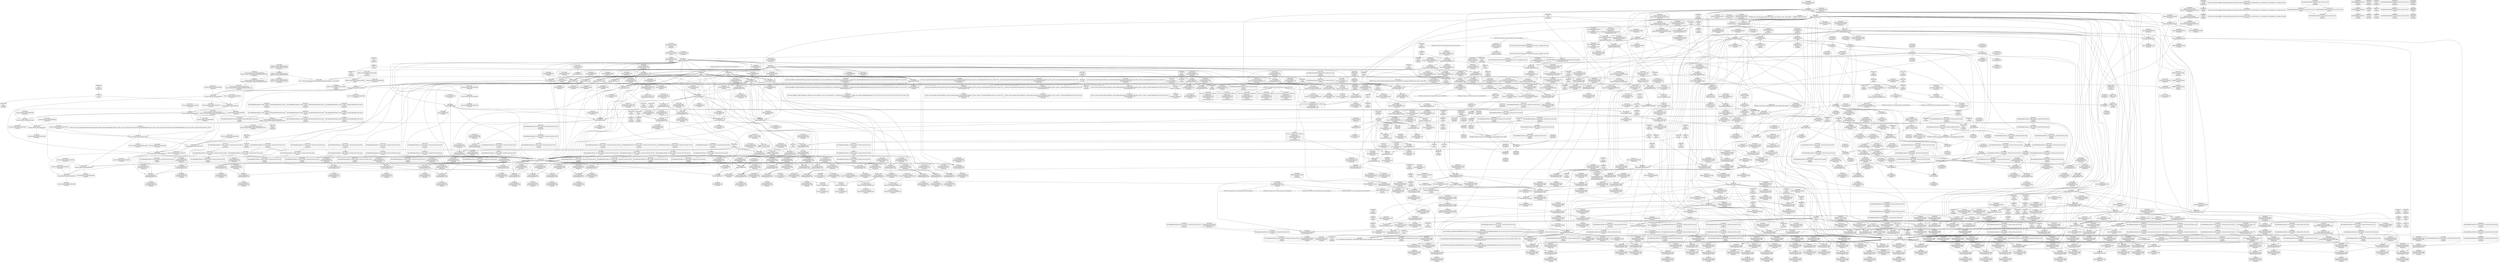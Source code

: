 digraph {
	CE0x4725350 [shape=record,shape=Mrecord,label="{CE0x4725350|cred_has_capability:tmp26|security/selinux/hooks.c,1583|*SummSource*}"]
	CE0x47155f0 [shape=record,shape=Mrecord,label="{CE0x47155f0|i64_0|*Constant*}"]
	CE0x4632e40 [shape=record,shape=Mrecord,label="{CE0x4632e40|selinux_inode_getsecurity:tobool|security/selinux/hooks.c,3075|*SummSource*}"]
	CE0x46fda60 [shape=record,shape=Mrecord,label="{CE0x46fda60|cred_sid:tmp5|security/selinux/hooks.c,196|*SummSource*}"]
	CE0x46b40e0 [shape=record,shape=Mrecord,label="{CE0x46b40e0|GLOBAL:__llvm_gcov_ctr242|Global_var:__llvm_gcov_ctr242}"]
	CE0x46c7400 [shape=record,shape=Mrecord,label="{CE0x46c7400|selinux_capable:call|security/selinux/hooks.c,2007|*SummSource*}"]
	CE0x47048d0 [shape=record,shape=Mrecord,label="{CE0x47048d0|selinux_capable:tmp9|security/selinux/hooks.c,2011|*SummSink*}"]
	CE0x473b060 [shape=record,shape=Mrecord,label="{CE0x473b060|cred_has_capability:tmp8|security/selinux/hooks.c,1575}"]
	CE0x47229b0 [shape=record,shape=Mrecord,label="{CE0x47229b0|i64_15|*Constant*|*SummSource*}"]
	CE0x463b270 [shape=record,shape=Mrecord,label="{CE0x463b270|selinux_capable:bb|*SummSource*}"]
	CE0x46c45d0 [shape=record,shape=Mrecord,label="{CE0x46c45d0|cred_has_capability:do.end}"]
	CE0x46da9d0 [shape=record,shape=Mrecord,label="{CE0x46da9d0|selinux_inode_getsecurity:tmp39|security/selinux/hooks.c,3094|*SummSink*}"]
	CE0x46ff1b0 [shape=record,shape=Mrecord,label="{CE0x46ff1b0|_call_void_mcount()_#3}"]
	CE0x4716880 [shape=record,shape=Mrecord,label="{CE0x4716880|cred_has_capability:tmp20|security/selinux/hooks.c,1580|*SummSource*}"]
	CE0x46afe50 [shape=record,shape=Mrecord,label="{CE0x46afe50|selinux_inode_getsecurity:tobool2|security/selinux/hooks.c,3087}"]
	CE0x463f9c0 [shape=record,shape=Mrecord,label="{CE0x463f9c0|selinux_inode_getsecurity:size|security/selinux/hooks.c, 3070}"]
	CE0x46bb2b0 [shape=record,shape=Mrecord,label="{CE0x46bb2b0|i64*_getelementptr_inbounds_(_26_x_i64_,_26_x_i64_*___llvm_gcov_ctr242,_i64_0,_i64_11)|*Constant*|*SummSource*}"]
	CE0x472fae0 [shape=record,shape=Mrecord,label="{CE0x472fae0|__llvm_gcov_indirect_counter_increment:counter|*SummSink*}"]
	CE0x4721c70 [shape=record,shape=Mrecord,label="{CE0x4721c70|_ret_i32_%retval.0,_!dbg_!27732|security/selinux/include/avc.h,142|*SummSink*}"]
	CE0x4688300 [shape=record,shape=Mrecord,label="{CE0x4688300|selinux_capable:tmp1|*SummSource*}"]
	CE0x462a0f0 [shape=record,shape=Mrecord,label="{CE0x462a0f0|selinux_inode_getsecurity:if.then5|*SummSink*}"]
	CE0x4714b70 [shape=record,shape=Mrecord,label="{CE0x4714b70|avc_has_perm_noaudit:avd|Function::avc_has_perm_noaudit&Arg::avd::|*SummSource*}"]
	"CONST[source:2(external),value:0(static)][purpose:{operation}][SrcIdx:14]"
	CE0x46a6760 [shape=record,shape=Mrecord,label="{CE0x46a6760|cred_has_capability:cap|Function::cred_has_capability&Arg::cap::}"]
	CE0x46def90 [shape=record,shape=Mrecord,label="{CE0x46def90|selinux_inode_getsecurity:tobool18|security/selinux/hooks.c,3097|*SummSink*}"]
	CE0x47376f0 [shape=record,shape=Mrecord,label="{CE0x47376f0|cred_has_capability:tmp13|security/selinux/hooks.c,1575}"]
	CE0x46aeb00 [shape=record,shape=Mrecord,label="{CE0x46aeb00|i32_33|*Constant*|*SummSink*}"]
	CE0x465df50 [shape=record,shape=Mrecord,label="{CE0x465df50|cred_has_capability:call|security/selinux/hooks.c,1558|*SummSource*}"]
	CE0x4714950 [shape=record,shape=Mrecord,label="{CE0x4714950|avc_has_perm_noaudit:avd|Function::avc_has_perm_noaudit&Arg::avd::}"]
	CE0x46a3ef0 [shape=record,shape=Mrecord,label="{CE0x46a3ef0|selinux_inode_getsecurity:tmp3|security/selinux/hooks.c,3073|*SummSink*}"]
	CE0x4662650 [shape=record,shape=Mrecord,label="{CE0x4662650|cred_has_capability:tmp1|*SummSink*}"]
	CE0x46519c0 [shape=record,shape=Mrecord,label="{CE0x46519c0|selinux_inode_getsecurity:return|*SummSink*}"]
	CE0x4712a50 [shape=record,shape=Mrecord,label="{CE0x4712a50|GLOBAL:avc_has_perm_noaudit|*Constant*|*SummSink*}"]
	CE0x4720440 [shape=record,shape=Mrecord,label="{CE0x4720440|avc_audit:tsid|Function::avc_audit&Arg::tsid::|*SummSource*}"]
	CE0x472e930 [shape=record,shape=Mrecord,label="{CE0x472e930|__llvm_gcov_indirect_counter_increment:exit}"]
	CE0x4634670 [shape=record,shape=Mrecord,label="{CE0x4634670|selinux_inode_getsecurity:inode|Function::selinux_inode_getsecurity&Arg::inode::}"]
	CE0x473a8e0 [shape=record,shape=Mrecord,label="{CE0x473a8e0|cred_has_capability:tmp1}"]
	CE0x465eee0 [shape=record,shape=Mrecord,label="{CE0x465eee0|cred_has_capability:do.body4|*SummSink*}"]
	CE0x46857e0 [shape=record,shape=Mrecord,label="{CE0x46857e0|selinux_capable:tmp2|security/selinux/hooks.c,2008|*SummSink*}"]
	CE0x465da60 [shape=record,shape=Mrecord,label="{CE0x465da60|avc_audit:ssid|Function::avc_audit&Arg::ssid::|*SummSink*}"]
	CE0x4715eb0 [shape=record,shape=Mrecord,label="{CE0x4715eb0|GLOBAL:__llvm_gcov_ctr143|Global_var:__llvm_gcov_ctr143|*SummSink*}"]
	CE0x46662f0 [shape=record,shape=Mrecord,label="{CE0x46662f0|selinux_capable:bb}"]
	CE0x472d400 [shape=record,shape=Mrecord,label="{CE0x472d400|_call_void___llvm_gcov_indirect_counter_increment(i32*___llvm_gcov_global_state_pred145,_i64**_getelementptr_inbounds_(_3_x_i64*_,_3_x_i64*_*___llvm_gcda_edge_table144,_i64_0,_i64_2)),_!dbg_!27732|security/selinux/hooks.c,1570|*SummSink*}"]
	CE0x4638e50 [shape=record,shape=Mrecord,label="{CE0x4638e50|selinux_inode_getsecurity:call|security/selinux/hooks.c,3075|*SummSource*}"]
	CE0x46b3d40 [shape=record,shape=Mrecord,label="{CE0x46b3d40|selinux_inode_getsecurity:tmp10|security/selinux/hooks.c,3087}"]
	CE0x46a6e70 [shape=record,shape=Mrecord,label="{CE0x46a6e70|cred_has_capability:audit|Function::cred_has_capability&Arg::audit::|*SummSink*}"]
	CE0x4684f50 [shape=record,shape=Mrecord,label="{CE0x4684f50|cred_has_capability:sw.bb2}"]
	CE0x4663d00 [shape=record,shape=Mrecord,label="{CE0x4663d00|cred_has_capability:tmp6|security/selinux/hooks.c,1574|*SummSource*}"]
	CE0x465cbe0 [shape=record,shape=Mrecord,label="{CE0x465cbe0|cred_has_capability:cap1|security/selinux/hooks.c,1563|*SummSource*}"]
	CE0x4711d90 [shape=record,shape=Mrecord,label="{CE0x4711d90|i16_47|*Constant*}"]
	CE0x465bba0 [shape=record,shape=Mrecord,label="{CE0x465bba0|cred_has_capability:u|security/selinux/hooks.c,1563|*SummSource*}"]
	CE0x47173a0 [shape=record,shape=Mrecord,label="{CE0x47173a0|cred_has_capability:call8|security/selinux/hooks.c,1581|*SummSource*}"]
	CE0x473e400 [shape=record,shape=Mrecord,label="{CE0x473e400|cred_has_capability:tmp1|*SummSource*}"]
	CE0x46cb700 [shape=record,shape=Mrecord,label="{CE0x46cb700|selinux_capable:tmp10|security/selinux/hooks.c,2012}"]
	CE0x465b990 [shape=record,shape=Mrecord,label="{CE0x465b990|i64_1|*Constant*}"]
	CE0x46567c0 [shape=record,shape=Mrecord,label="{CE0x46567c0|selinux_capable:audit|Function::selinux_capable&Arg::audit::|*SummSource*}"]
	CE0x46cbbe0 [shape=record,shape=Mrecord,label="{CE0x46cbbe0|selinux_capable:retval.0|*SummSink*}"]
	CE0x46cea10 [shape=record,shape=Mrecord,label="{CE0x46cea10|i64*_getelementptr_inbounds_(_26_x_i64_,_26_x_i64_*___llvm_gcov_ctr242,_i64_0,_i64_15)|*Constant*|*SummSource*}"]
	CE0x46a0ac0 [shape=record,shape=Mrecord,label="{CE0x46a0ac0|selinux_capable:if.then|*SummSource*}"]
	CE0x46eb120 [shape=record,shape=Mrecord,label="{CE0x46eb120|selinux_inode_getsecurity:retval.0}"]
	CE0x46a63b0 [shape=record,shape=Mrecord,label="{CE0x46a63b0|cred_has_capability:cred|Function::cred_has_capability&Arg::cred::|*SummSource*}"]
	CE0x47215f0 [shape=record,shape=Mrecord,label="{CE0x47215f0|avc_audit:a|Function::avc_audit&Arg::a::}"]
	CE0x46e5ff0 [shape=record,shape=Mrecord,label="{CE0x46e5ff0|selinux_inode_getsecurity:tmp51|security/selinux/hooks.c,3098|*SummSink*}"]
	CE0x4647ac0 [shape=record,shape=Mrecord,label="{CE0x4647ac0|i64*_getelementptr_inbounds_(_2_x_i64_,_2_x_i64_*___llvm_gcov_ctr98,_i64_0,_i64_1)|*Constant*|*SummSink*}"]
	CE0x47239e0 [shape=record,shape=Mrecord,label="{CE0x47239e0|cred_has_capability:tmp24|security/selinux/hooks.c,1582|*SummSource*}"]
	CE0x46a5c60 [shape=record,shape=Mrecord,label="{CE0x46a5c60|GLOBAL:init_user_ns|Global_var:init_user_ns|*SummSink*}"]
	CE0x4736be0 [shape=record,shape=Mrecord,label="{CE0x4736be0|i64*_getelementptr_inbounds_(_21_x_i64_,_21_x_i64_*___llvm_gcov_ctr143,_i64_0,_i64_9)|*Constant*|*SummSink*}"]
	CE0x46cb770 [shape=record,shape=Mrecord,label="{CE0x46cb770|selinux_capable:tmp10|security/selinux/hooks.c,2012|*SummSource*}"]
	CE0x46cee30 [shape=record,shape=Mrecord,label="{CE0x46cee30|selinux_inode_getsecurity:tmp33|security/selinux/hooks.c,3090|*SummSource*}"]
	CE0x46b8780 [shape=record,shape=Mrecord,label="{CE0x46b8780|i32_3087|*Constant*}"]
	CE0x4639ba0 [shape=record,shape=Mrecord,label="{CE0x4639ba0|selinux_inode_getsecurity:tmp4|security/selinux/hooks.c,3075|*SummSink*}"]
	CE0x46677f0 [shape=record,shape=Mrecord,label="{CE0x46677f0|selinux_inode_getsecurity:if.then16|*SummSource*}"]
	CE0x46abae0 [shape=record,shape=Mrecord,label="{CE0x46abae0|get_current:tmp3|*SummSink*}"]
	CE0x462bb80 [shape=record,shape=Mrecord,label="{CE0x462bb80|selinux_inode_getsecurity:land.lhs.true4|*SummSink*}"]
	CE0x47123e0 [shape=record,shape=Mrecord,label="{CE0x47123e0|cred_has_capability:sclass.0|*SummSink*}"]
	CE0x46a3d80 [shape=record,shape=Mrecord,label="{CE0x46a3d80|selinux_inode_getsecurity:tmp2|*LoadInst*|security/selinux/hooks.c,3073|*SummSink*}"]
	CE0x462abc0 [shape=record,shape=Mrecord,label="{CE0x462abc0|selinux_inode_getsecurity:if.end6}"]
	CE0x472e6c0 [shape=record,shape=Mrecord,label="{CE0x472e6c0|__llvm_gcov_indirect_counter_increment:tmp1}"]
	CE0x471e930 [shape=record,shape=Mrecord,label="{CE0x471e930|i64*_getelementptr_inbounds_(_21_x_i64_,_21_x_i64_*___llvm_gcov_ctr143,_i64_0,_i64_6)|*Constant*}"]
	"CONST[source:0(mediator),value:0(static)][purpose:{operation}][SnkIdx:7]"
	CE0x46a9000 [shape=record,shape=Mrecord,label="{CE0x46a9000|selinux_inode_getsecurity:tobool3|security/selinux/hooks.c,3087|*SummSink*}"]
	CE0x46fdeb0 [shape=record,shape=Mrecord,label="{CE0x46fdeb0|cred_has_capability:shl|security/selinux/hooks.c,1559|*SummSink*}"]
	CE0x4704bc0 [shape=record,shape=Mrecord,label="{CE0x4704bc0|selinux_capable:call1|security/selinux/hooks.c,2011}"]
	CE0x4654940 [shape=record,shape=Mrecord,label="{CE0x4654940|selinux_inode_getsecurity:if.end20|*SummSink*}"]
	CE0x472ada0 [shape=record,shape=Mrecord,label="{CE0x472ada0|i64*_getelementptr_inbounds_(_2_x_i64_,_2_x_i64_*___llvm_gcov_ctr131,_i64_0,_i64_0)|*Constant*|*SummSource*}"]
	CE0x46fecf0 [shape=record,shape=Mrecord,label="{CE0x46fecf0|i32_1|*Constant*}"]
	CE0x4654810 [shape=record,shape=Mrecord,label="{CE0x4654810|selinux_inode_getsecurity:if.end20|*SummSource*}"]
	CE0x46a4950 [shape=record,shape=Mrecord,label="{CE0x46a4950|selinux_inode_getsecurity:call8|security/selinux/hooks.c,3087|*SummSink*}"]
	CE0x46df150 [shape=record,shape=Mrecord,label="{CE0x46df150|i64_20|*Constant*}"]
	CE0x467bf20 [shape=record,shape=Mrecord,label="{CE0x467bf20|selinux_inode_getsecurity:tmp13|security/selinux/hooks.c,3087}"]
	CE0x46a67d0 [shape=record,shape=Mrecord,label="{CE0x46a67d0|cred_has_capability:cap|Function::cred_has_capability&Arg::cap::|*SummSource*}"]
	CE0x4731070 [shape=record,shape=Mrecord,label="{CE0x4731070|i64**_getelementptr_inbounds_(_3_x_i64*_,_3_x_i64*_*___llvm_gcda_edge_table144,_i64_0,_i64_0)|*Constant*|*SummSource*}"]
	CE0x46e8f60 [shape=record,shape=Mrecord,label="{CE0x46e8f60|_call_void_kfree(i8*_%tmp54)_#10,_!dbg_!27776|security/selinux/hooks.c,3101|*SummSink*}"]
	CE0x4685ec0 [shape=record,shape=Mrecord,label="{CE0x4685ec0|cred_has_capability:return|*SummSource*}"]
	CE0x473de10 [shape=record,shape=Mrecord,label="{CE0x473de10|__llvm_gcov_indirect_counter_increment:predecessor|Function::__llvm_gcov_indirect_counter_increment&Arg::predecessor::|*SummSink*}"]
	CE0x4652d80 [shape=record,shape=Mrecord,label="{CE0x4652d80|i64*_getelementptr_inbounds_(_26_x_i64_,_26_x_i64_*___llvm_gcov_ctr242,_i64_0,_i64_0)|*Constant*}"]
	CE0x4662d60 [shape=record,shape=Mrecord,label="{CE0x4662d60|void_(i8*,_i32,_i64)*_asm_sideeffect_1:_09ud2_0A.pushsection___bug_table,_22a_22_0A2:_09.long_1b_-_2b,_$_0:c_-_2b_0A_09.word_$_1:c_,_0_0A_09.org_2b+$_2:c_0A.popsection_,_i,i,i,_dirflag_,_fpsr_,_flags_}"]
	CE0x46636d0 [shape=record,shape=Mrecord,label="{CE0x46636d0|__llvm_gcov_indirect_counter_increment:bb}"]
	CE0x46fd780 [shape=record,shape=Mrecord,label="{CE0x46fd780|cred_sid:tmp4|*LoadInst*|security/selinux/hooks.c,196|*SummSink*}"]
	CE0x4639ef0 [shape=record,shape=Mrecord,label="{CE0x4639ef0|cred_sid:tmp|*SummSource*}"]
	CE0x46aa2d0 [shape=record,shape=Mrecord,label="{CE0x46aa2d0|selinux_inode_getsecurity:tmp18|security/selinux/hooks.c,3087|*SummSink*}"]
	CE0x467a790 [shape=record,shape=Mrecord,label="{CE0x467a790|selinux_inode_getsecurity:tmp1|*SummSource*}"]
	CE0x46dfa50 [shape=record,shape=Mrecord,label="{CE0x46dfa50|selinux_inode_getsecurity:tmp41|security/selinux/hooks.c,3094|*SummSource*}"]
	CE0x47174e0 [shape=record,shape=Mrecord,label="{CE0x47174e0|cred_has_capability:call8|security/selinux/hooks.c,1581|*SummSink*}"]
	CE0x465c6f0 [shape=record,shape=Mrecord,label="{CE0x465c6f0|0:_i32,_4:_i32,_8:_i32,_12:_i32,_:_CMRE_0,4_|*MultipleSource*|security/selinux/hooks.c,196|security/selinux/hooks.c,197|*LoadInst*|security/selinux/hooks.c,196}"]
	CE0x46b6e00 [shape=record,shape=Mrecord,label="{CE0x46b6e00|selinux_inode_getsecurity:tmp29|security/selinux/hooks.c,3089|*SummSink*}"]
	CE0x46b78a0 [shape=record,shape=Mrecord,label="{CE0x46b78a0|i64*_getelementptr_inbounds_(_26_x_i64_,_26_x_i64_*___llvm_gcov_ctr242,_i64_0,_i64_9)|*Constant*|*SummSink*}"]
	CE0x4649a70 [shape=record,shape=Mrecord,label="{CE0x4649a70|get_current:tmp1|*SummSource*}"]
	CE0x465c210 [shape=record,shape=Mrecord,label="{CE0x465c210|cred_sid:sid|security/selinux/hooks.c,197|*SummSource*}"]
	CE0x46451a0 [shape=record,shape=Mrecord,label="{CE0x46451a0|_call_void_mcount()_#3}"]
	CE0x46dab50 [shape=record,shape=Mrecord,label="{CE0x46dab50|selinux_inode_getsecurity:tmp40|security/selinux/hooks.c,3094}"]
	CE0x47129e0 [shape=record,shape=Mrecord,label="{CE0x47129e0|GLOBAL:avc_has_perm_noaudit|*Constant*|*SummSource*}"]
	CE0x4720a10 [shape=record,shape=Mrecord,label="{CE0x4720a10|avc_audit:requested|Function::avc_audit&Arg::requested::}"]
	CE0x47110c0 [shape=record,shape=Mrecord,label="{CE0x47110c0|i16_4|*Constant*}"]
	CE0x46bcca0 [shape=record,shape=Mrecord,label="{CE0x46bcca0|selinux_inode_getsecurity:tmp26|security/selinux/hooks.c,3087|*SummSource*}"]
	CE0x46ba230 [shape=record,shape=Mrecord,label="{CE0x46ba230|selinux_inode_getsecurity:tmp22|security/selinux/hooks.c,3087|*SummSource*}"]
	CE0x46a05e0 [shape=record,shape=Mrecord,label="{CE0x46a05e0|selinux_capable:tmp8|security/selinux/hooks.c,2011}"]
	CE0x46a8740 [shape=record,shape=Mrecord,label="{CE0x46a8740|selinux_inode_getsecurity:tmp16|security/selinux/hooks.c,3087}"]
	CE0x467d140 [shape=record,shape=Mrecord,label="{CE0x467d140|selinux_inode_getsecurity:tmp15|security/selinux/hooks.c,3087}"]
	CE0x47230c0 [shape=record,shape=Mrecord,label="{CE0x47230c0|cred_has_capability:tmp22|security/selinux/hooks.c,1582|*SummSource*}"]
	"CONST[source:2(external),value:2(dynamic)][purpose:{subject}][SrcIdx:19]"
	CE0x46b9700 [shape=record,shape=Mrecord,label="{CE0x46b9700|i64*_getelementptr_inbounds_(_26_x_i64_,_26_x_i64_*___llvm_gcov_ctr242,_i64_0,_i64_12)|*Constant*}"]
	CE0x4722570 [shape=record,shape=Mrecord,label="{CE0x4722570|i64_16|*Constant*}"]
	CE0x4688a10 [shape=record,shape=Mrecord,label="{CE0x4688a10|selinux_inode_getsecurity:frombool|*SummSource*}"]
	CE0x46a8970 [shape=record,shape=Mrecord,label="{CE0x46a8970|selinux_inode_getsecurity:tobool3|security/selinux/hooks.c,3087}"]
	CE0x4677930 [shape=record,shape=Mrecord,label="{CE0x4677930|i32_31|*Constant*|*SummSource*}"]
	CE0x4679ce0 [shape=record,shape=Mrecord,label="{CE0x4679ce0|selinux_inode_getsecurity:alloc|Function::selinux_inode_getsecurity&Arg::alloc::}"]
	CE0x46c4710 [shape=record,shape=Mrecord,label="{CE0x46c4710|_call_void___llvm_gcov_indirect_counter_increment(i32*___llvm_gcov_global_state_pred145,_i64**_getelementptr_inbounds_(_3_x_i64*_,_3_x_i64*_*___llvm_gcda_edge_table144,_i64_0,_i64_0)),_!dbg_!27734|security/selinux/hooks.c,1574}"]
	CE0x4721780 [shape=record,shape=Mrecord,label="{CE0x4721780|avc_audit:a|Function::avc_audit&Arg::a::|*SummSource*}"]
	CE0x46a4fd0 [shape=record,shape=Mrecord,label="{CE0x46a4fd0|GLOBAL:selinux_capable|*Constant*|*SummSource*}"]
	CE0x46c27d0 [shape=record,shape=Mrecord,label="{CE0x46c27d0|get_current:bb|*SummSink*}"]
	CE0x473d1f0 [shape=record,shape=Mrecord,label="{CE0x473d1f0|cred_has_capability:tmp7|security/selinux/hooks.c,1574}"]
	CE0x4663ab0 [shape=record,shape=Mrecord,label="{CE0x4663ab0|cred_has_capability:tmp6|security/selinux/hooks.c,1574}"]
	CE0x46628d0 [shape=record,shape=Mrecord,label="{CE0x46628d0|cred_has_capability:ad|security/selinux/hooks.c, 1555}"]
	CE0x46bb440 [shape=record,shape=Mrecord,label="{CE0x46bb440|selinux_inode_getsecurity:tmp24|security/selinux/hooks.c,3087}"]
	CE0x473ec70 [shape=record,shape=Mrecord,label="{CE0x473ec70|cred_sid:cred|Function::cred_sid&Arg::cred::|*SummSink*}"]
	CE0x46dd830 [shape=record,shape=Mrecord,label="{CE0x46dd830|GLOBAL:security_sid_to_context_force|*Constant*|*SummSource*}"]
	CE0x46b5cd0 [shape=record,shape=Mrecord,label="{CE0x46b5cd0|i64*_getelementptr_inbounds_(_6_x_i64_,_6_x_i64_*___llvm_gcov_ctr142,_i64_0,_i64_5)|*Constant*|*SummSource*}"]
	CE0x4739fe0 [shape=record,shape=Mrecord,label="{CE0x4739fe0|cred_has_capability:tmp9|security/selinux/hooks.c,1575|*SummSource*}"]
	CE0x469fcc0 [shape=record,shape=Mrecord,label="{CE0x469fcc0|cred_has_capability:u|security/selinux/hooks.c,1563|*SummSink*}"]
	CE0x4734ab0 [shape=record,shape=Mrecord,label="{CE0x4734ab0|__llvm_gcov_indirect_counter_increment:pred|*SummSink*}"]
	CE0x46fd450 [shape=record,shape=Mrecord,label="{CE0x46fd450|cred_has_capability:shr|security/selinux/hooks.c,1565}"]
	CE0x47348f0 [shape=record,shape=Mrecord,label="{CE0x47348f0|cred_has_capability:tmp4|security/selinux/hooks.c,1570|*SummSink*}"]
	CE0x471e7c0 [shape=record,shape=Mrecord,label="{CE0x471e7c0|i64*_getelementptr_inbounds_(_21_x_i64_,_21_x_i64_*___llvm_gcov_ctr143,_i64_0,_i64_6)|*Constant*|*SummSource*}"]
	CE0x463c710 [shape=record,shape=Mrecord,label="{CE0x463c710|selinux_inode_getsecurity:land.lhs.true}"]
	CE0x465b7f0 [shape=record,shape=Mrecord,label="{CE0x465b7f0|cred_has_capability:if.then|*SummSink*}"]
	CE0x4686560 [shape=record,shape=Mrecord,label="{CE0x4686560|i64_2|*Constant*}"]
	CE0x4727630 [shape=record,shape=Mrecord,label="{CE0x4727630|i64*_getelementptr_inbounds_(_21_x_i64_,_21_x_i64_*___llvm_gcov_ctr143,_i64_0,_i64_19)|*Constant*}"]
	CE0x46e86e0 [shape=record,shape=Mrecord,label="{CE0x46e86e0|selinux_inode_getsecurity:tmp54|security/selinux/hooks.c,3101|*SummSink*}"]
	CE0x46a06c0 [shape=record,shape=Mrecord,label="{CE0x46a06c0|selinux_capable:tmp8|security/selinux/hooks.c,2011|*SummSink*}"]
	CE0x462aaf0 [shape=record,shape=Mrecord,label="{CE0x462aaf0|selinux_inode_getsecurity:if.end17|*SummSink*}"]
	CE0x46c9bd0 [shape=record,shape=Mrecord,label="{CE0x46c9bd0|_call_void_mcount()_#3|*SummSource*}"]
	CE0x4665e70 [shape=record,shape=Mrecord,label="{CE0x4665e70|selinux_capable:tmp4|security/selinux/hooks.c,2008|*SummSource*}"]
	CE0x4704c30 [shape=record,shape=Mrecord,label="{CE0x4704c30|selinux_capable:call1|security/selinux/hooks.c,2011|*SummSource*}"]
	CE0x471ab80 [shape=record,shape=Mrecord,label="{CE0x471ab80|cred_has_capability:tmp3|security/selinux/hooks.c,1567}"]
	CE0x47202f0 [shape=record,shape=Mrecord,label="{CE0x47202f0|avc_audit:tsid|Function::avc_audit&Arg::tsid::}"]
	CE0x46a4e10 [shape=record,shape=Mrecord,label="{CE0x46a4e10|selinux_capable:entry}"]
	CE0x46e61b0 [shape=record,shape=Mrecord,label="{CE0x46e61b0|selinux_inode_getsecurity:buffer|Function::selinux_inode_getsecurity&Arg::buffer::}"]
	CE0x47252e0 [shape=record,shape=Mrecord,label="{CE0x47252e0|i64*_getelementptr_inbounds_(_21_x_i64_,_21_x_i64_*___llvm_gcov_ctr143,_i64_0,_i64_17)|*Constant*|*SummSink*}"]
	CE0x46b53d0 [shape=record,shape=Mrecord,label="{CE0x46b53d0|selinux_capable:ns|Function::selinux_capable&Arg::ns::|*SummSource*}"]
	CE0x46a34a0 [shape=record,shape=Mrecord,label="{CE0x46a34a0|selinux_inode_getsecurity:tmp2|*LoadInst*|security/selinux/hooks.c,3073}"]
	CE0x4725f90 [shape=record,shape=Mrecord,label="{CE0x4725f90|i64*_getelementptr_inbounds_(_21_x_i64_,_21_x_i64_*___llvm_gcov_ctr143,_i64_0,_i64_18)|*Constant*}"]
	CE0x465bb30 [shape=record,shape=Mrecord,label="{CE0x465bb30|cred_has_capability:u|security/selinux/hooks.c,1563}"]
	CE0x46a6060 [shape=record,shape=Mrecord,label="{CE0x46a6060|cred_has_capability:entry|*SummSink*}"]
	CE0x4717030 [shape=record,shape=Mrecord,label="{CE0x4717030|cred_has_capability:call8|security/selinux/hooks.c,1581}"]
	CE0x46a74c0 [shape=record,shape=Mrecord,label="{CE0x46a74c0|selinux_inode_getsecurity:tobool9|security/selinux/hooks.c,3089|*SummSource*}"]
	CE0x4735050 [shape=record,shape=Mrecord,label="{CE0x4735050|cred_has_capability:tmp3|security/selinux/hooks.c,1567|*SummSink*}"]
	CE0x4721240 [shape=record,shape=Mrecord,label="{CE0x4721240|avc_audit:result|Function::avc_audit&Arg::result::}"]
	CE0x46850a0 [shape=record,shape=Mrecord,label="{CE0x46850a0|cred_has_capability:do.body}"]
	CE0x46b8400 [shape=record,shape=Mrecord,label="{CE0x46b8400|i8*_getelementptr_inbounds_(_25_x_i8_,_25_x_i8_*_.str3,_i32_0,_i32_0)|*Constant*|*SummSink*}"]
	CE0x46c2500 [shape=record,shape=Mrecord,label="{CE0x46c2500|i64*_getelementptr_inbounds_(_2_x_i64_,_2_x_i64_*___llvm_gcov_ctr98,_i64_0,_i64_0)|*Constant*|*SummSource*}"]
	CE0x46660f0 [shape=record,shape=Mrecord,label="{CE0x46660f0|GLOBAL:__llvm_gcov_indirect_counter_increment|*Constant*|*SummSink*}"]
	CE0x46e5dc0 [shape=record,shape=Mrecord,label="{CE0x46e5dc0|selinux_inode_getsecurity:tmp51|security/selinux/hooks.c,3098}"]
	CE0x463b770 [shape=record,shape=Mrecord,label="{CE0x463b770|i64*_getelementptr_inbounds_(_6_x_i64_,_6_x_i64_*___llvm_gcov_ctr142,_i64_0,_i64_3)|*Constant*}"]
	CE0x472e7a0 [shape=record,shape=Mrecord,label="{CE0x472e7a0|__llvm_gcov_indirect_counter_increment:tmp}"]
	CE0x4736540 [shape=record,shape=Mrecord,label="{CE0x4736540|cred_has_capability:tmp11|security/selinux/hooks.c,1575|*SummSource*}"]
	CE0x47269a0 [shape=record,shape=Mrecord,label="{CE0x47269a0|cred_has_capability:tmp29|security/selinux/hooks.c,1584}"]
	CE0x46acda0 [shape=record,shape=Mrecord,label="{CE0x46acda0|GLOBAL:get_current|*Constant*}"]
	CE0x47367f0 [shape=record,shape=Mrecord,label="{CE0x47367f0|i64*_getelementptr_inbounds_(_21_x_i64_,_21_x_i64_*___llvm_gcov_ctr143,_i64_0,_i64_9)|*Constant*|*SummSource*}"]
	CE0x46c4780 [shape=record,shape=Mrecord,label="{CE0x46c4780|cred_has_capability:tmp5|security/selinux/hooks.c,1570}"]
	CE0x4731a80 [shape=record,shape=Mrecord,label="{CE0x4731a80|i64**_getelementptr_inbounds_(_3_x_i64*_,_3_x_i64*_*___llvm_gcda_edge_table144,_i64_0,_i64_2)|*Constant*}"]
	CE0x4710330 [shape=record,shape=Mrecord,label="{CE0x4710330|cred_has_capability:tmp15|security/selinux/hooks.c,1575|*SummSink*}"]
	CE0x46c2170 [shape=record,shape=Mrecord,label="{CE0x46c2170|i64*_getelementptr_inbounds_(_2_x_i64_,_2_x_i64_*___llvm_gcov_ctr98,_i64_0,_i64_0)|*Constant*}"]
	CE0x465d3c0 [shape=record,shape=Mrecord,label="{CE0x465d3c0|avc_audit:entry}"]
	CE0x46aa110 [shape=record,shape=Mrecord,label="{CE0x46aa110|selinux_inode_getsecurity:tmp18|security/selinux/hooks.c,3087|*SummSource*}"]
	CE0x46cfe60 [shape=record,shape=Mrecord,label="{CE0x46cfe60|selinux_inode_getsecurity:sid|security/selinux/hooks.c,3090}"]
	CE0x4665f50 [shape=record,shape=Mrecord,label="{CE0x4665f50|_call_void___llvm_gcov_indirect_counter_increment(i32*___llvm_gcov_global_state_pred145,_i64**_getelementptr_inbounds_(_3_x_i64*_,_3_x_i64*_*___llvm_gcda_edge_table144,_i64_0,_i64_1)),_!dbg_!27728|security/selinux/hooks.c,1567|*SummSource*}"]
	CE0x4712310 [shape=record,shape=Mrecord,label="{CE0x4712310|cred_has_capability:sclass.0|*SummSource*}"]
	CE0x471b410 [shape=record,shape=Mrecord,label="{CE0x471b410|cred_has_capability:avd|security/selinux/hooks.c, 1556|*SummSource*}"]
	CE0x46d9280 [shape=record,shape=Mrecord,label="{CE0x46d9280|selinux_inode_getsecurity:tmp37|security/selinux/hooks.c,3093}"]
	CE0x46486b0 [shape=record,shape=Mrecord,label="{CE0x46486b0|selinux_inode_getsecurity:inode|Function::selinux_inode_getsecurity&Arg::inode::|*SummSink*}"]
	CE0x46a3bb0 [shape=record,shape=Mrecord,label="{CE0x46a3bb0|selinux_inode_getsecurity:tmp2|*LoadInst*|security/selinux/hooks.c,3073|*SummSource*}"]
	CE0x473e300 [shape=record,shape=Mrecord,label="{CE0x473e300|cred_has_capability:tmp|*SummSink*}"]
	CE0x46ca050 [shape=record,shape=Mrecord,label="{CE0x46ca050|i8_3|*Constant*|*SummSink*}"]
	CE0x4738a80 [shape=record,shape=Mrecord,label="{CE0x4738a80|i64*_getelementptr_inbounds_(_21_x_i64_,_21_x_i64_*___llvm_gcov_ctr143,_i64_0,_i64_4)|*Constant*|*SummSink*}"]
	CE0x4727bd0 [shape=record,shape=Mrecord,label="{CE0x4727bd0|i64*_getelementptr_inbounds_(_21_x_i64_,_21_x_i64_*___llvm_gcov_ctr143,_i64_0,_i64_19)|*Constant*|*SummSource*}"]
	CE0x46852c0 [shape=record,shape=Mrecord,label="{CE0x46852c0|i8*_null|*Constant*}"]
	CE0x46441d0 [shape=record,shape=Mrecord,label="{CE0x46441d0|selinux_inode_getsecurity:bb|*SummSource*}"]
	CE0x46a9930 [shape=record,shape=Mrecord,label="{CE0x46a9930|i64_8|*Constant*}"]
	CE0x46e6f20 [shape=record,shape=Mrecord,label="{CE0x46e6f20|selinux_inode_getsecurity:tmp52|security/selinux/hooks.c,3101|*SummSource*}"]
	CE0x46b4550 [shape=record,shape=Mrecord,label="{CE0x46b4550|i64_0|*Constant*|*SummSource*}"]
	CE0x46e9630 [shape=record,shape=Mrecord,label="{CE0x46e9630|selinux_inode_getsecurity:tmp55|security/selinux/hooks.c,3103}"]
	CE0x46db3d0 [shape=record,shape=Mrecord,label="{CE0x46db3d0|i64_18|*Constant*|*SummSource*}"]
	CE0x46e50b0 [shape=record,shape=Mrecord,label="{CE0x46e50b0|selinux_inode_getsecurity:tmp50|security/selinux/hooks.c,3098|*SummSource*}"]
	CE0x4686d80 [shape=record,shape=Mrecord,label="{CE0x4686d80|GLOBAL:__llvm_gcov_ctr142|Global_var:__llvm_gcov_ctr142|*SummSink*}"]
	CE0x473f280 [shape=record,shape=Mrecord,label="{CE0x473f280|cred_has_capability:sw.epilog|*SummSink*}"]
	CE0x46fd8b0 [shape=record,shape=Mrecord,label="{CE0x46fd8b0|cred_sid:tmp5|security/selinux/hooks.c,196}"]
	CE0x465c040 [shape=record,shape=Mrecord,label="{CE0x465c040|cred_sid:sid|security/selinux/hooks.c,197}"]
	CE0x4725b80 [shape=record,shape=Mrecord,label="{CE0x4725b80|cred_has_capability:tmp27|security/selinux/hooks.c,1583|*SummSink*}"]
	CE0x46fc760 [shape=record,shape=Mrecord,label="{CE0x46fc760|cred_sid:tmp4|*LoadInst*|security/selinux/hooks.c,196}"]
	CE0x46b8ae0 [shape=record,shape=Mrecord,label="{CE0x46b8ae0|i32_3087|*Constant*|*SummSink*}"]
	CE0x4710950 [shape=record,shape=Mrecord,label="{CE0x4710950|cred_has_capability:tmp16|security/selinux/hooks.c,1576}"]
	CE0x46c2ff0 [shape=record,shape=Mrecord,label="{CE0x46c2ff0|selinux_capable:tmp6|security/selinux/hooks.c,2009|*SummSource*}"]
	CE0x46adf80 [shape=record,shape=Mrecord,label="{CE0x46adf80|i32_78|*Constant*|*SummSink*}"]
	CE0x46b42a0 [shape=record,shape=Mrecord,label="{CE0x46b42a0|GLOBAL:__llvm_gcov_ctr242|Global_var:__llvm_gcov_ctr242|*SummSource*}"]
	CE0x46fcb00 [shape=record,shape=Mrecord,label="{CE0x46fcb00|_ret_i32_%tmp6,_!dbg_!27716|security/selinux/hooks.c,197}"]
	CE0x465cd00 [shape=record,shape=Mrecord,label="{CE0x465cd00|cred_has_capability:cap1|security/selinux/hooks.c,1563|*SummSink*}"]
	CE0x46aca20 [shape=record,shape=Mrecord,label="{CE0x46aca20|selinux_inode_getsecurity:call7|security/selinux/hooks.c,3087|*SummSource*}"]
	CE0x4734290 [shape=record,shape=Mrecord,label="{CE0x4734290|VOIDTB_TE_array:_GCE_.str49_private_unnamed_addr_constant_40_x_i8_c_013SELinux:_out_of_range_capability_%d_0A_00_,_align_1:_elem_0:default:}"]
	CE0x46e4c90 [shape=record,shape=Mrecord,label="{CE0x46e4c90|i64*_getelementptr_inbounds_(_26_x_i64_,_26_x_i64_*___llvm_gcov_ctr242,_i64_0,_i64_22)|*Constant*|*SummSource*}"]
	CE0x47305b0 [shape=record,shape=Mrecord,label="{CE0x47305b0|i64*_getelementptr_inbounds_(_21_x_i64_,_21_x_i64_*___llvm_gcov_ctr143,_i64_0,_i64_4)|*Constant*}"]
	CE0x463c780 [shape=record,shape=Mrecord,label="{CE0x463c780|selinux_inode_getsecurity:land.lhs.true|*SummSource*}"]
	CE0x4732e60 [shape=record,shape=Mrecord,label="{CE0x4732e60|i64**_getelementptr_inbounds_(_3_x_i64*_,_3_x_i64*_*___llvm_gcda_edge_table144,_i64_0,_i64_1)|*Constant*|*SummSource*}"]
	CE0x4713e20 [shape=record,shape=Mrecord,label="{CE0x4713e20|avc_has_perm_noaudit:requested|Function::avc_has_perm_noaudit&Arg::requested::|*SummSource*}"]
	CE0x4735f40 [shape=record,shape=Mrecord,label="{CE0x4735f40|cred_has_capability:tmp10|security/selinux/hooks.c,1575}"]
	CE0x467acb0 [shape=record,shape=Mrecord,label="{CE0x467acb0|selinux_inode_getsecurity:context|security/selinux/hooks.c, 3072|*SummSource*}"]
	CE0x4651e60 [shape=record,shape=Mrecord,label="{CE0x4651e60|i32_0|*Constant*}"]
	CE0x4729d10 [shape=record,shape=Mrecord,label="{CE0x4729d10|i64*_getelementptr_inbounds_(_21_x_i64_,_21_x_i64_*___llvm_gcov_ctr143,_i64_0,_i64_20)|*Constant*|*SummSource*}"]
	CE0x46dfd90 [shape=record,shape=Mrecord,label="{CE0x46dfd90|selinux_inode_getsecurity:tmp42|security/selinux/hooks.c,3095}"]
	CE0x46afad0 [shape=record,shape=Mrecord,label="{CE0x46afad0|selinux_inode_getsecurity:call1|security/selinux/hooks.c,3087|*SummSource*}"]
	CE0x46dd390 [shape=record,shape=Mrecord,label="{CE0x46dd390|selinux_inode_getsecurity:call11|security/selinux/hooks.c,3090|*SummSource*}"]
	CE0x4639320 [shape=record,shape=Mrecord,label="{CE0x4639320|selinux_inode_getsecurity:tobool|security/selinux/hooks.c,3075|*SummSink*}"]
	CE0x4726680 [shape=record,shape=Mrecord,label="{CE0x4726680|cred_has_capability:tmp28|security/selinux/hooks.c,1584|*SummSink*}"]
	CE0x46c8ae0 [shape=record,shape=Mrecord,label="{CE0x46c8ae0|selinux_capable:tmp11|security/selinux/hooks.c,2012|*SummSource*}"]
	CE0x46a6b40 [shape=record,shape=Mrecord,label="{CE0x46a6b40|cred_has_capability:audit|Function::cred_has_capability&Arg::audit::}"]
	CE0x471dd50 [shape=record,shape=Mrecord,label="{CE0x471dd50|cred_has_capability:avd|security/selinux/hooks.c, 1556|*SummSink*}"]
	CE0x4704ed0 [shape=record,shape=Mrecord,label="{CE0x4704ed0|GLOBAL:cred_has_capability|*Constant*}"]
	CE0x4729b70 [shape=record,shape=Mrecord,label="{CE0x4729b70|cred_has_capability:tmp32|security/selinux/hooks.c,1586}"]
	CE0x4713330 [shape=record,shape=Mrecord,label="{CE0x4713330|avc_has_perm_noaudit:ssid|Function::avc_has_perm_noaudit&Arg::ssid::|*SummSink*}"]
	CE0x46a9790 [shape=record,shape=Mrecord,label="{CE0x46a9790|selinux_inode_getsecurity:tmp18|security/selinux/hooks.c,3087}"]
	CE0x46ebd50 [shape=record,shape=Mrecord,label="{CE0x46ebd50|i64*_getelementptr_inbounds_(_26_x_i64_,_26_x_i64_*___llvm_gcov_ctr242,_i64_0,_i64_25)|*Constant*|*SummSource*}"]
	CE0x46df4f0 [shape=record,shape=Mrecord,label="{CE0x46df4f0|selinux_inode_getsecurity:tmp40|security/selinux/hooks.c,3094|*SummSource*}"]
	CE0x46c4260 [shape=record,shape=Mrecord,label="{CE0x46c4260|cred_has_capability:tmp}"]
	CE0x4736680 [shape=record,shape=Mrecord,label="{CE0x4736680|cred_has_capability:tmp11|security/selinux/hooks.c,1575|*SummSink*}"]
	CE0x46e3ea0 [shape=record,shape=Mrecord,label="{CE0x46e3ea0|selinux_inode_getsecurity:tmp48|security/selinux/hooks.c,3097|*SummSource*}"]
	CE0x463fd90 [shape=record,shape=Mrecord,label="{CE0x463fd90|selinux_inode_getsecurity:tmp|*SummSink*}"]
	CE0x4714170 [shape=record,shape=Mrecord,label="{CE0x4714170|avc_has_perm_noaudit:requested|Function::avc_has_perm_noaudit&Arg::requested::|*SummSink*}"]
	CE0x46b8150 [shape=record,shape=Mrecord,label="{CE0x46b8150|GLOBAL:lockdep_rcu_suspicious|*Constant*|*SummSource*}"]
	CE0x4647330 [shape=record,shape=Mrecord,label="{CE0x4647330|get_current:tmp|*SummSource*}"]
	CE0x63178e0 [shape=record,shape=Mrecord,label="{CE0x63178e0|selinux_inode_getsecurity:land.lhs.true|*SummSink*}"]
	CE0x470fc70 [shape=record,shape=Mrecord,label="{CE0x470fc70|cred_has_capability:tmp14|security/selinux/hooks.c,1575|*SummSource*}"]
	CE0x46bac40 [shape=record,shape=Mrecord,label="{CE0x46bac40|selinux_inode_getsecurity:tmp23|security/selinux/hooks.c,3087|*SummSource*}"]
	CE0x47148e0 [shape=record,shape=Mrecord,label="{CE0x47148e0|_ret_i32_%rc.0,_!dbg_!27793|security/selinux/avc.c,744}"]
	CE0x467dbe0 [shape=record,shape=Mrecord,label="{CE0x467dbe0|GLOBAL:selinux_inode_getsecurity.__warned|Global_var:selinux_inode_getsecurity.__warned|*SummSink*}"]
	CE0x46bc8a0 [shape=record,shape=Mrecord,label="{CE0x46bc8a0|_call_void_lockdep_rcu_suspicious(i8*_getelementptr_inbounds_(_25_x_i8_,_25_x_i8_*_.str3,_i32_0,_i32_0),_i32_3087,_i8*_getelementptr_inbounds_(_45_x_i8_,_45_x_i8_*_.str12,_i32_0,_i32_0))_#10,_!dbg_!27740|security/selinux/hooks.c,3087|*SummSink*}"]
	CE0x46b8220 [shape=record,shape=Mrecord,label="{CE0x46b8220|GLOBAL:lockdep_rcu_suspicious|*Constant*|*SummSink*}"]
	CE0x46e4db0 [shape=record,shape=Mrecord,label="{CE0x46e4db0|selinux_inode_getsecurity:tmp49|security/selinux/hooks.c,3098|*SummSink*}"]
	CE0x465b4e0 [shape=record,shape=Mrecord,label="{CE0x465b4e0|selinux_capable:tmp9|security/selinux/hooks.c,2011}"]
	CE0x46dd640 [shape=record,shape=Mrecord,label="{CE0x46dd640|GLOBAL:security_sid_to_context_force|*Constant*}"]
	CE0x46e0290 [shape=record,shape=Mrecord,label="{CE0x46e0290|i64*_getelementptr_inbounds_(_26_x_i64_,_26_x_i64_*___llvm_gcov_ctr242,_i64_0,_i64_19)|*Constant*}"]
	CE0x47364d0 [shape=record,shape=Mrecord,label="{CE0x47364d0|cred_has_capability:tmp11|security/selinux/hooks.c,1575}"]
	CE0x46dcc20 [shape=record,shape=Mrecord,label="{CE0x46dcc20|0:_i32,_:_SCRE:_elem_0:default:}"]
	CE0x46cc120 [shape=record,shape=Mrecord,label="{CE0x46cc120|i64_13|*Constant*}"]
	CE0x46cbda0 [shape=record,shape=Mrecord,label="{CE0x46cbda0|i64_14|*Constant*|*SummSink*}"]
	CE0x46dcd60 [shape=record,shape=Mrecord,label="{CE0x46dcd60|selinux_inode_getsecurity:tmp35|security/selinux/hooks.c,3093}"]
	CE0x46e0c80 [shape=record,shape=Mrecord,label="{CE0x46e0c80|selinux_inode_getsecurity:call13|security/selinux/hooks.c,3093|*SummSink*}"]
	CE0x46aaca0 [shape=record,shape=Mrecord,label="{CE0x46aaca0|selinux_inode_getsecurity:tmp19|security/selinux/hooks.c,3087}"]
	CE0x46e0ac0 [shape=record,shape=Mrecord,label="{CE0x46e0ac0|selinux_inode_getsecurity:call13|security/selinux/hooks.c,3093|*SummSource*}"]
	CE0x46e3690 [shape=record,shape=Mrecord,label="{CE0x46e3690|selinux_inode_getsecurity:tmp47|security/selinux/hooks.c,3097}"]
	CE0x46e7790 [shape=record,shape=Mrecord,label="{CE0x46e7790|selinux_inode_getsecurity:tmp53|security/selinux/hooks.c,3101|*SummSource*}"]
	CE0x46abb80 [shape=record,shape=Mrecord,label="{CE0x46abb80|_call_void_mcount()_#3}"]
	CE0x46c7940 [shape=record,shape=Mrecord,label="{CE0x46c7940|%struct.task_struct*_(%struct.task_struct**)*_asm_movq_%gs:$_1:P_,$0_,_r,im,_dirflag_,_fpsr_,_flags_|*SummSource*}"]
	CE0x46e09a0 [shape=record,shape=Mrecord,label="{CE0x46e09a0|selinux_inode_getsecurity:tmp42|security/selinux/hooks.c,3095|*SummSink*}"]
	CE0x4645430 [shape=record,shape=Mrecord,label="{CE0x4645430|_call_void_mcount()_#3|*SummSource*}"]
	CE0x464be40 [shape=record,shape=Mrecord,label="{CE0x464be40|get_current:tmp2}"]
	CE0x46bb6d0 [shape=record,shape=Mrecord,label="{CE0x46bb6d0|selinux_inode_getsecurity:tmp24|security/selinux/hooks.c,3087|*SummSink*}"]
	CE0x467d520 [shape=record,shape=Mrecord,label="{CE0x467d520|selinux_inode_getsecurity:tmp15|security/selinux/hooks.c,3087|*SummSink*}"]
	CE0x46fc6f0 [shape=record,shape=Mrecord,label="{CE0x46fc6f0|i32_22|*Constant*|*SummSource*}"]
	CE0x46568a0 [shape=record,shape=Mrecord,label="{CE0x46568a0|selinux_capable:audit|Function::selinux_capable&Arg::audit::|*SummSink*}"]
	CE0x4710db0 [shape=record,shape=Mrecord,label="{CE0x4710db0|i64*_getelementptr_inbounds_(_21_x_i64_,_21_x_i64_*___llvm_gcov_ctr143,_i64_0,_i64_12)|*Constant*|*SummSource*}"]
	CE0x4715d30 [shape=record,shape=Mrecord,label="{CE0x4715d30|GLOBAL:avc_audit|*Constant*}"]
	CE0x46a52b0 [shape=record,shape=Mrecord,label="{CE0x46a52b0|selinux_capable:entry|*SummSource*}"]
	CE0x4688290 [shape=record,shape=Mrecord,label="{CE0x4688290|selinux_capable:tmp1}"]
	CE0x4665b90 [shape=record,shape=Mrecord,label="{CE0x4665b90|selinux_capable:tmp5|security/selinux/hooks.c,2008}"]
	CE0x4676020 [shape=record,shape=Mrecord,label="{CE0x4676020|cred_has_capability:bb}"]
	CE0x46d8f00 [shape=record,shape=Mrecord,label="{CE0x46d8f00|selinux_inode_getsecurity:sid12|security/selinux/hooks.c,3093|*SummSource*}"]
	CE0x467a850 [shape=record,shape=Mrecord,label="{CE0x467a850|cred_sid:tmp1|*SummSink*}"]
	CE0x463fe00 [shape=record,shape=Mrecord,label="{CE0x463fe00|i64_1|*Constant*}"]
	CE0x46eba50 [shape=record,shape=Mrecord,label="{CE0x46eba50|i64*_getelementptr_inbounds_(_26_x_i64_,_26_x_i64_*___llvm_gcov_ctr242,_i64_0,_i64_25)|*Constant*}"]
	CE0x46bca50 [shape=record,shape=Mrecord,label="{CE0x46bca50|i64*_getelementptr_inbounds_(_26_x_i64_,_26_x_i64_*___llvm_gcov_ctr242,_i64_0,_i64_12)|*Constant*|*SummSource*}"]
	CE0x463c280 [shape=record,shape=Mrecord,label="{CE0x463c280|i64*_getelementptr_inbounds_(_6_x_i64_,_6_x_i64_*___llvm_gcov_ctr142,_i64_0,_i64_3)|*Constant*|*SummSource*}"]
	CE0x46dbe50 [shape=record,shape=Mrecord,label="{CE0x46dbe50|i32_1575|*Constant*}"]
	CE0x4718cd0 [shape=record,shape=Mrecord,label="{CE0x4718cd0|_ret_void|*SummSource*}"]
	CE0x46ec170 [shape=record,shape=Mrecord,label="{CE0x46ec170|selinux_inode_getsecurity:tmp58|security/selinux/hooks.c,3104|*SummSource*}"]
	CE0x46e0410 [shape=record,shape=Mrecord,label="{CE0x46e0410|selinux_inode_getsecurity:tmp42|security/selinux/hooks.c,3095|*SummSource*}"]
	CE0x4718520 [shape=record,shape=Mrecord,label="{CE0x4718520|cred_has_capability:call|security/selinux/hooks.c,1558}"]
	CE0x4739450 [shape=record,shape=Mrecord,label="{CE0x4739450|cred_has_capability:call3|security/selinux/hooks.c,1573|*SummSink*}"]
	CE0x4719430 [shape=record,shape=Mrecord,label="{CE0x4719430|i64**_getelementptr_inbounds_(_3_x_i64*_,_3_x_i64*_*___llvm_gcda_edge_table144,_i64_0,_i64_0)|*Constant*}"]
	CE0x472fdb0 [shape=record,shape=Mrecord,label="{CE0x472fdb0|0:_i32,_:_GCMR___llvm_gcov_global_state_pred145_internal_unnamed_addr_global_i32_-1:_elem_0:default:}"]
	CE0x46a7810 [shape=record,shape=Mrecord,label="{CE0x46a7810|i64_14|*Constant*}"]
	CE0x4632c20 [shape=record,shape=Mrecord,label="{CE0x4632c20|selinux_inode_getsecurity:tobool|security/selinux/hooks.c,3075}"]
	CE0x4711c20 [shape=record,shape=Mrecord,label="{CE0x4711c20|GLOBAL:avc_has_perm_noaudit|*Constant*}"]
	CE0x46ad890 [shape=record,shape=Mrecord,label="{CE0x46ad890|_ret_%struct.task_struct*_%tmp4,_!dbg_!27714|./arch/x86/include/asm/current.h,14|*SummSource*}"]
	CE0x46bcc30 [shape=record,shape=Mrecord,label="{CE0x46bcc30|selinux_inode_getsecurity:tmp26|security/selinux/hooks.c,3087}"]
	CE0x47245b0 [shape=record,shape=Mrecord,label="{CE0x47245b0|cred_has_capability:tmp25|security/selinux/hooks.c,1582|*SummSource*}"]
	CE0x463c650 [shape=record,shape=Mrecord,label="{CE0x463c650|selinux_inode_getsecurity:if.else|*SummSink*}"]
	CE0x4660a70 [shape=record,shape=Mrecord,label="{CE0x4660a70|selinux_inode_getsecurity:if.then16|*SummSink*}"]
	CE0x46ab290 [shape=record,shape=Mrecord,label="{CE0x46ab290|selinux_inode_getsecurity:tmp20|security/selinux/hooks.c,3087}"]
	CE0x463aac0 [shape=record,shape=Mrecord,label="{CE0x463aac0|cred_has_capability:sw.default|*SummSource*}"]
	CE0x465ce80 [shape=record,shape=Mrecord,label="{CE0x465ce80|i32_5|*Constant*|*SummSource*}"]
	CE0x46530b0 [shape=record,shape=Mrecord,label="{CE0x46530b0|selinux_inode_getsecurity:if.then10}"]
	CE0x46eaa80 [shape=record,shape=Mrecord,label="{CE0x46eaa80|i32_-95|*Constant*|*SummSource*}"]
	CE0x46a3f60 [shape=record,shape=Mrecord,label="{CE0x46a3f60|selinux_inode_getsecurity:tmp3|security/selinux/hooks.c,3073|*SummSource*}"]
	CE0x467a1c0 [shape=record,shape=Mrecord,label="{CE0x467a1c0|i64_1|*Constant*}"]
	CE0x46395b0 [shape=record,shape=Mrecord,label="{CE0x46395b0|i64_2|*Constant*|*SummSource*}"]
	CE0x46e3c80 [shape=record,shape=Mrecord,label="{CE0x46e3c80|selinux_inode_getsecurity:tmp48|security/selinux/hooks.c,3097}"]
	CE0x46a99d0 [shape=record,shape=Mrecord,label="{CE0x46a99d0|i64_8|*Constant*|*SummSource*}"]
	CE0x46413f0 [shape=record,shape=Mrecord,label="{CE0x46413f0|i32_0|*Constant*|*SummSink*}"]
	CE0x46d9a00 [shape=record,shape=Mrecord,label="{CE0x46d9a00|selinux_inode_getsecurity:call13|security/selinux/hooks.c,3093}"]
	CE0x46a5ff0 [shape=record,shape=Mrecord,label="{CE0x46a5ff0|cred_has_capability:entry|*SummSource*}"]
	CE0x46c8c50 [shape=record,shape=Mrecord,label="{CE0x46c8c50|selinux_capable:tmp11|security/selinux/hooks.c,2012|*SummSink*}"]
	CE0x467da20 [shape=record,shape=Mrecord,label="{CE0x467da20|GLOBAL:selinux_inode_getsecurity.__warned|Global_var:selinux_inode_getsecurity.__warned}"]
	CE0x46ce4a0 [shape=record,shape=Mrecord,label="{CE0x46ce4a0|i64*_getelementptr_inbounds_(_26_x_i64_,_26_x_i64_*___llvm_gcov_ctr242,_i64_0,_i64_15)|*Constant*}"]
	CE0x4715da0 [shape=record,shape=Mrecord,label="{CE0x4715da0|GLOBAL:__llvm_gcov_ctr143|Global_var:__llvm_gcov_ctr143}"]
	CE0x473d450 [shape=record,shape=Mrecord,label="{CE0x473d450|cred_has_capability:tmp7|security/selinux/hooks.c,1574|*SummSink*}"]
	CE0x46b4400 [shape=record,shape=Mrecord,label="{CE0x46b4400|GLOBAL:__llvm_gcov_ctr242|Global_var:__llvm_gcov_ctr242|*SummSink*}"]
	CE0x46fdd30 [shape=record,shape=Mrecord,label="{CE0x46fdd30|cred_has_capability:shl|security/selinux/hooks.c,1559|*SummSource*}"]
	CE0x4720e10 [shape=record,shape=Mrecord,label="{CE0x4720e10|avc_audit:avd|Function::avc_audit&Arg::avd::}"]
	CE0x46cf730 [shape=record,shape=Mrecord,label="{CE0x46cf730|i32_3|*Constant*}"]
	CE0x46c4d00 [shape=record,shape=Mrecord,label="{CE0x46c4d00|cred_has_capability:do.body|*SummSource*}"]
	CE0x46c9690 [shape=record,shape=Mrecord,label="{CE0x46c9690|0:_i8,_8:_i32,_24:_%struct.selinux_audit_data*,_:_SCMRE_0,1_|*MultipleSource*|security/selinux/hooks.c, 1555|security/selinux/hooks.c,1562}"]
	CE0x46454a0 [shape=record,shape=Mrecord,label="{CE0x46454a0|_call_void_mcount()_#3|*SummSink*}"]
	CE0x46e9c30 [shape=record,shape=Mrecord,label="{CE0x46e9c30|i64*_getelementptr_inbounds_(_26_x_i64_,_26_x_i64_*___llvm_gcov_ctr242,_i64_0,_i64_24)|*Constant*|*SummSink*}"]
	CE0x472a570 [shape=record,shape=Mrecord,label="{CE0x472a570|cred_has_capability:tmp33|security/selinux/hooks.c,1586|*SummSource*}"]
	CE0x46ea030 [shape=record,shape=Mrecord,label="{CE0x46ea030|selinux_inode_getsecurity:tmp56|security/selinux/hooks.c,3103|*SummSource*}"]
	CE0x467a5f0 [shape=record,shape=Mrecord,label="{CE0x467a5f0|i32_1|*Constant*}"]
	CE0x467c1c0 [shape=record,shape=Mrecord,label="{CE0x467c1c0|i64_5|*Constant*|*SummSink*}"]
	CE0x46eb220 [shape=record,shape=Mrecord,label="{CE0x46eb220|selinux_inode_getsecurity:retval.0|*SummSink*}"]
	CE0x46aba40 [shape=record,shape=Mrecord,label="{CE0x46aba40|get_current:tmp3|*SummSource*}"]
	CE0x465cb70 [shape=record,shape=Mrecord,label="{CE0x465cb70|cred_has_capability:cap1|security/selinux/hooks.c,1563}"]
	CE0x4641380 [shape=record,shape=Mrecord,label="{CE0x4641380|i32_0|*Constant*|*SummSource*}"]
	CE0x464f640 [shape=record,shape=Mrecord,label="{CE0x464f640|selinux_inode_getsecurity:tmp6|security/selinux/hooks.c,3075|*SummSource*}"]
	CE0x46ba8c0 [shape=record,shape=Mrecord,label="{CE0x46ba8c0|i1_true|*Constant*|*SummSource*}"]
	CE0x4684e00 [shape=record,shape=Mrecord,label="{CE0x4684e00|cred_has_capability:do.cond|*SummSink*}"]
	CE0x46b3390 [shape=record,shape=Mrecord,label="{CE0x46b3390|selinux_inode_getsecurity:tmp9|security/selinux/hooks.c,3076|*SummSource*}"]
	CE0x4645740 [shape=record,shape=Mrecord,label="{CE0x4645740|GLOBAL:__llvm_gcov_indirect_counter_increment|*Constant*}"]
	CE0x4649660 [shape=record,shape=Mrecord,label="{CE0x4649660|i32_10|*Constant*|*SummSource*}"]
	CE0x4647c10 [shape=record,shape=Mrecord,label="{CE0x4647c10|i64*_getelementptr_inbounds_(_2_x_i64_,_2_x_i64_*___llvm_gcov_ctr98,_i64_0,_i64_0)|*Constant*|*SummSink*}"]
	CE0x471e5b0 [shape=record,shape=Mrecord,label="{CE0x471e5b0|_call_void___llvm_gcov_indirect_counter_increment(i32*___llvm_gcov_global_state_pred145,_i64**_getelementptr_inbounds_(_3_x_i64*_,_3_x_i64*_*___llvm_gcda_edge_table144,_i64_0,_i64_0)),_!dbg_!27734|security/selinux/hooks.c,1574|*SummSource*}"]
	CE0x46b9e30 [shape=record,shape=Mrecord,label="{CE0x46b9e30|selinux_inode_getsecurity:tmp21|security/selinux/hooks.c,3087|*SummSink*}"]
	CE0x46d8540 [shape=record,shape=Mrecord,label="{CE0x46d8540|selinux_inode_getsecurity:tmp36|security/selinux/hooks.c,3093|*SummSource*}"]
	CE0x4639960 [shape=record,shape=Mrecord,label="{CE0x4639960|i64_0|*Constant*}"]
	CE0x46ba030 [shape=record,shape=Mrecord,label="{CE0x46ba030|selinux_inode_getsecurity:tmp22|security/selinux/hooks.c,3087}"]
	CE0x46b6c40 [shape=record,shape=Mrecord,label="{CE0x46b6c40|selinux_inode_getsecurity:tmp29|security/selinux/hooks.c,3089|*SummSource*}"]
	CE0x46845b0 [shape=record,shape=Mrecord,label="{CE0x46845b0|selinux_capable:return|*SummSource*}"]
	CE0x4666420 [shape=record,shape=Mrecord,label="{CE0x4666420|selinux_capable:tmp4|security/selinux/hooks.c,2008}"]
	CE0x462a520 [shape=record,shape=Mrecord,label="{CE0x462a520|selinux_inode_getsecurity:if.end}"]
	CE0x4652df0 [shape=record,shape=Mrecord,label="{CE0x4652df0|i64*_getelementptr_inbounds_(_26_x_i64_,_26_x_i64_*___llvm_gcov_ctr242,_i64_0,_i64_0)|*Constant*|*SummSource*}"]
	CE0x46acbe0 [shape=record,shape=Mrecord,label="{CE0x46acbe0|selinux_inode_getsecurity:call7|security/selinux/hooks.c,3087|*SummSink*}"]
	CE0x47334d0 [shape=record,shape=Mrecord,label="{CE0x47334d0|GLOBAL:cred_sid|*Constant*|*SummSink*}"]
	CE0x465dff0 [shape=record,shape=Mrecord,label="{CE0x465dff0|cred_has_capability:call|security/selinux/hooks.c,1558|*SummSink*}"]
	CE0x46ea6a0 [shape=record,shape=Mrecord,label="{CE0x46ea6a0|selinux_inode_getsecurity:tmp56|security/selinux/hooks.c,3103|*SummSink*}"]
	CE0x46b4790 [shape=record,shape=Mrecord,label="{CE0x46b4790|selinux_inode_getsecurity:tmp5|security/selinux/hooks.c,3075}"]
	CE0x470fb50 [shape=record,shape=Mrecord,label="{CE0x470fb50|i64*_getelementptr_inbounds_(_21_x_i64_,_21_x_i64_*___llvm_gcov_ctr143,_i64_0,_i64_11)|*Constant*|*SummSource*}"]
	CE0x472dbb0 [shape=record,shape=Mrecord,label="{CE0x472dbb0|cred_has_capability:bb|*SummSource*}"]
	CE0x465c9a0 [shape=record,shape=Mrecord,label="{CE0x465c9a0|__llvm_gcov_indirect_counter_increment:exit|*SummSink*}"]
	CE0x4711560 [shape=record,shape=Mrecord,label="{CE0x4711560|cred_has_capability:tmp17|security/selinux/hooks.c,1576|*SummSource*}"]
	CE0x462a7a0 [shape=record,shape=Mrecord,label="{CE0x462a7a0|selinux_inode_getsecurity:if.end14|*SummSink*}"]
	CE0x46e9a30 [shape=record,shape=Mrecord,label="{CE0x46e9a30|selinux_inode_getsecurity:tmp55|security/selinux/hooks.c,3103|*SummSource*}"]
	CE0x4713220 [shape=record,shape=Mrecord,label="{CE0x4713220|avc_has_perm_noaudit:ssid|Function::avc_has_perm_noaudit&Arg::ssid::|*SummSource*}"]
	CE0x4639e10 [shape=record,shape=Mrecord,label="{CE0x4639e10|cred_sid:tmp}"]
	CE0x4713ca0 [shape=record,shape=Mrecord,label="{CE0x4713ca0|avc_has_perm_noaudit:requested|Function::avc_has_perm_noaudit&Arg::requested::}"]
	CE0x4665580 [shape=record,shape=Mrecord,label="{CE0x4665580|cred_sid:tmp3|*SummSource*}"]
	CE0x46e7420 [shape=record,shape=Mrecord,label="{CE0x46e7420|i64*_getelementptr_inbounds_(_26_x_i64_,_26_x_i64_*___llvm_gcov_ctr242,_i64_0,_i64_23)|*Constant*|*SummSink*}"]
	CE0x46a54c0 [shape=record,shape=Mrecord,label="{CE0x46a54c0|selinux_capable:cred|Function::selinux_capable&Arg::cred::|*SummSource*}"]
	CE0x4716560 [shape=record,shape=Mrecord,label="{CE0x4716560|cred_has_capability:tmp20|security/selinux/hooks.c,1580}"]
	CE0x46ae150 [shape=record,shape=Mrecord,label="{CE0x46ae150|selinux_inode_getsecurity:cred|security/selinux/hooks.c,3087}"]
	CE0x4688d80 [shape=record,shape=Mrecord,label="{CE0x4688d80|GLOBAL:cap_capable|*Constant*|*SummSink*}"]
	CE0x46aded0 [shape=record,shape=Mrecord,label="{CE0x46aded0|i32_78|*Constant*}"]
	CE0x472a1c0 [shape=record,shape=Mrecord,label="{CE0x472a1c0|cred_has_capability:tmp33|security/selinux/hooks.c,1586}"]
	CE0x472aaf0 [shape=record,shape=Mrecord,label="{CE0x472aaf0|cred_sid:bb|*SummSink*}"]
	CE0x46cba60 [shape=record,shape=Mrecord,label="{CE0x46cba60|selinux_capable:retval.0|*SummSource*}"]
	CE0x467c500 [shape=record,shape=Mrecord,label="{CE0x467c500|selinux_inode_getsecurity:tmp12|security/selinux/hooks.c,3087|*SummSink*}"]
	CE0x46af3a0 [shape=record,shape=Mrecord,label="{CE0x46af3a0|selinux_inode_getsecurity:tmp11|security/selinux/hooks.c,3087}"]
	CE0x4714f20 [shape=record,shape=Mrecord,label="{CE0x4714f20|_ret_i32_%rc.0,_!dbg_!27793|security/selinux/avc.c,744|*SummSink*}"]
	CE0x4715110 [shape=record,shape=Mrecord,label="{CE0x4715110|cred_has_capability:cmp|security/selinux/hooks.c,1580|*SummSource*}"]
	CE0x4636c10 [shape=record,shape=Mrecord,label="{CE0x4636c10|selinux_capable:tmp|*SummSink*}"]
	CE0x46e8520 [shape=record,shape=Mrecord,label="{CE0x46e8520|selinux_inode_getsecurity:tmp54|security/selinux/hooks.c,3101|*SummSource*}"]
	CE0x4632ac0 [shape=record,shape=Mrecord,label="{CE0x4632ac0|VOIDTB_TE_array:_GCR_.str63_private_unnamed_addr_constant_8_x_i8_c_selinux_00_,_align_1:_elem_0:default:}"]
	CE0x46a8ed0 [shape=record,shape=Mrecord,label="{CE0x46a8ed0|selinux_inode_getsecurity:tobool3|security/selinux/hooks.c,3087|*SummSource*}"]
	CE0x4619480 [shape=record,shape=Mrecord,label="{CE0x4619480|selinux_inode_getsecurity:return|*SummSource*}"]
	CE0x46e4220 [shape=record,shape=Mrecord,label="{CE0x46e4220|selinux_inode_getsecurity:tmp49|security/selinux/hooks.c,3098}"]
	CE0x46c6e50 [shape=record,shape=Mrecord,label="{CE0x46c6e50|_call_void_mcount()_#3|*SummSource*}"]
	CE0x4652f90 [shape=record,shape=Mrecord,label="{CE0x4652f90|selinux_inode_getsecurity:tmp}"]
	CE0x46da780 [shape=record,shape=Mrecord,label="{CE0x46da780|selinux_inode_getsecurity:tmp39|security/selinux/hooks.c,3094|*SummSource*}"]
	CE0x4665d00 [shape=record,shape=Mrecord,label="{CE0x4665d00|selinux_capable:tmp5|security/selinux/hooks.c,2008|*SummSource*}"]
	CE0x4639ad0 [shape=record,shape=Mrecord,label="{CE0x4639ad0|selinux_inode_getsecurity:tmp4|security/selinux/hooks.c,3075|*SummSource*}"]
	CE0x46adb20 [shape=record,shape=Mrecord,label="{CE0x46adb20|_ret_%struct.task_struct*_%tmp4,_!dbg_!27714|./arch/x86/include/asm/current.h,14|*SummSink*}"]
	CE0x473f360 [shape=record,shape=Mrecord,label="{CE0x473f360|cred_has_capability:sw.default}"]
	CE0x464a710 [shape=record,shape=Mrecord,label="{CE0x464a710|selinux_inode_getsecurity:i_security|security/selinux/hooks.c,3073}"]
	CE0x46e6f90 [shape=record,shape=Mrecord,label="{CE0x46e6f90|i64*_getelementptr_inbounds_(_26_x_i64_,_26_x_i64_*___llvm_gcov_ctr242,_i64_0,_i64_23)|*Constant*}"]
	CE0x46ad150 [shape=record,shape=Mrecord,label="{CE0x46ad150|GLOBAL:get_current|*Constant*|*SummSource*}"]
	CE0x46dc600 [shape=record,shape=Mrecord,label="{CE0x46dc600|i64_12|*Constant*|*SummSink*}"]
	CE0x473dc30 [shape=record,shape=Mrecord,label="{CE0x473dc30|__llvm_gcov_indirect_counter_increment:predecessor|Function::__llvm_gcov_indirect_counter_increment&Arg::predecessor::|*SummSource*}"]
	CE0x46b6790 [shape=record,shape=Mrecord,label="{CE0x46b6790|selinux_inode_getsecurity:tmp28|security/selinux/hooks.c,3089|*SummSource*}"]
	CE0x467cfc0 [shape=record,shape=Mrecord,label="{CE0x467cfc0|selinux_inode_getsecurity:tmp14|security/selinux/hooks.c,3087|*SummSink*}"]
	CE0x4653150 [shape=record,shape=Mrecord,label="{CE0x4653150|selinux_inode_getsecurity:if.then10|*SummSink*}"]
	CE0x467c130 [shape=record,shape=Mrecord,label="{CE0x467c130|i64_5|*Constant*|*SummSource*}"]
	CE0x467d360 [shape=record,shape=Mrecord,label="{CE0x467d360|selinux_inode_getsecurity:tmp15|security/selinux/hooks.c,3087|*SummSource*}"]
	CE0x46b91a0 [shape=record,shape=Mrecord,label="{CE0x46b91a0|i8*_getelementptr_inbounds_(_45_x_i8_,_45_x_i8_*_.str12,_i32_0,_i32_0)|*Constant*|*SummSource*}"]
	CE0x463e6e0 [shape=record,shape=Mrecord,label="{CE0x463e6e0|i32_1|*Constant*|*SummSink*}"]
	CE0x4685d40 [shape=record,shape=Mrecord,label="{CE0x4685d40|cred_has_capability:return}"]
	CE0x47378a0 [shape=record,shape=Mrecord,label="{CE0x47378a0|cred_has_capability:tmp13|security/selinux/hooks.c,1575|*SummSink*}"]
	CE0x46af530 [shape=record,shape=Mrecord,label="{CE0x46af530|selinux_inode_getsecurity:tmp11|security/selinux/hooks.c,3087|*SummSource*}"]
	CE0x4713640 [shape=record,shape=Mrecord,label="{CE0x4713640|avc_has_perm_noaudit:tsid|Function::avc_has_perm_noaudit&Arg::tsid::|*SummSource*}"]
	CE0x4721a20 [shape=record,shape=Mrecord,label="{CE0x4721a20|_ret_i32_%retval.0,_!dbg_!27732|security/selinux/include/avc.h,142}"]
	CE0x472d510 [shape=record,shape=Mrecord,label="{CE0x472d510|i64*_getelementptr_inbounds_(_21_x_i64_,_21_x_i64_*___llvm_gcov_ctr143,_i64_0,_i64_5)|*Constant*|*SummSource*}"]
	CE0x46c90e0 [shape=record,shape=Mrecord,label="{CE0x46c90e0|cred_has_capability:do.body|*SummSink*}"]
	CE0x46c1fb0 [shape=record,shape=Mrecord,label="{CE0x46c1fb0|_ret_i32_%retval.0,_!dbg_!27779|security/selinux/hooks.c,3104|*SummSink*}"]
	CE0x473a3e0 [shape=record,shape=Mrecord,label="{CE0x473a3e0|_call_void_asm_sideeffect_1:_09ud2_0A.pushsection___bug_table,_22a_22_0A2:_09.long_1b_-_2b,_$_0:c_-_2b_0A_09.word_$_1:c_,_0_0A_09.org_2b+$_2:c_0A.popsection_,_i,i,i,_dirflag_,_fpsr_,_flags_(i8*_getelementptr_inbounds_(_25_x_i8_,_25_x_i8_*_.str3,_i32_0,_i32_0),_i32_1575,_i64_12)_#3,_!dbg_!27737,_!srcloc_!27740|security/selinux/hooks.c,1575|*SummSink*}"]
	CE0x4722800 [shape=record,shape=Mrecord,label="{CE0x4722800|cred_has_capability:tmp22|security/selinux/hooks.c,1582|*SummSink*}"]
	CE0x46ac4b0 [shape=record,shape=Mrecord,label="{CE0x46ac4b0|selinux_capable:tmp7|security/selinux/hooks.c,2009}"]
	CE0x4639800 [shape=record,shape=Mrecord,label="{CE0x4639800|i64_2|*Constant*|*SummSink*}"]
	CE0x46e26f0 [shape=record,shape=Mrecord,label="{CE0x46e26f0|i64_21|*Constant*|*SummSource*}"]
	CE0x46d9880 [shape=record,shape=Mrecord,label="{CE0x46d9880|selinux_inode_getsecurity:tmp37|security/selinux/hooks.c,3093|*SummSink*}"]
	CE0x4649930 [shape=record,shape=Mrecord,label="{CE0x4649930|i32_10|*Constant*|*SummSink*}"]
	CE0x465b700 [shape=record,shape=Mrecord,label="{CE0x465b700|cred_has_capability:if.then|*SummSource*}"]
	CE0x4712170 [shape=record,shape=Mrecord,label="{CE0x4712170|i16_47|*Constant*|*SummSink*}"]
	CE0x46c8960 [shape=record,shape=Mrecord,label="{CE0x46c8960|selinux_capable:tmp11|security/selinux/hooks.c,2012}"]
	CE0x46b5500 [shape=record,shape=Mrecord,label="{CE0x46b5500|selinux_capable:ns|Function::selinux_capable&Arg::ns::|*SummSink*}"]
	CE0x4729a90 [shape=record,shape=Mrecord,label="{CE0x4729a90|i64*_getelementptr_inbounds_(_21_x_i64_,_21_x_i64_*___llvm_gcov_ctr143,_i64_0,_i64_20)|*Constant*}"]
	CE0x4733740 [shape=record,shape=Mrecord,label="{CE0x4733740|cred_sid:entry|*SummSource*}"]
	CE0x463ed20 [shape=record,shape=Mrecord,label="{CE0x463ed20|selinux_inode_getsecurity:if.then5|*SummSource*}"]
	CE0x46de890 [shape=record,shape=Mrecord,label="{CE0x46de890|selinux_inode_getsecurity:tmp44|security/selinux/hooks.c,3096|*SummSink*}"]
	CE0x4663990 [shape=record,shape=Mrecord,label="{CE0x4663990|i64*_getelementptr_inbounds_(_21_x_i64_,_21_x_i64_*___llvm_gcov_ctr143,_i64_0,_i64_6)|*Constant*|*SummSink*}"]
	CE0x47147c0 [shape=record,shape=Mrecord,label="{CE0x47147c0|avc_has_perm_noaudit:flags|Function::avc_has_perm_noaudit&Arg::flags::|*SummSink*}"]
	CE0x4727d60 [shape=record,shape=Mrecord,label="{CE0x4727d60|cred_has_capability:tmp30|security/selinux/hooks.c,1585|*SummSink*}"]
	CE0x467ce00 [shape=record,shape=Mrecord,label="{CE0x467ce00|selinux_inode_getsecurity:tmp14|security/selinux/hooks.c,3087|*SummSource*}"]
	CE0x46e2120 [shape=record,shape=Mrecord,label="{CE0x46e2120|i64_20|*Constant*|*SummSource*}"]
	CE0x4712240 [shape=record,shape=Mrecord,label="{CE0x4712240|cred_has_capability:sclass.0}"]
	CE0x46b3db0 [shape=record,shape=Mrecord,label="{CE0x46b3db0|selinux_inode_getsecurity:tmp10|security/selinux/hooks.c,3087|*SummSource*}"]
	CE0x46a4700 [shape=record,shape=Mrecord,label="{CE0x46a4700|selinux_inode_getsecurity:call8|security/selinux/hooks.c,3087|*SummSource*}"]
	CE0x46c2650 [shape=record,shape=Mrecord,label="{CE0x46c2650|get_current:bb|*SummSource*}"]
	CE0x46cf7a0 [shape=record,shape=Mrecord,label="{CE0x46cf7a0|i32_3|*Constant*|*SummSource*}"]
	CE0x46bd3a0 [shape=record,shape=Mrecord,label="{CE0x46bd3a0|selinux_inode_getsecurity:call7|security/selinux/hooks.c,3087}"]
	CE0x4654cb0 [shape=record,shape=Mrecord,label="{CE0x4654cb0|selinux_inode_getsecurity:tmp7|security/selinux/hooks.c,3075|*SummSink*}"]
	CE0x4687890 [shape=record,shape=Mrecord,label="{CE0x4687890|selinux_capable:if.end|*SummSource*}"]
	CE0x46dea50 [shape=record,shape=Mrecord,label="{CE0x46dea50|selinux_inode_getsecurity:tobool18|security/selinux/hooks.c,3097}"]
	CE0x4662ab0 [shape=record,shape=Mrecord,label="{CE0x4662ab0|_call_void_asm_sideeffect_1:_09ud2_0A.pushsection___bug_table,_22a_22_0A2:_09.long_1b_-_2b,_$_0:c_-_2b_0A_09.word_$_1:c_,_0_0A_09.org_2b+$_2:c_0A.popsection_,_i,i,i,_dirflag_,_fpsr_,_flags_(i8*_getelementptr_inbounds_(_25_x_i8_,_25_x_i8_*_.str3,_i32_0,_i32_0),_i32_1575,_i64_12)_#3,_!dbg_!27737,_!srcloc_!27740|security/selinux/hooks.c,1575|*SummSource*}"]
	CE0x4728fc0 [shape=record,shape=Mrecord,label="{CE0x4728fc0|cred_has_capability:retval.0}"]
	CE0x472ac30 [shape=record,shape=Mrecord,label="{CE0x472ac30|i64*_getelementptr_inbounds_(_2_x_i64_,_2_x_i64_*___llvm_gcov_ctr131,_i64_0,_i64_0)|*Constant*}"]
	CE0x467a130 [shape=record,shape=Mrecord,label="{CE0x467a130|cred_sid:tmp|*SummSink*}"]
	CE0x46d9f70 [shape=record,shape=Mrecord,label="{CE0x46d9f70|selinux_inode_getsecurity:tmp38|security/selinux/hooks.c,3094|*SummSource*}"]
	CE0x47236d0 [shape=record,shape=Mrecord,label="{CE0x47236d0|cred_has_capability:tmp24|security/selinux/hooks.c,1582}"]
	CE0x47314c0 [shape=record,shape=Mrecord,label="{CE0x47314c0|__llvm_gcov_indirect_counter_increment:tmp3|*SummSource*}"]
	CE0x46fdcc0 [shape=record,shape=Mrecord,label="{CE0x46fdcc0|cred_has_capability:shl|security/selinux/hooks.c,1559}"]
	CE0x468a180 [shape=record,shape=Mrecord,label="{CE0x468a180|selinux_inode_getsecurity:out_nofree}"]
	CE0x46b5680 [shape=record,shape=Mrecord,label="{CE0x46b5680|_ret_i32_%retval.0,_!dbg_!27765|security/selinux/hooks.c,1586|*SummSource*}"]
	CE0x46e6c20 [shape=record,shape=Mrecord,label="{CE0x46e6c20|0:_i8*,_:_CME:_elem_0:default:}"]
	CE0x46b5980 [shape=record,shape=Mrecord,label="{CE0x46b5980|i64*_getelementptr_inbounds_(_6_x_i64_,_6_x_i64_*___llvm_gcov_ctr142,_i64_0,_i64_5)|*Constant*}"]
	CE0x46c3440 [shape=record,shape=Mrecord,label="{CE0x46c3440|cred_has_capability:type|security/selinux/hooks.c,1562|*SummSource*}"]
	CE0x47145b0 [shape=record,shape=Mrecord,label="{CE0x47145b0|avc_has_perm_noaudit:flags|Function::avc_has_perm_noaudit&Arg::flags::}"]
	CE0x463c970 [shape=record,shape=Mrecord,label="{CE0x463c970|selinux_inode_getsecurity:if.end14|*SummSource*}"]
	CE0x47208e0 [shape=record,shape=Mrecord,label="{CE0x47208e0|avc_audit:tclass|Function::avc_audit&Arg::tclass::|*SummSink*}"]
	CE0x4722ff0 [shape=record,shape=Mrecord,label="{CE0x4722ff0|cred_has_capability:tmp22|security/selinux/hooks.c,1582}"]
	CE0x463e3c0 [shape=record,shape=Mrecord,label="{CE0x463e3c0|selinux_inode_getsecurity:if.end|*SummSink*}"]
	CE0x4720780 [shape=record,shape=Mrecord,label="{CE0x4720780|avc_audit:tclass|Function::avc_audit&Arg::tclass::|*SummSource*}"]
	CE0x46ff140 [shape=record,shape=Mrecord,label="{CE0x46ff140|i32_0|*Constant*}"]
	CE0x46e2da0 [shape=record,shape=Mrecord,label="{CE0x46e2da0|selinux_inode_getsecurity:tmp45|security/selinux/hooks.c,3097|*SummSource*}"]
	CE0x4728ca0 [shape=record,shape=Mrecord,label="{CE0x4728ca0|i32_-22|*Constant*|*SummSource*}"]
	CE0x47256e0 [shape=record,shape=Mrecord,label="{CE0x47256e0|cred_has_capability:tmp27|security/selinux/hooks.c,1583}"]
	CE0x46cdc20 [shape=record,shape=Mrecord,label="{CE0x46cdc20|selinux_inode_getsecurity:tmp31|security/selinux/hooks.c,3089|*SummSource*}"]
	CE0x46e2cd0 [shape=record,shape=Mrecord,label="{CE0x46e2cd0|selinux_inode_getsecurity:tmp45|security/selinux/hooks.c,3097}"]
	CE0x4731580 [shape=record,shape=Mrecord,label="{CE0x4731580|__llvm_gcov_indirect_counter_increment:tmp3|*SummSink*}"]
	CE0x46a3d10 [shape=record,shape=Mrecord,label="{CE0x46a3d10|selinux_inode_getsecurity:tmp3|security/selinux/hooks.c,3073}"]
	CE0x46a08d0 [shape=record,shape=Mrecord,label="{CE0x46a08d0|selinux_capable:if.then|*SummSink*}"]
	CE0x4710000 [shape=record,shape=Mrecord,label="{CE0x4710000|cred_has_capability:tmp15|security/selinux/hooks.c,1575|*SummSource*}"]
	CE0x4716990 [shape=record,shape=Mrecord,label="{CE0x4716990|cred_has_capability:tmp20|security/selinux/hooks.c,1580|*SummSink*}"]
	CE0x46a4b90 [shape=record,shape=Mrecord,label="{CE0x46a4b90|GLOBAL:selinux_capable|*Constant*}"]
	CE0x463faa0 [shape=record,shape=Mrecord,label="{CE0x463faa0|selinux_inode_getsecurity:size|security/selinux/hooks.c, 3070|*SummSink*}"]
	CE0x46a0be0 [shape=record,shape=Mrecord,label="{CE0x46a0be0|selinux_capable:if.then}"]
	CE0x46aa840 [shape=record,shape=Mrecord,label="{CE0x46aa840|i64*_getelementptr_inbounds_(_26_x_i64_,_26_x_i64_*___llvm_gcov_ctr242,_i64_0,_i64_16)|*Constant*|*SummSource*}"]
	CE0x4729ea0 [shape=record,shape=Mrecord,label="{CE0x4729ea0|cred_has_capability:tmp32|security/selinux/hooks.c,1586|*SummSink*}"]
	CE0x46bc830 [shape=record,shape=Mrecord,label="{CE0x46bc830|_call_void_lockdep_rcu_suspicious(i8*_getelementptr_inbounds_(_25_x_i8_,_25_x_i8_*_.str3,_i32_0,_i32_0),_i32_3087,_i8*_getelementptr_inbounds_(_45_x_i8_,_45_x_i8_*_.str12,_i32_0,_i32_0))_#10,_!dbg_!27740|security/selinux/hooks.c,3087|*SummSource*}"]
	CE0x46b45c0 [shape=record,shape=Mrecord,label="{CE0x46b45c0|i64_0|*Constant*|*SummSink*}"]
	CE0x46de660 [shape=record,shape=Mrecord,label="{CE0x46de660|selinux_inode_getsecurity:tmp44|security/selinux/hooks.c,3096}"]
	CE0x4712e40 [shape=record,shape=Mrecord,label="{CE0x4712e40|avc_has_perm_noaudit:entry|*SummSink*}"]
	CE0x46aa700 [shape=record,shape=Mrecord,label="{CE0x46aa700|i64*_getelementptr_inbounds_(_26_x_i64_,_26_x_i64_*___llvm_gcov_ctr242,_i64_0,_i64_16)|*Constant*}"]
	CE0x46de6d0 [shape=record,shape=Mrecord,label="{CE0x46de6d0|selinux_inode_getsecurity:tmp44|security/selinux/hooks.c,3096|*SummSource*}"]
	CE0x46cfed0 [shape=record,shape=Mrecord,label="{CE0x46cfed0|selinux_inode_getsecurity:sid|security/selinux/hooks.c,3090|*SummSource*}"]
	CE0x46bb360 [shape=record,shape=Mrecord,label="{CE0x46bb360|i64*_getelementptr_inbounds_(_26_x_i64_,_26_x_i64_*___llvm_gcov_ctr242,_i64_0,_i64_11)|*Constant*|*SummSink*}"]
	CE0x46a64c0 [shape=record,shape=Mrecord,label="{CE0x46a64c0|cred_has_capability:cred|Function::cred_has_capability&Arg::cred::|*SummSink*}"]
	CE0x473e900 [shape=record,shape=Mrecord,label="{CE0x473e900|cred_sid:entry|*SummSink*}"]
	CE0x472c1b0 [shape=record,shape=Mrecord,label="{CE0x472c1b0|i64*_getelementptr_inbounds_(_21_x_i64_,_21_x_i64_*___llvm_gcov_ctr143,_i64_0,_i64_5)|*Constant*|*SummSink*}"]
	CE0x46623f0 [shape=record,shape=Mrecord,label="{CE0x46623f0|__llvm_gcov_indirect_counter_increment:tmp1|*SummSource*}"]
	"CONST[source:0(mediator),value:2(dynamic)][purpose:{object}][SnkIdx:2]"
	CE0x47284f0 [shape=record,shape=Mrecord,label="{CE0x47284f0|cred_has_capability:tmp31|security/selinux/hooks.c,1585|*SummSink*}"]
	CE0x4727770 [shape=record,shape=Mrecord,label="{CE0x4727770|cred_has_capability:tmp30|security/selinux/hooks.c,1585}"]
	CE0x46673e0 [shape=record,shape=Mrecord,label="{CE0x46673e0|COLLAPSED:_GCMRE___llvm_gcov_ctr142_internal_global_6_x_i64_zeroinitializer:_elem_0:default:}"]
	CE0x465ea00 [shape=record,shape=Mrecord,label="{CE0x465ea00|i64*_getelementptr_inbounds_(_21_x_i64_,_21_x_i64_*___llvm_gcov_ctr143,_i64_0,_i64_7)|*Constant*|*SummSink*}"]
	CE0x46c99a0 [shape=record,shape=Mrecord,label="{CE0x46c99a0|_call_void_mcount()_#3}"]
	CE0x465d120 [shape=record,shape=Mrecord,label="{CE0x465d120|0:_i32,_4:_i32,_8:_i32,_12:_i32,_:_CMRE_12,16_|*MultipleSource*|security/selinux/hooks.c,196|security/selinux/hooks.c,197|*LoadInst*|security/selinux/hooks.c,196}"]
	CE0x465f480 [shape=record,shape=Mrecord,label="{CE0x465f480|get_current:tmp3}"]
	CE0x46ba3c0 [shape=record,shape=Mrecord,label="{CE0x46ba3c0|selinux_inode_getsecurity:tmp22|security/selinux/hooks.c,3087|*SummSink*}"]
	CE0x46e1e30 [shape=record,shape=Mrecord,label="{CE0x46e1e30|selinux_inode_getsecurity:tobool15|security/selinux/hooks.c,3094|*SummSink*}"]
	CE0x46672d0 [shape=record,shape=Mrecord,label="{CE0x46672d0|i64*_getelementptr_inbounds_(_6_x_i64_,_6_x_i64_*___llvm_gcov_ctr142,_i64_0,_i64_0)|*Constant*|*SummSink*}"]
	CE0x46ab670 [shape=record,shape=Mrecord,label="{CE0x46ab670|selinux_inode_getsecurity:tmp20|security/selinux/hooks.c,3087|*SummSink*}"]
	CE0x463ac90 [shape=record,shape=Mrecord,label="{CE0x463ac90|cred_has_capability:if.then}"]
	CE0x46dc320 [shape=record,shape=Mrecord,label="{CE0x46dc320|i64*_getelementptr_inbounds_(_21_x_i64_,_21_x_i64_*___llvm_gcov_ctr143,_i64_0,_i64_8)|*Constant*|*SummSink*}"]
	CE0x4724d10 [shape=record,shape=Mrecord,label="{CE0x4724d10|cred_has_capability:tmp26|security/selinux/hooks.c,1583}"]
	CE0x463dbf0 [shape=record,shape=Mrecord,label="{CE0x463dbf0|selinux_inode_getsecurity:bb|*SummSink*}"]
	CE0x464a810 [shape=record,shape=Mrecord,label="{CE0x464a810|selinux_inode_getsecurity:i_security|security/selinux/hooks.c,3073|*SummSource*}"]
	CE0x4718df0 [shape=record,shape=Mrecord,label="{CE0x4718df0|_ret_void|*SummSink*}"]
	CE0x4718b60 [shape=record,shape=Mrecord,label="{CE0x4718b60|i64**_getelementptr_inbounds_(_3_x_i64*_,_3_x_i64*_*___llvm_gcda_edge_table144,_i64_0,_i64_1)|*Constant*|*SummSink*}"]
	CE0x462da80 [shape=record,shape=Mrecord,label="{CE0x462da80|selinux_inode_getsecurity:tmp|*SummSource*}"]
	CE0x4639010 [shape=record,shape=Mrecord,label="{CE0x4639010|selinux_inode_getsecurity:call|security/selinux/hooks.c,3075|*SummSink*}"]
	CE0x46d0350 [shape=record,shape=Mrecord,label="{CE0x46d0350|selinux_inode_getsecurity:sid|security/selinux/hooks.c,3090|*SummSink*}"]
	CE0x46aef10 [shape=record,shape=Mrecord,label="{CE0x46aef10|selinux_capable:cap|Function::selinux_capable&Arg::cap::|*SummSink*}"]
	CE0x47253c0 [shape=record,shape=Mrecord,label="{CE0x47253c0|cred_has_capability:tmp26|security/selinux/hooks.c,1583|*SummSink*}"]
	CE0x4647430 [shape=record,shape=Mrecord,label="{CE0x4647430|get_current:tmp|*SummSink*}"]
	CE0x4719f80 [shape=record,shape=Mrecord,label="{CE0x4719f80|i64*_null|*Constant*|*SummSource*}"]
	CE0x4633150 [shape=record,shape=Mrecord,label="{CE0x4633150|GLOBAL:current_task|Global_var:current_task}"]
	CE0x46d7f70 [shape=record,shape=Mrecord,label="{CE0x46d7f70|selinux_inode_getsecurity:tmp34|security/selinux/hooks.c,3090}"]
	CE0x46e0930 [shape=record,shape=Mrecord,label="{CE0x46e0930|i64*_getelementptr_inbounds_(_26_x_i64_,_26_x_i64_*___llvm_gcov_ctr242,_i64_0,_i64_19)|*Constant*|*SummSink*}"]
	CE0x46fd380 [shape=record,shape=Mrecord,label="{CE0x46fd380|_call_void___llvm_gcov_indirect_counter_increment(i32*___llvm_gcov_global_state_pred145,_i64**_getelementptr_inbounds_(_3_x_i64*_,_3_x_i64*_*___llvm_gcda_edge_table144,_i64_0,_i64_1)),_!dbg_!27728|security/selinux/hooks.c,1567}"]
	CE0x46ab830 [shape=record,shape=Mrecord,label="{CE0x46ab830|i64*_getelementptr_inbounds_(_26_x_i64_,_26_x_i64_*___llvm_gcov_ctr242,_i64_0,_i64_9)|*Constant*}"]
	CE0x46ae1c0 [shape=record,shape=Mrecord,label="{CE0x46ae1c0|COLLAPSED:_GCMRE_current_task_external_global_%struct.task_struct*:_elem_0::|security/selinux/hooks.c,3087}"]
	CE0x4688c00 [shape=record,shape=Mrecord,label="{CE0x4688c00|GLOBAL:cap_capable|*Constant*|*SummSource*}"]
	CE0x46d96c0 [shape=record,shape=Mrecord,label="{CE0x46d96c0|selinux_inode_getsecurity:tmp37|security/selinux/hooks.c,3093|*SummSource*}"]
	CE0x46e6530 [shape=record,shape=Mrecord,label="{CE0x46e6530|selinux_inode_getsecurity:buffer|Function::selinux_inode_getsecurity&Arg::buffer::|*SummSource*}"]
	CE0x4734e00 [shape=record,shape=Mrecord,label="{CE0x4734e00|__llvm_gcov_indirect_counter_increment:pred}"]
	CE0x4734b90 [shape=record,shape=Mrecord,label="{CE0x4734b90|i32_-1|*Constant*|*SummSink*}"]
	CE0x4652740 [shape=record,shape=Mrecord,label="{CE0x4652740|selinux_inode_getsecurity:if.end17}"]
	CE0x46ad680 [shape=record,shape=Mrecord,label="{CE0x46ad680|get_current:entry|*SummSource*}"]
	CE0x46c9250 [shape=record,shape=Mrecord,label="{CE0x46c9250|cred_has_capability:do.end6}"]
	CE0x46b72f0 [shape=record,shape=Mrecord,label="{CE0x46b72f0|selinux_inode_getsecurity:call|security/selinux/hooks.c,3075}"]
	CE0x4713800 [shape=record,shape=Mrecord,label="{CE0x4713800|avc_has_perm_noaudit:tsid|Function::avc_has_perm_noaudit&Arg::tsid::|*SummSink*}"]
	CE0x46a0320 [shape=record,shape=Mrecord,label="{CE0x46a0320|i64*_getelementptr_inbounds_(_6_x_i64_,_6_x_i64_*___llvm_gcov_ctr142,_i64_0,_i64_4)|*Constant*|*SummSink*}"]
	CE0x46b3e20 [shape=record,shape=Mrecord,label="{CE0x46b3e20|selinux_inode_getsecurity:tmp10|security/selinux/hooks.c,3087|*SummSink*}"]
	CE0x46a89e0 [shape=record,shape=Mrecord,label="{CE0x46a89e0|selinux_inode_getsecurity:tmp16|security/selinux/hooks.c,3087|*SummSink*}"]
	CE0x4667980 [shape=record,shape=Mrecord,label="{CE0x4667980|selinux_inode_getsecurity:bb}"]
	CE0x46e0e00 [shape=record,shape=Mrecord,label="{CE0x46e0e00|GLOBAL:security_sid_to_context|*Constant*}"]
	CE0x46e0880 [shape=record,shape=Mrecord,label="{CE0x46e0880|i64*_getelementptr_inbounds_(_26_x_i64_,_26_x_i64_*___llvm_gcov_ctr242,_i64_0,_i64_19)|*Constant*|*SummSource*}"]
	CE0x46c4490 [shape=record,shape=Mrecord,label="{CE0x46c4490|cred_has_capability:do.end|*SummSink*}"]
	CE0x4717c00 [shape=record,shape=Mrecord,label="{CE0x4717c00|i64_14|*Constant*}"]
	CE0x46193e0 [shape=record,shape=Mrecord,label="{CE0x46193e0|selinux_inode_getsecurity:return}"]
	CE0x46a6cf0 [shape=record,shape=Mrecord,label="{CE0x46a6cf0|cred_has_capability:audit|Function::cred_has_capability&Arg::audit::|*SummSource*}"]
	CE0x46e9260 [shape=record,shape=Mrecord,label="{CE0x46e9260|GLOBAL:kfree|*Constant*|*SummSource*}"]
	CE0x46bcdc0 [shape=record,shape=Mrecord,label="{CE0x46bcdc0|selinux_inode_getsecurity:tmp26|security/selinux/hooks.c,3087|*SummSink*}"]
	CE0x467afa0 [shape=record,shape=Mrecord,label="{CE0x467afa0|_call_void_mcount()_#3}"]
	CE0x467c2f0 [shape=record,shape=Mrecord,label="{CE0x467c2f0|selinux_inode_getsecurity:tmp12|security/selinux/hooks.c,3087}"]
	CE0x4640ae0 [shape=record,shape=Mrecord,label="{CE0x4640ae0|i32_1|*Constant*|*SummSource*}"]
	CE0x59c6200 [shape=record,shape=Mrecord,label="{CE0x59c6200|selinux_inode_getsecurity:if.else}"]
	CE0x4739ea0 [shape=record,shape=Mrecord,label="{CE0x4739ea0|cred_has_capability:tmp9|security/selinux/hooks.c,1575}"]
	CE0x4664c60 [shape=record,shape=Mrecord,label="{CE0x4664c60|cred_sid:tmp2|*SummSource*}"]
	CE0x4737520 [shape=record,shape=Mrecord,label="{CE0x4737520|cred_has_capability:tmp12|security/selinux/hooks.c,1575|*SummSink*}"]
	CE0x46bb060 [shape=record,shape=Mrecord,label="{CE0x46bb060|i64*_getelementptr_inbounds_(_26_x_i64_,_26_x_i64_*___llvm_gcov_ctr242,_i64_0,_i64_11)|*Constant*}"]
	CE0x467a2a0 [shape=record,shape=Mrecord,label="{CE0x467a2a0|cred_sid:tmp1|*SummSource*}"]
	CE0x46bcb30 [shape=record,shape=Mrecord,label="{CE0x46bcb30|selinux_inode_getsecurity:tmp25|security/selinux/hooks.c,3087|*SummSink*}"]
	CE0x4710ed0 [shape=record,shape=Mrecord,label="{CE0x4710ed0|cred_has_capability:tmp16|security/selinux/hooks.c,1576|*SummSource*}"]
	CE0x46a6140 [shape=record,shape=Mrecord,label="{CE0x46a6140|_ret_i32_%retval.0,_!dbg_!27765|security/selinux/hooks.c,1586}"]
	CE0x473f1b0 [shape=record,shape=Mrecord,label="{CE0x473f1b0|cred_has_capability:sw.epilog|*SummSource*}"]
	CE0x46ddd60 [shape=record,shape=Mrecord,label="{CE0x46ddd60|selinux_inode_getsecurity:tmp43|security/selinux/hooks.c,3095|*SummSource*}"]
	CE0x46fe830 [shape=record,shape=Mrecord,label="{CE0x46fe830|cred_has_capability:shr|security/selinux/hooks.c,1565|*SummSource*}"]
	CE0x4629650 [shape=record,shape=Mrecord,label="{CE0x4629650|selinux_inode_getsecurity:tmp7|security/selinux/hooks.c,3075}"]
	CE0x4718af0 [shape=record,shape=Mrecord,label="{CE0x4718af0|__llvm_gcov_indirect_counter_increment:counters|Function::__llvm_gcov_indirect_counter_increment&Arg::counters::|*SummSink*}"]
	CE0x4667370 [shape=record,shape=Mrecord,label="{CE0x4667370|selinux_capable:tmp}"]
	CE0x4733660 [shape=record,shape=Mrecord,label="{CE0x4733660|cred_sid:entry}"]
	CE0x46aa9b0 [shape=record,shape=Mrecord,label="{CE0x46aa9b0|selinux_inode_getsecurity:tmp35|security/selinux/hooks.c,3093|*SummSink*}"]
	CE0x47371a0 [shape=record,shape=Mrecord,label="{CE0x47371a0|cred_has_capability:tmp12|security/selinux/hooks.c,1575}"]
	CE0x4711260 [shape=record,shape=Mrecord,label="{CE0x4711260|cred_has_capability:tmp17|security/selinux/hooks.c,1576}"]
	CE0x47322e0 [shape=record,shape=Mrecord,label="{CE0x47322e0|__llvm_gcov_indirect_counter_increment:pred|*SummSource*}"]
	CE0x4721360 [shape=record,shape=Mrecord,label="{CE0x4721360|avc_audit:result|Function::avc_audit&Arg::result::|*SummSource*}"]
	CE0x471cbb0 [shape=record,shape=Mrecord,label="{CE0x471cbb0|GLOBAL:__llvm_gcov_indirect_counter_increment|*Constant*|*SummSource*}"]
	CE0x472d390 [shape=record,shape=Mrecord,label="{CE0x472d390|_call_void___llvm_gcov_indirect_counter_increment(i32*___llvm_gcov_global_state_pred145,_i64**_getelementptr_inbounds_(_3_x_i64*_,_3_x_i64*_*___llvm_gcda_edge_table144,_i64_0,_i64_2)),_!dbg_!27732|security/selinux/hooks.c,1570|*SummSource*}"]
	CE0x472a6e0 [shape=record,shape=Mrecord,label="{CE0x472a6e0|cred_has_capability:tmp33|security/selinux/hooks.c,1586|*SummSink*}"]
	CE0x46bc3b0 [shape=record,shape=Mrecord,label="{CE0x46bc3b0|i8*_getelementptr_inbounds_(_25_x_i8_,_25_x_i8_*_.str3,_i32_0,_i32_0)|*Constant*}"]
	CE0x46b0200 [shape=record,shape=Mrecord,label="{CE0x46b0200|selinux_inode_getsecurity:tobool2|security/selinux/hooks.c,3087|*SummSource*}"]
	CE0x4639540 [shape=record,shape=Mrecord,label="{CE0x4639540|i64_2|*Constant*}"]
	CE0x4685670 [shape=record,shape=Mrecord,label="{CE0x4685670|i64_0|*Constant*}"]
	CE0x4651ac0 [shape=record,shape=Mrecord,label="{CE0x4651ac0|selinux_inode_getsecurity:if.end20}"]
	CE0x46fdc50 [shape=record,shape=Mrecord,label="{CE0x46fdc50|cred_has_capability:and|security/selinux/hooks.c,1559|*SummSink*}"]
	CE0x473a150 [shape=record,shape=Mrecord,label="{CE0x473a150|cred_has_capability:tmp9|security/selinux/hooks.c,1575|*SummSink*}"]
	CE0x464b480 [shape=record,shape=Mrecord,label="{CE0x464b480|i64*_getelementptr_inbounds_(_2_x_i64_,_2_x_i64_*___llvm_gcov_ctr131,_i64_0,_i64_0)|*Constant*|*SummSink*}"]
	CE0x4664cd0 [shape=record,shape=Mrecord,label="{CE0x4664cd0|cred_sid:tmp2|*SummSink*}"]
	CE0x4656a10 [shape=record,shape=Mrecord,label="{CE0x4656a10|_ret_i32_%retval.0,_!dbg_!27725|security/selinux/hooks.c,2012}"]
	CE0x46192e0 [shape=record,shape=Mrecord,label="{CE0x46192e0|selinux_inode_getsecurity:out_nofree|*SummSink*}"]
	CE0x469ffe0 [shape=record,shape=Mrecord,label="{CE0x469ffe0|i64*_getelementptr_inbounds_(_6_x_i64_,_6_x_i64_*___llvm_gcov_ctr142,_i64_0,_i64_4)|*Constant*}"]
	CE0x46c9c40 [shape=record,shape=Mrecord,label="{CE0x46c9c40|_call_void_mcount()_#3|*SummSink*}"]
	CE0x46cec90 [shape=record,shape=Mrecord,label="{CE0x46cec90|selinux_inode_getsecurity:tmp33|security/selinux/hooks.c,3090}"]
	CE0x46bbcf0 [shape=record,shape=Mrecord,label="{CE0x46bbcf0|i8_1|*Constant*}"]
	CE0x46ae9d0 [shape=record,shape=Mrecord,label="{CE0x46ae9d0|i32_33|*Constant*|*SummSource*}"]
	CE0x4732d40 [shape=record,shape=Mrecord,label="{CE0x4732d40|__llvm_gcov_indirect_counter_increment:counters|Function::__llvm_gcov_indirect_counter_increment&Arg::counters::|*SummSource*}"]
	CE0x46dad00 [shape=record,shape=Mrecord,label="{CE0x46dad00|i64_18|*Constant*|*SummSink*}"]
	CE0x47182d0 [shape=record,shape=Mrecord,label="{CE0x47182d0|_call_void_mcount()_#3|*SummSource*}"]
	CE0x63179a0 [shape=record,shape=Mrecord,label="{CE0x63179a0|selinux_inode_getsecurity:do.body}"]
	CE0x46afa60 [shape=record,shape=Mrecord,label="{CE0x46afa60|selinux_inode_getsecurity:call1|security/selinux/hooks.c,3087}"]
	CE0x46e8c20 [shape=record,shape=Mrecord,label="{CE0x46e8c20|_call_void_kfree(i8*_%tmp54)_#10,_!dbg_!27776|security/selinux/hooks.c,3101}"]
	CE0x4685520 [shape=record,shape=Mrecord,label="{CE0x4685520|selinux_capable:tmp2|security/selinux/hooks.c,2008}"]
	CE0x46e8de0 [shape=record,shape=Mrecord,label="{CE0x46e8de0|_call_void_kfree(i8*_%tmp54)_#10,_!dbg_!27776|security/selinux/hooks.c,3101|*SummSource*}"]
	CE0x46b4a30 [shape=record,shape=Mrecord,label="{CE0x46b4a30|i64*_getelementptr_inbounds_(_26_x_i64_,_26_x_i64_*___llvm_gcov_ctr242,_i64_0,_i64_3)|*Constant*|*SummSource*}"]
	CE0x46a5150 [shape=record,shape=Mrecord,label="{CE0x46a5150|GLOBAL:selinux_capable|*Constant*|*SummSink*}"]
	CE0x46bc030 [shape=record,shape=Mrecord,label="{CE0x46bc030|i8_1|*Constant*|*SummSource*}"]
	CE0x473e190 [shape=record,shape=Mrecord,label="{CE0x473e190|COLLAPSED:_GCMRE___llvm_gcov_ctr143_internal_global_21_x_i64_zeroinitializer:_elem_0:default:}"]
	CE0x4722940 [shape=record,shape=Mrecord,label="{CE0x4722940|i64_15|*Constant*}"]
	CE0x4723c60 [shape=record,shape=Mrecord,label="{CE0x4723c60|cred_has_capability:tmp25|security/selinux/hooks.c,1582}"]
	CE0x4652f20 [shape=record,shape=Mrecord,label="{CE0x4652f20|i64*_getelementptr_inbounds_(_26_x_i64_,_26_x_i64_*___llvm_gcov_ctr242,_i64_0,_i64_0)|*Constant*|*SummSink*}"]
	CE0x46a0c90 [shape=record,shape=Mrecord,label="{CE0x46a0c90|i64*_getelementptr_inbounds_(_6_x_i64_,_6_x_i64_*___llvm_gcov_ctr142,_i64_0,_i64_0)|*Constant*|*SummSource*}"]
	CE0x471e3f0 [shape=record,shape=Mrecord,label="{CE0x471e3f0|cred_has_capability:sw.bb}"]
	CE0x4712b90 [shape=record,shape=Mrecord,label="{CE0x4712b90|avc_has_perm_noaudit:entry}"]
	CE0x47398b0 [shape=record,shape=Mrecord,label="{CE0x47398b0|GLOBAL:printk|*Constant*|*SummSink*}"]
	CE0x4685030 [shape=record,shape=Mrecord,label="{CE0x4685030|cred_has_capability:sw.bb2|*SummSource*}"]
	CE0x46baf80 [shape=record,shape=Mrecord,label="{CE0x46baf80|selinux_inode_getsecurity:tmp23|security/selinux/hooks.c,3087}"]
	CE0x467c0c0 [shape=record,shape=Mrecord,label="{CE0x467c0c0|i64_5|*Constant*}"]
	CE0x46e3940 [shape=record,shape=Mrecord,label="{CE0x46e3940|selinux_inode_getsecurity:tmp47|security/selinux/hooks.c,3097|*SummSource*}"]
	CE0x4710810 [shape=record,shape=Mrecord,label="{CE0x4710810|i64*_getelementptr_inbounds_(_21_x_i64_,_21_x_i64_*___llvm_gcov_ctr143,_i64_0,_i64_12)|*Constant*}"]
	CE0x46ad780 [shape=record,shape=Mrecord,label="{CE0x46ad780|get_current:entry|*SummSink*}"]
	CE0x46eae00 [shape=record,shape=Mrecord,label="{CE0x46eae00|selinux_inode_getsecurity:tmp57|security/selinux/hooks.c,3104}"]
	CE0x46b0a30 [shape=record,shape=Mrecord,label="{CE0x46b0a30|selinux_inode_getsecurity:tmp8|security/selinux/hooks.c,3076}"]
	CE0x46b03c0 [shape=record,shape=Mrecord,label="{CE0x46b03c0|selinux_inode_getsecurity:tobool2|security/selinux/hooks.c,3087|*SummSink*}"]
	CE0x472bf40 [shape=record,shape=Mrecord,label="{CE0x472bf40|i64**_getelementptr_inbounds_(_3_x_i64*_,_3_x_i64*_*___llvm_gcda_edge_table144,_i64_0,_i64_2)|*Constant*|*SummSource*}"]
	CE0x464d950 [shape=record,shape=Mrecord,label="{CE0x464d950|selinux_inode_getsecurity:out_nofree|*SummSource*}"]
	CE0x46e7d30 [shape=record,shape=Mrecord,label="{CE0x46e7d30|selinux_inode_getsecurity:tmp53|security/selinux/hooks.c,3101|*SummSink*}"]
	CE0x467a440 [shape=record,shape=Mrecord,label="{CE0x467a440|i64_1|*Constant*|*SummSource*}"]
	CE0x464a290 [shape=record,shape=Mrecord,label="{CE0x464a290|selinux_capable:call|security/selinux/hooks.c,2007}"]
	CE0x46886a0 [shape=record,shape=Mrecord,label="{CE0x46886a0|selinux_inode_getsecurity:alloc|Function::selinux_inode_getsecurity&Arg::alloc::|*SummSink*}"]
	CE0x46404f0 [shape=record,shape=Mrecord,label="{CE0x46404f0|selinux_inode_getsecurity:tmp1|*SummSink*}"]
	CE0x471b360 [shape=record,shape=Mrecord,label="{CE0x471b360|cred_has_capability:ad|security/selinux/hooks.c, 1555|*SummSource*}"]
	CE0x46c4680 [shape=record,shape=Mrecord,label="{CE0x46c4680|cred_has_capability:do.end|*SummSource*}"]
	"CONST[source:0(mediator),value:2(dynamic)][purpose:{subject}][SrcIdx:20]"
	CE0x467c990 [shape=record,shape=Mrecord,label="{CE0x467c990|selinux_inode_getsecurity:tmp13|security/selinux/hooks.c,3087|*SummSink*}"]
	CE0x4739310 [shape=record,shape=Mrecord,label="{CE0x4739310|cred_has_capability:call3|security/selinux/hooks.c,1573}"]
	CE0x46e7370 [shape=record,shape=Mrecord,label="{CE0x46e7370|i64*_getelementptr_inbounds_(_26_x_i64_,_26_x_i64_*___llvm_gcov_ctr242,_i64_0,_i64_23)|*Constant*|*SummSource*}"]
	CE0x46c7590 [shape=record,shape=Mrecord,label="{CE0x46c7590|GLOBAL:cap_capable|*Constant*}"]
	CE0x472bfb0 [shape=record,shape=Mrecord,label="{CE0x472bfb0|i64**_getelementptr_inbounds_(_3_x_i64*_,_3_x_i64*_*___llvm_gcda_edge_table144,_i64_0,_i64_2)|*Constant*|*SummSink*}"]
	CE0x464bf20 [shape=record,shape=Mrecord,label="{CE0x464bf20|get_current:tmp2|*SummSink*}"]
	CE0x467c3f0 [shape=record,shape=Mrecord,label="{CE0x467c3f0|selinux_inode_getsecurity:tmp12|security/selinux/hooks.c,3087|*SummSource*}"]
	CE0x4716d80 [shape=record,shape=Mrecord,label="{CE0x4716d80|cred_has_capability:tmp21|security/selinux/hooks.c,1580|*SummSource*}"]
	CE0x46ada80 [shape=record,shape=Mrecord,label="{CE0x46ada80|_ret_%struct.task_struct*_%tmp4,_!dbg_!27714|./arch/x86/include/asm/current.h,14}"]
	CE0x46bc7c0 [shape=record,shape=Mrecord,label="{CE0x46bc7c0|_call_void_lockdep_rcu_suspicious(i8*_getelementptr_inbounds_(_25_x_i8_,_25_x_i8_*_.str3,_i32_0,_i32_0),_i32_3087,_i8*_getelementptr_inbounds_(_45_x_i8_,_45_x_i8_*_.str12,_i32_0,_i32_0))_#10,_!dbg_!27740|security/selinux/hooks.c,3087}"]
	CE0x464beb0 [shape=record,shape=Mrecord,label="{CE0x464beb0|get_current:tmp2|*SummSource*}"]
	CE0x473b9d0 [shape=record,shape=Mrecord,label="{CE0x473b9d0|cred_has_capability:do.end6|*SummSource*}"]
	CE0x4733cf0 [shape=record,shape=Mrecord,label="{CE0x4733cf0|i8*_getelementptr_inbounds_(_40_x_i8_,_40_x_i8_*_.str49,_i32_0,_i32_0)|*Constant*}"]
	CE0x471b0f0 [shape=record,shape=Mrecord,label="{CE0x471b0f0|cred_has_capability:ad|security/selinux/hooks.c, 1555|*SummSink*}"]
	CE0x470fc00 [shape=record,shape=Mrecord,label="{CE0x470fc00|i64*_getelementptr_inbounds_(_21_x_i64_,_21_x_i64_*___llvm_gcov_ctr143,_i64_0,_i64_11)|*Constant*|*SummSink*}"]
	CE0x47395c0 [shape=record,shape=Mrecord,label="{CE0x47395c0|GLOBAL:printk|*Constant*|*SummSource*}"]
	CE0x471c580 [shape=record,shape=Mrecord,label="{CE0x471c580|void_(i8*,_i32,_i64)*_asm_sideeffect_1:_09ud2_0A.pushsection___bug_table,_22a_22_0A2:_09.long_1b_-_2b,_$_0:c_-_2b_0A_09.word_$_1:c_,_0_0A_09.org_2b+$_2:c_0A.popsection_,_i,i,i,_dirflag_,_fpsr_,_flags_|*SummSource*}"]
	CE0x462a300 [shape=record,shape=Mrecord,label="{CE0x462a300|selinux_inode_getsecurity:if.end|*SummSource*}"]
	CE0x465cb00 [shape=record,shape=Mrecord,label="{CE0x465cb00|i32_5|*Constant*}"]
	CE0x46dc540 [shape=record,shape=Mrecord,label="{CE0x46dc540|i64_12|*Constant*|*SummSource*}"]
	CE0x46a9ba0 [shape=record,shape=Mrecord,label="{CE0x46a9ba0|selinux_inode_getsecurity:tmp17|security/selinux/hooks.c,3087}"]
	CE0x472e5b0 [shape=record,shape=Mrecord,label="{CE0x472e5b0|i32_-1|*Constant*|*SummSource*}"]
	CE0x46d9d00 [shape=record,shape=Mrecord,label="{CE0x46d9d00|i64_17|*Constant*|*SummSource*}"]
	CE0x47196c0 [shape=record,shape=Mrecord,label="{CE0x47196c0|i64**_getelementptr_inbounds_(_3_x_i64*_,_3_x_i64*_*___llvm_gcda_edge_table144,_i64_0,_i64_0)|*Constant*|*SummSink*}"]
	CE0x4665400 [shape=record,shape=Mrecord,label="{CE0x4665400|cred_sid:tmp3}"]
	CE0x46b7f00 [shape=record,shape=Mrecord,label="{CE0x46b7f00|GLOBAL:lockdep_rcu_suspicious|*Constant*}"]
	CE0x465e770 [shape=record,shape=Mrecord,label="{CE0x465e770|i64*_getelementptr_inbounds_(_21_x_i64_,_21_x_i64_*___llvm_gcov_ctr143,_i64_0,_i64_7)|*Constant*}"]
	CE0x4654af0 [shape=record,shape=Mrecord,label="{CE0x4654af0|selinux_inode_getsecurity:tmp7|security/selinux/hooks.c,3075|*SummSource*}"]
	CE0x46dcf00 [shape=record,shape=Mrecord,label="{CE0x46dcf00|selinux_inode_getsecurity:tmp35|security/selinux/hooks.c,3093|*SummSource*}"]
	CE0x4676c90 [shape=record,shape=Mrecord,label="{CE0x4676c90|_call_void_mcount()_#3|*SummSource*}"]
	CE0x46cdde0 [shape=record,shape=Mrecord,label="{CE0x46cdde0|selinux_inode_getsecurity:tmp31|security/selinux/hooks.c,3089|*SummSink*}"]
	CE0x4661d00 [shape=record,shape=Mrecord,label="{CE0x4661d00|cred_has_capability:if.end10|*SummSource*}"]
	CE0x4728080 [shape=record,shape=Mrecord,label="{CE0x4728080|cred_has_capability:tmp31|security/selinux/hooks.c,1585}"]
	CE0x46e9ca0 [shape=record,shape=Mrecord,label="{CE0x46e9ca0|selinux_inode_getsecurity:tmp55|security/selinux/hooks.c,3103|*SummSink*}"]
	CE0x46c9d00 [shape=record,shape=Mrecord,label="{CE0x46c9d00|i32_0|*Constant*}"]
	CE0x4718860 [shape=record,shape=Mrecord,label="{CE0x4718860|__llvm_gcov_indirect_counter_increment:counter|*SummSource*}"]
	CE0x4647930 [shape=record,shape=Mrecord,label="{CE0x4647930|selinux_inode_getsecurity:if.then19|*SummSource*}"]
	CE0x46d90c0 [shape=record,shape=Mrecord,label="{CE0x46d90c0|selinux_inode_getsecurity:sid12|security/selinux/hooks.c,3093|*SummSink*}"]
	CE0x46e5640 [shape=record,shape=Mrecord,label="{CE0x46e5640|selinux_inode_getsecurity:tmp50|security/selinux/hooks.c,3098|*SummSink*}"]
	CE0x46b57f0 [shape=record,shape=Mrecord,label="{CE0x46b57f0|_ret_i32_%retval.0,_!dbg_!27765|security/selinux/hooks.c,1586|*SummSink*}"]
	CE0x4719ff0 [shape=record,shape=Mrecord,label="{CE0x4719ff0|i64*_null|*Constant*|*SummSink*}"]
	CE0x46627d0 [shape=record,shape=Mrecord,label="{CE0x46627d0|GLOBAL:__llvm_gcov_global_state_pred145|Global_var:__llvm_gcov_global_state_pred145}"]
	CE0x4660c10 [shape=record,shape=Mrecord,label="{CE0x4660c10|selinux_inode_getsecurity:do.end|*SummSink*}"]
	CE0x4734d90 [shape=record,shape=Mrecord,label="{CE0x4734d90|__llvm_gcov_indirect_counter_increment:bb|*SummSink*}"]
	CE0x467b980 [shape=record,shape=Mrecord,label="{CE0x467b980|__llvm_gcov_indirect_counter_increment:entry}"]
	CE0x4736240 [shape=record,shape=Mrecord,label="{CE0x4736240|cred_has_capability:tmp10|security/selinux/hooks.c,1575|*SummSink*}"]
	CE0x4727cf0 [shape=record,shape=Mrecord,label="{CE0x4727cf0|cred_has_capability:tmp30|security/selinux/hooks.c,1585|*SummSource*}"]
	CE0x46ad520 [shape=record,shape=Mrecord,label="{CE0x46ad520|get_current:entry}"]
	CE0x46cc200 [shape=record,shape=Mrecord,label="{CE0x46cc200|i64_13|*Constant*|*SummSink*}"]
	CE0x4705330 [shape=record,shape=Mrecord,label="{CE0x4705330|cred_has_capability:entry}"]
	CE0x4724bd0 [shape=record,shape=Mrecord,label="{CE0x4724bd0|i64*_getelementptr_inbounds_(_21_x_i64_,_21_x_i64_*___llvm_gcov_ctr143,_i64_0,_i64_17)|*Constant*}"]
	CE0x47292b0 [shape=record,shape=Mrecord,label="{CE0x47292b0|cred_has_capability:retval.0|*SummSource*}"]
	CE0x4677790 [shape=record,shape=Mrecord,label="{CE0x4677790|i32_31|*Constant*}"]
	CE0x46d8170 [shape=record,shape=Mrecord,label="{CE0x46d8170|selinux_inode_getsecurity:tmp34|security/selinux/hooks.c,3090|*SummSource*}"]
	CE0x46c98d0 [shape=record,shape=Mrecord,label="{CE0x46c98d0|cred_has_capability:type|security/selinux/hooks.c,1562}"]
	CE0x46ddbe0 [shape=record,shape=Mrecord,label="{CE0x46ddbe0|selinux_inode_getsecurity:tmp43|security/selinux/hooks.c,3095}"]
	CE0x46df830 [shape=record,shape=Mrecord,label="{CE0x46df830|selinux_inode_getsecurity:tmp41|security/selinux/hooks.c,3094}"]
	CE0x46ebe70 [shape=record,shape=Mrecord,label="{CE0x46ebe70|selinux_inode_getsecurity:tmp57|security/selinux/hooks.c,3104|*SummSink*}"]
	CE0x4718730 [shape=record,shape=Mrecord,label="{CE0x4718730|__llvm_gcov_indirect_counter_increment:counter}"]
	CE0x462da10 [shape=record,shape=Mrecord,label="{CE0x462da10|COLLAPSED:_GCMRE___llvm_gcov_ctr242_internal_global_26_x_i64_zeroinitializer:_elem_0:default:}"]
	CE0x46bb530 [shape=record,shape=Mrecord,label="{CE0x46bb530|selinux_inode_getsecurity:tmp24|security/selinux/hooks.c,3087|*SummSource*}"]
	CE0x47116d0 [shape=record,shape=Mrecord,label="{CE0x47116d0|cred_has_capability:tmp17|security/selinux/hooks.c,1576|*SummSink*}"]
	CE0x4664bf0 [shape=record,shape=Mrecord,label="{CE0x4664bf0|cred_sid:tmp2}"]
	CE0x467a720 [shape=record,shape=Mrecord,label="{CE0x467a720|selinux_inode_getsecurity:tmp1}"]
	CE0x4737760 [shape=record,shape=Mrecord,label="{CE0x4737760|cred_has_capability:tmp13|security/selinux/hooks.c,1575|*SummSource*}"]
	CE0x473d900 [shape=record,shape=Mrecord,label="{CE0x473d900|0:_i32,_4:_i32,_8:_i32,_12:_i32,_:_CMRE_20,24_|*MultipleSource*|security/selinux/hooks.c,196|security/selinux/hooks.c,197|*LoadInst*|security/selinux/hooks.c,196}"]
	CE0x46a62e0 [shape=record,shape=Mrecord,label="{CE0x46a62e0|cred_has_capability:cred|Function::cred_has_capability&Arg::cred::}"]
	CE0x463abb0 [shape=record,shape=Mrecord,label="{CE0x463abb0|cred_has_capability:sw.default|*SummSink*}"]
	CE0x46655f0 [shape=record,shape=Mrecord,label="{CE0x46655f0|cred_sid:tmp3|*SummSink*}"]
	CE0x4656cb0 [shape=record,shape=Mrecord,label="{CE0x4656cb0|_ret_i32_%retval.0,_!dbg_!27725|security/selinux/hooks.c,2012|*SummSource*}"]
	CE0x463c520 [shape=record,shape=Mrecord,label="{CE0x463c520|i64*_getelementptr_inbounds_(_6_x_i64_,_6_x_i64_*___llvm_gcov_ctr142,_i64_0,_i64_3)|*Constant*|*SummSink*}"]
	CE0x46a9410 [shape=record,shape=Mrecord,label="{CE0x46a9410|i64_7|*Constant*|*SummSource*}"]
	CE0x47260d0 [shape=record,shape=Mrecord,label="{CE0x47260d0|cred_has_capability:tmp28|security/selinux/hooks.c,1584}"]
	CE0x46d9ea0 [shape=record,shape=Mrecord,label="{CE0x46d9ea0|selinux_inode_getsecurity:tmp38|security/selinux/hooks.c,3094}"]
	CE0x47218b0 [shape=record,shape=Mrecord,label="{CE0x47218b0|avc_audit:a|Function::avc_audit&Arg::a::|*SummSink*}"]
	CE0x46cd6c0 [shape=record,shape=Mrecord,label="{CE0x46cd6c0|selinux_inode_getsecurity:tmp30|security/selinux/hooks.c,3089|*SummSource*}"]
	CE0x46febd0 [shape=record,shape=Mrecord,label="{CE0x46febd0|cred_sid:tmp5|security/selinux/hooks.c,196|*SummSink*}"]
	CE0x46e14e0 [shape=record,shape=Mrecord,label="{CE0x46e14e0|selinux_inode_getsecurity:error.0|*SummSink*}"]
	CE0x4716b00 [shape=record,shape=Mrecord,label="{CE0x4716b00|cred_has_capability:tmp21|security/selinux/hooks.c,1580}"]
	CE0x46e0ff0 [shape=record,shape=Mrecord,label="{CE0x46e0ff0|GLOBAL:security_sid_to_context|*Constant*|*SummSource*}"]
	CE0x465d6b0 [shape=record,shape=Mrecord,label="{CE0x465d6b0|avc_audit:entry|*SummSink*}"]
	CE0x46b46d0 [shape=record,shape=Mrecord,label="{CE0x46b46d0|selinux_inode_getsecurity:tmp6|security/selinux/hooks.c,3075}"]
	CE0x46866f0 [shape=record,shape=Mrecord,label="{CE0x46866f0|selinux_capable:tobool|security/selinux/hooks.c,2008|*SummSink*}"]
	CE0x46526b0 [shape=record,shape=Mrecord,label="{CE0x46526b0|selinux_inode_getsecurity:if.then5}"]
	CE0x4664470 [shape=record,shape=Mrecord,label="{CE0x4664470|cred_has_capability:if.end|*SummSource*}"]
	CE0x4729730 [shape=record,shape=Mrecord,label="{CE0x4729730|cred_has_capability:retval.0|*SummSink*}"]
	CE0x4712f50 [shape=record,shape=Mrecord,label="{CE0x4712f50|avc_has_perm_noaudit:tclass|Function::avc_has_perm_noaudit&Arg::tclass::}"]
	CE0x46c70a0 [shape=record,shape=Mrecord,label="{CE0x46c70a0|cred_has_capability:if.then9|*SummSource*}"]
	CE0x46e9e90 [shape=record,shape=Mrecord,label="{CE0x46e9e90|selinux_inode_getsecurity:tmp56|security/selinux/hooks.c,3103}"]
	CE0x4662bf0 [shape=record,shape=Mrecord,label="{CE0x4662bf0|i32_1575|*Constant*|*SummSink*}"]
	CE0x46e34d0 [shape=record,shape=Mrecord,label="{CE0x46e34d0|selinux_inode_getsecurity:tmp46|security/selinux/hooks.c,3097|*SummSink*}"]
	CE0x471ab10 [shape=record,shape=Mrecord,label="{CE0x471ab10|_call_void___llvm_gcov_indirect_counter_increment(i32*___llvm_gcov_global_state_pred145,_i64**_getelementptr_inbounds_(_3_x_i64*_,_3_x_i64*_*___llvm_gcda_edge_table144,_i64_0,_i64_2)),_!dbg_!27732|security/selinux/hooks.c,1570}"]
	CE0x471ae50 [shape=record,shape=Mrecord,label="{CE0x471ae50|__llvm_gcov_indirect_counter_increment:tmp6|*SummSource*}"]
	CE0x4722e30 [shape=record,shape=Mrecord,label="{CE0x4722e30|i64_15|*Constant*|*SummSink*}"]
	CE0x4648a30 [shape=record,shape=Mrecord,label="{CE0x4648a30|cred_has_capability:return|*SummSink*}"]
	CE0x4685110 [shape=record,shape=Mrecord,label="{CE0x4685110|selinux_inode_getsecurity:frombool|*SummSink*}"]
	CE0x46ad310 [shape=record,shape=Mrecord,label="{CE0x46ad310|GLOBAL:get_current|*Constant*|*SummSink*}"]
	CE0x464dab0 [shape=record,shape=Mrecord,label="{CE0x464dab0|selinux_inode_getsecurity:tmp5|security/selinux/hooks.c,3075|*SummSink*}"]
	CE0x46e1c90 [shape=record,shape=Mrecord,label="{CE0x46e1c90|selinux_inode_getsecurity:tobool15|security/selinux/hooks.c,3094}"]
	CE0x46eac40 [shape=record,shape=Mrecord,label="{CE0x46eac40|i32_-95|*Constant*|*SummSink*}"]
	CE0x4660ba0 [shape=record,shape=Mrecord,label="{CE0x4660ba0|selinux_inode_getsecurity:do.end|*SummSource*}"]
	CE0x473e200 [shape=record,shape=Mrecord,label="{CE0x473e200|cred_has_capability:tmp|*SummSource*}"]
	CE0x46e2620 [shape=record,shape=Mrecord,label="{CE0x46e2620|i64_21|*Constant*}"]
	CE0x464d840 [shape=record,shape=Mrecord,label="{CE0x464d840|selinux_inode_getsecurity:do.body|*SummSink*}"]
	CE0x46c3060 [shape=record,shape=Mrecord,label="{CE0x46c3060|selinux_capable:tmp6|security/selinux/hooks.c,2009|*SummSink*}"]
	CE0x46ce660 [shape=record,shape=Mrecord,label="{CE0x46ce660|selinux_inode_getsecurity:tmp32|security/selinux/hooks.c,3090|*SummSource*}"]
	CE0x46e5e30 [shape=record,shape=Mrecord,label="{CE0x46e5e30|selinux_inode_getsecurity:tmp51|security/selinux/hooks.c,3098|*SummSource*}"]
	CE0x467a230 [shape=record,shape=Mrecord,label="{CE0x467a230|cred_sid:tmp1}"]
	CE0x46a41e0 [shape=record,shape=Mrecord,label="{CE0x46a41e0|selinux_inode_getsecurity:tmp27|security/selinux/hooks.c,3087|*SummSource*}"]
	CE0x4633250 [shape=record,shape=Mrecord,label="{CE0x4633250|GLOBAL:current_task|Global_var:current_task|*SummSource*}"]
	CE0x46da450 [shape=record,shape=Mrecord,label="{CE0x46da450|selinux_inode_getsecurity:tmp38|security/selinux/hooks.c,3094|*SummSink*}"]
	CE0x4723450 [shape=record,shape=Mrecord,label="{CE0x4723450|cred_has_capability:tmp23|security/selinux/hooks.c,1582|*SummSource*}"]
	CE0x46cc190 [shape=record,shape=Mrecord,label="{CE0x46cc190|i64_13|*Constant*|*SummSource*}"]
	CE0x463f1a0 [shape=record,shape=Mrecord,label="{CE0x463f1a0|selinux_inode_getsecurity:entry|*SummSink*}"]
	CE0x4723af0 [shape=record,shape=Mrecord,label="{CE0x4723af0|cred_has_capability:tmp24|security/selinux/hooks.c,1582|*SummSink*}"]
	CE0x4634740 [shape=record,shape=Mrecord,label="{CE0x4634740|selinux_inode_getsecurity:inode|Function::selinux_inode_getsecurity&Arg::inode::|*SummSource*}"]
	CE0x4732790 [shape=record,shape=Mrecord,label="{CE0x4732790|cred_has_capability:tmp4|security/selinux/hooks.c,1570|*SummSource*}"]
	CE0x46cf960 [shape=record,shape=Mrecord,label="{CE0x46cf960|i32_3|*Constant*|*SummSink*}"]
	CE0x46665e0 [shape=record,shape=Mrecord,label="{CE0x46665e0|selinux_capable:tmp4|security/selinux/hooks.c,2008|*SummSink*}"]
	CE0x46a0790 [shape=record,shape=Mrecord,label="{CE0x46a0790|i64*_getelementptr_inbounds_(_6_x_i64_,_6_x_i64_*___llvm_gcov_ctr142,_i64_0,_i64_0)|*Constant*}"]
	CE0x467aa80 [shape=record,shape=Mrecord,label="{CE0x467aa80|i64*_getelementptr_inbounds_(_2_x_i64_,_2_x_i64_*___llvm_gcov_ctr131,_i64_0,_i64_1)|*Constant*|*SummSink*}"]
	CE0x4725a10 [shape=record,shape=Mrecord,label="{CE0x4725a10|cred_has_capability:tmp27|security/selinux/hooks.c,1583|*SummSource*}"]
	CE0x47265a0 [shape=record,shape=Mrecord,label="{CE0x47265a0|i64*_getelementptr_inbounds_(_21_x_i64_,_21_x_i64_*___llvm_gcov_ctr143,_i64_0,_i64_18)|*Constant*|*SummSink*}"]
	CE0x4661550 [shape=record,shape=Mrecord,label="{CE0x4661550|cred_has_capability:and|security/selinux/hooks.c,1559|*SummSource*}"]
	CE0x46aeca0 [shape=record,shape=Mrecord,label="{CE0x46aeca0|selinux_capable:audit|Function::selinux_capable&Arg::audit::}"]
	CE0x46cb200 [shape=record,shape=Mrecord,label="{CE0x46cb200|cred_has_capability:sw.bb|*SummSink*}"]
	CE0x4712100 [shape=record,shape=Mrecord,label="{CE0x4712100|i16_47|*Constant*|*SummSource*}"]
	CE0x46c4160 [shape=record,shape=Mrecord,label="{CE0x46c4160|i64*_getelementptr_inbounds_(_21_x_i64_,_21_x_i64_*___llvm_gcov_ctr143,_i64_0,_i64_0)|*Constant*|*SummSink*}"]
	CE0x47163f0 [shape=record,shape=Mrecord,label="{CE0x47163f0|cred_has_capability:tmp19|security/selinux/hooks.c,1580|*SummSink*}"]
	CE0x473ec00 [shape=record,shape=Mrecord,label="{CE0x473ec00|cred_sid:cred|Function::cred_sid&Arg::cred::|*SummSource*}"]
	CE0x46c71c0 [shape=record,shape=Mrecord,label="{CE0x46c71c0|cred_has_capability:if.then9|*SummSink*}"]
	CE0x473e570 [shape=record,shape=Mrecord,label="{CE0x473e570|cred_sid:tmp6|security/selinux/hooks.c,197|*SummSink*}"]
	CE0x472f3c0 [shape=record,shape=Mrecord,label="{CE0x472f3c0|i64*_getelementptr_inbounds_(_21_x_i64_,_21_x_i64_*___llvm_gcov_ctr143,_i64_0,_i64_4)|*Constant*|*SummSource*}"]
	"CONST[source:0(mediator),value:2(dynamic)][purpose:{subject}][SnkIdx:4]"
	CE0x4675fb0 [shape=record,shape=Mrecord,label="{CE0x4675fb0|cred_has_capability:do.cond|*SummSource*}"]
	CE0x46bc1f0 [shape=record,shape=Mrecord,label="{CE0x46bc1f0|i8_1|*Constant*|*SummSink*}"]
	CE0x46aa940 [shape=record,shape=Mrecord,label="{CE0x46aa940|i64*_getelementptr_inbounds_(_26_x_i64_,_26_x_i64_*___llvm_gcov_ctr242,_i64_0,_i64_16)|*Constant*|*SummSink*}"]
	CE0x46ceb30 [shape=record,shape=Mrecord,label="{CE0x46ceb30|selinux_inode_getsecurity:tmp32|security/selinux/hooks.c,3090|*SummSink*}"]
	CE0x46892d0 [shape=record,shape=Mrecord,label="{CE0x46892d0|i64*_getelementptr_inbounds_(_2_x_i64_,_2_x_i64_*___llvm_gcov_ctr131,_i64_0,_i64_1)|*Constant*}"]
	CE0x467d6e0 [shape=record,shape=Mrecord,label="{CE0x467d6e0|GLOBAL:selinux_inode_getsecurity.__warned|Global_var:selinux_inode_getsecurity.__warned|*SummSource*}"]
	CE0x46a9aa0 [shape=record,shape=Mrecord,label="{CE0x46a9aa0|i64_8|*Constant*|*SummSink*}"]
	CE0x472a020 [shape=record,shape=Mrecord,label="{CE0x472a020|cred_sid:bb}"]
	CE0x46d08c0 [shape=record,shape=Mrecord,label="{CE0x46d08c0|selinux_inode_getsecurity:call11|security/selinux/hooks.c,3090}"]
	CE0x4667450 [shape=record,shape=Mrecord,label="{CE0x4667450|selinux_capable:tmp|*SummSource*}"]
	CE0x463e820 [shape=record,shape=Mrecord,label="{CE0x463e820|selinux_inode_getsecurity:context|security/selinux/hooks.c, 3072}"]
	CE0x472c9a0 [shape=record,shape=Mrecord,label="{CE0x472c9a0|__llvm_gcov_indirect_counter_increment:bb4|*SummSink*}"]
	CE0x46fcf10 [shape=record,shape=Mrecord,label="{CE0x46fcf10|cred_sid:security|security/selinux/hooks.c,196|*SummSink*}"]
	CE0x4704760 [shape=record,shape=Mrecord,label="{CE0x4704760|selinux_capable:tmp9|security/selinux/hooks.c,2011|*SummSource*}"]
	CE0x46b0aa0 [shape=record,shape=Mrecord,label="{CE0x46b0aa0|selinux_inode_getsecurity:tmp8|security/selinux/hooks.c,3076|*SummSource*}"]
	CE0x4734460 [shape=record,shape=Mrecord,label="{CE0x4734460|cred_has_capability:do.body4|*SummSource*}"]
	CE0x46ca5d0 [shape=record,shape=Mrecord,label="{CE0x46ca5d0|i32_31|*Constant*|*SummSink*}"]
	CE0x471afb0 [shape=record,shape=Mrecord,label="{CE0x471afb0|__llvm_gcov_indirect_counter_increment:tmp6|*SummSink*}"]
	CE0x46a5380 [shape=record,shape=Mrecord,label="{CE0x46a5380|selinux_capable:entry|*SummSink*}"]
	CE0x46c4000 [shape=record,shape=Mrecord,label="{CE0x46c4000|i64*_getelementptr_inbounds_(_21_x_i64_,_21_x_i64_*___llvm_gcov_ctr143,_i64_0,_i64_0)|*Constant*|*SummSource*}"]
	CE0x4711a70 [shape=record,shape=Mrecord,label="{CE0x4711a70|i16_4|*Constant*|*SummSource*}"]
	CE0x4720ff0 [shape=record,shape=Mrecord,label="{CE0x4720ff0|avc_audit:avd|Function::avc_audit&Arg::avd::|*SummSource*}"]
	CE0x46adff0 [shape=record,shape=Mrecord,label="{CE0x46adff0|i32_78|*Constant*|*SummSource*}"]
	CE0x471df30 [shape=record,shape=Mrecord,label="{CE0x471df30|GLOBAL:__llvm_gcov_global_state_pred145|Global_var:__llvm_gcov_global_state_pred145|*SummSink*}"]
	CE0x4665ee0 [shape=record,shape=Mrecord,label="{CE0x4665ee0|cred_has_capability:shr|security/selinux/hooks.c,1565|*SummSink*}"]
	CE0x46e11b0 [shape=record,shape=Mrecord,label="{CE0x46e11b0|GLOBAL:security_sid_to_context|*Constant*|*SummSink*}"]
	CE0x471dbd0 [shape=record,shape=Mrecord,label="{CE0x471dbd0|cred_has_capability:avd|security/selinux/hooks.c, 1556}"]
	CE0x463fa30 [shape=record,shape=Mrecord,label="{CE0x463fa30|selinux_inode_getsecurity:size|security/selinux/hooks.c, 3070|*SummSource*}"]
	CE0x46b9dc0 [shape=record,shape=Mrecord,label="{CE0x46b9dc0|selinux_inode_getsecurity:tmp21|security/selinux/hooks.c,3087|*SummSource*}"]
	CE0x463e9b0 [shape=record,shape=Mrecord,label="{CE0x463e9b0|i64*_getelementptr_inbounds_(_2_x_i64_,_2_x_i64_*___llvm_gcov_ctr98,_i64_0,_i64_1)|*Constant*}"]
	CE0x46c8420 [shape=record,shape=Mrecord,label="{CE0x46c8420|i64*_getelementptr_inbounds_(_6_x_i64_,_6_x_i64_*___llvm_gcov_ctr142,_i64_0,_i64_5)|*Constant*|*SummSink*}"]
	CE0x4733e60 [shape=record,shape=Mrecord,label="{CE0x4733e60|i8*_getelementptr_inbounds_(_40_x_i8_,_40_x_i8_*_.str49,_i32_0,_i32_0)|*Constant*|*SummSource*}"]
	CE0x46c7ab0 [shape=record,shape=Mrecord,label="{CE0x46c7ab0|selinux_capable:return}"]
	CE0x473ea10 [shape=record,shape=Mrecord,label="{CE0x473ea10|cred_sid:cred|Function::cred_sid&Arg::cred::}"]
	CE0x472e510 [shape=record,shape=Mrecord,label="{CE0x472e510|i64_12|*Constant*}"]
	CE0x472d680 [shape=record,shape=Mrecord,label="{CE0x472d680|i64*_getelementptr_inbounds_(_21_x_i64_,_21_x_i64_*___llvm_gcov_ctr143,_i64_0,_i64_5)|*Constant*}"]
	CE0x4711ae0 [shape=record,shape=Mrecord,label="{CE0x4711ae0|i16_4|*Constant*|*SummSink*}"]
	CE0x4663640 [shape=record,shape=Mrecord,label="{CE0x4663640|__llvm_gcov_indirect_counter_increment:bb4|*SummSource*}"]
	CE0x471e260 [shape=record,shape=Mrecord,label="{CE0x471e260|__llvm_gcov_indirect_counter_increment:tmp6}"]
	CE0x47328a0 [shape=record,shape=Mrecord,label="{CE0x47328a0|__llvm_gcov_indirect_counter_increment:tmp2}"]
	CE0x46ceac0 [shape=record,shape=Mrecord,label="{CE0x46ceac0|i64*_getelementptr_inbounds_(_26_x_i64_,_26_x_i64_*___llvm_gcov_ctr242,_i64_0,_i64_15)|*Constant*|*SummSink*}"]
	CE0x4656e00 [shape=record,shape=Mrecord,label="{CE0x4656e00|_ret_i32_%retval.0,_!dbg_!27725|security/selinux/hooks.c,2012|*SummSink*}"]
	CE0x46e2250 [shape=record,shape=Mrecord,label="{CE0x46e2250|i64_20|*Constant*|*SummSink*}"]
	CE0x4717d10 [shape=record,shape=Mrecord,label="{CE0x4717d10|cred_has_capability:cmp|security/selinux/hooks.c,1580}"]
	CE0x46cda00 [shape=record,shape=Mrecord,label="{CE0x46cda00|selinux_inode_getsecurity:tmp31|security/selinux/hooks.c,3089}"]
	CE0x46dd9f0 [shape=record,shape=Mrecord,label="{CE0x46dd9f0|GLOBAL:security_sid_to_context_force|*Constant*|*SummSink*}"]
	CE0x47246f0 [shape=record,shape=Mrecord,label="{CE0x47246f0|cred_has_capability:tmp25|security/selinux/hooks.c,1582|*SummSink*}"]
	CE0x4662240 [shape=record,shape=Mrecord,label="{CE0x4662240|__llvm_gcov_indirect_counter_increment:tmp|*SummSink*}"]
	CE0x465c8b0 [shape=record,shape=Mrecord,label="{CE0x465c8b0|0:_i32,_4:_i32,_8:_i32,_12:_i32,_:_CMRE_8,12_|*MultipleSource*|security/selinux/hooks.c,196|security/selinux/hooks.c,197|*LoadInst*|security/selinux/hooks.c,196}"]
	CE0x46e75f0 [shape=record,shape=Mrecord,label="{CE0x46e75f0|selinux_inode_getsecurity:tmp53|security/selinux/hooks.c,3101}"]
	CE0x4685250 [shape=record,shape=Mrecord,label="{CE0x4685250|0:_i8*,_:_SCMRE:_elem_0:default:}"]
	CE0x46e4720 [shape=record,shape=Mrecord,label="{CE0x46e4720|i64*_getelementptr_inbounds_(_26_x_i64_,_26_x_i64_*___llvm_gcov_ctr242,_i64_0,_i64_22)|*Constant*}"]
	CE0x46c1d80 [shape=record,shape=Mrecord,label="{CE0x46c1d80|_ret_i32_%retval.0,_!dbg_!27779|security/selinux/hooks.c,3104}"]
	CE0x4633330 [shape=record,shape=Mrecord,label="{CE0x4633330|GLOBAL:current_task|Global_var:current_task|*SummSink*}"]
	CE0x46b94c0 [shape=record,shape=Mrecord,label="{CE0x46b94c0|selinux_inode_getsecurity:tmp25|security/selinux/hooks.c,3087}"]
	CE0x463e8b0 [shape=record,shape=Mrecord,label="{CE0x463e8b0|selinux_inode_getsecurity:if.then}"]
	CE0x46a0050 [shape=record,shape=Mrecord,label="{CE0x46a0050|i64*_getelementptr_inbounds_(_6_x_i64_,_6_x_i64_*___llvm_gcov_ctr142,_i64_0,_i64_4)|*Constant*|*SummSource*}"]
	CE0x4666260 [shape=record,shape=Mrecord,label="{CE0x4666260|__llvm_gcov_indirect_counter_increment:predecessor|Function::__llvm_gcov_indirect_counter_increment&Arg::predecessor::}"]
	CE0x4725230 [shape=record,shape=Mrecord,label="{CE0x4725230|i64*_getelementptr_inbounds_(_21_x_i64_,_21_x_i64_*___llvm_gcov_ctr143,_i64_0,_i64_17)|*Constant*|*SummSource*}"]
	CE0x46dedd0 [shape=record,shape=Mrecord,label="{CE0x46dedd0|selinux_inode_getsecurity:tobool18|security/selinux/hooks.c,3097|*SummSource*}"]
	CE0x46c8560 [shape=record,shape=Mrecord,label="{CE0x46c8560|selinux_capable:tmp10|security/selinux/hooks.c,2012|*SummSink*}"]
	CE0x46afc90 [shape=record,shape=Mrecord,label="{CE0x46afc90|selinux_inode_getsecurity:call1|security/selinux/hooks.c,3087|*SummSink*}"]
	CE0x46a4360 [shape=record,shape=Mrecord,label="{CE0x46a4360|selinux_inode_getsecurity:call8|security/selinux/hooks.c,3087}"]
	CE0x46d8b20 [shape=record,shape=Mrecord,label="{CE0x46d8b20|selinux_inode_getsecurity:tmp36|security/selinux/hooks.c,3093|*SummSink*}"]
	CE0x4715a40 [shape=record,shape=Mrecord,label="{CE0x4715a40|cred_has_capability:tmp18|security/selinux/hooks.c,1580|*SummSource*}"]
	CE0x471ed90 [shape=record,shape=Mrecord,label="{CE0x471ed90|GLOBAL:avc_audit|*Constant*|*SummSource*}"]
	CE0x4649b10 [shape=record,shape=Mrecord,label="{CE0x4649b10|get_current:tmp4|./arch/x86/include/asm/current.h,14|*SummSource*}"]
	CE0x46ba580 [shape=record,shape=Mrecord,label="{CE0x46ba580|i1_true|*Constant*}"]
	CE0x46ae370 [shape=record,shape=Mrecord,label="{CE0x46ae370|selinux_inode_getsecurity:cred|security/selinux/hooks.c,3087|*SummSource*}"]
	CE0x46c74a0 [shape=record,shape=Mrecord,label="{CE0x46c74a0|selinux_capable:call|security/selinux/hooks.c,2007|*SummSink*}"]
	CE0x473d180 [shape=record,shape=Mrecord,label="{CE0x473d180|GLOBAL:printk|*Constant*}"]
	CE0x46e66f0 [shape=record,shape=Mrecord,label="{CE0x46e66f0|selinux_inode_getsecurity:buffer|Function::selinux_inode_getsecurity&Arg::buffer::|*SummSink*}"]
	CE0x467a950 [shape=record,shape=Mrecord,label="{CE0x467a950|i64*_getelementptr_inbounds_(_2_x_i64_,_2_x_i64_*___llvm_gcov_ctr131,_i64_0,_i64_1)|*Constant*|*SummSource*}"]
	CE0x4732aa0 [shape=record,shape=Mrecord,label="{CE0x4732aa0|__llvm_gcov_indirect_counter_increment:tmp2|*SummSource*}"]
	CE0x4714750 [shape=record,shape=Mrecord,label="{CE0x4714750|avc_has_perm_noaudit:flags|Function::avc_has_perm_noaudit&Arg::flags::|*SummSource*}"]
	CE0x46af6f0 [shape=record,shape=Mrecord,label="{CE0x46af6f0|selinux_inode_getsecurity:tmp11|security/selinux/hooks.c,3087|*SummSink*}"]
	CE0x46a5dd0 [shape=record,shape=Mrecord,label="{CE0x46a5dd0|selinux_capable:ns|Function::selinux_capable&Arg::ns::}"]
	CE0x46eaa10 [shape=record,shape=Mrecord,label="{CE0x46eaa10|i32_-95|*Constant*}"]
	CE0x46e4f10 [shape=record,shape=Mrecord,label="{CE0x46e4f10|selinux_inode_getsecurity:tmp50|security/selinux/hooks.c,3098}"]
	CE0x46cf3c0 [shape=record,shape=Mrecord,label="{CE0x46cf3c0|selinux_inode_getsecurity:tmp33|security/selinux/hooks.c,3090|*SummSink*}"]
	CE0x4685590 [shape=record,shape=Mrecord,label="{CE0x4685590|selinux_capable:tmp2|security/selinux/hooks.c,2008|*SummSource*}"]
	CE0x464ad00 [shape=record,shape=Mrecord,label="{CE0x464ad00|selinux_inode_getsecurity:if.then|*SummSink*}"]
	CE0x4715840 [shape=record,shape=Mrecord,label="{CE0x4715840|cred_has_capability:tmp18|security/selinux/hooks.c,1580}"]
	CE0x46e84b0 [shape=record,shape=Mrecord,label="{CE0x46e84b0|selinux_inode_getsecurity:tmp54|security/selinux/hooks.c,3101}"]
	CE0x4639a60 [shape=record,shape=Mrecord,label="{CE0x4639a60|selinux_inode_getsecurity:tmp4|security/selinux/hooks.c,3075}"]
	CE0x46eb190 [shape=record,shape=Mrecord,label="{CE0x46eb190|selinux_inode_getsecurity:retval.0|*SummSource*}"]
	CE0x46b0580 [shape=record,shape=Mrecord,label="{CE0x46b0580|i64_6|*Constant*}"]
	CE0x46c7f60 [shape=record,shape=Mrecord,label="{CE0x46c7f60|get_current:tmp4|./arch/x86/include/asm/current.h,14|*SummSink*}"]
	CE0x4714eb0 [shape=record,shape=Mrecord,label="{CE0x4714eb0|_ret_i32_%rc.0,_!dbg_!27793|security/selinux/avc.c,744|*SummSource*}"]
	CE0x46a9130 [shape=record,shape=Mrecord,label="{CE0x46a9130|i64_7|*Constant*}"]
	CE0x46c6f50 [shape=record,shape=Mrecord,label="{CE0x46c6f50|_call_void_mcount()_#3|*SummSink*}"]
	CE0x46b8920 [shape=record,shape=Mrecord,label="{CE0x46b8920|i32_3087|*Constant*|*SummSource*}"]
	CE0x4674f60 [shape=record,shape=Mrecord,label="{CE0x4674f60|COLLAPSED:_GCMRE___llvm_gcov_ctr98_internal_global_2_x_i64_zeroinitializer:_elem_0:default:}"]
	CE0x4722130 [shape=record,shape=Mrecord,label="{CE0x4722130|cred_has_capability:tobool|security/selinux/hooks.c,1582}"]
	CE0x463f110 [shape=record,shape=Mrecord,label="{CE0x463f110|selinux_inode_getsecurity:land.lhs.true4}"]
	CE0x463e590 [shape=record,shape=Mrecord,label="{CE0x463e590|get_current:tmp1|*SummSink*}"]
	CE0x46dc7c0 [shape=record,shape=Mrecord,label="{CE0x46dc7c0|i64*_getelementptr_inbounds_(_21_x_i64_,_21_x_i64_*___llvm_gcov_ctr143,_i64_0,_i64_8)|*Constant*}"]
	CE0x4722720 [shape=record,shape=Mrecord,label="{CE0x4722720|i64_16|*Constant*|*SummSink*}"]
	CE0x4715510 [shape=record,shape=Mrecord,label="{CE0x4715510|cred_has_capability:cmp|security/selinux/hooks.c,1580|*SummSink*}"]
	CE0x47392a0 [shape=record,shape=Mrecord,label="{CE0x47392a0|cred_has_capability:call3|security/selinux/hooks.c,1573|*SummSource*}"]
	CE0x4734f00 [shape=record,shape=Mrecord,label="{CE0x4734f00|cred_has_capability:tmp3|security/selinux/hooks.c,1567|*SummSource*}"]
	CE0x4735fb0 [shape=record,shape=Mrecord,label="{CE0x4735fb0|cred_has_capability:tmp10|security/selinux/hooks.c,1575|*SummSource*}"]
	CE0x46391a0 [shape=record,shape=Mrecord,label="{CE0x46391a0|VOIDTB_TE:_CRE:_elem_0:default:}"]
	CE0x46c9db0 [shape=record,shape=Mrecord,label="{CE0x46c9db0|i8_3|*Constant*}"]
	CE0x46b38c0 [shape=record,shape=Mrecord,label="{CE0x46b38c0|i64*_getelementptr_inbounds_(_26_x_i64_,_26_x_i64_*___llvm_gcov_ctr242,_i64_0,_i64_4)|*Constant*}"]
	CE0x472aa80 [shape=record,shape=Mrecord,label="{CE0x472aa80|cred_sid:bb|*SummSource*}"]
	CE0x46ca490 [shape=record,shape=Mrecord,label="{CE0x46ca490|i32_22|*Constant*|*SummSink*}"]
	CE0x4738d40 [shape=record,shape=Mrecord,label="{CE0x4738d40|cred_has_capability:tmp2|security/selinux/hooks.c,1567|*SummSource*}"]
	CE0x46bcac0 [shape=record,shape=Mrecord,label="{CE0x46bcac0|i64*_getelementptr_inbounds_(_26_x_i64_,_26_x_i64_*___llvm_gcov_ctr242,_i64_0,_i64_12)|*Constant*|*SummSink*}"]
	CE0x465ba00 [shape=record,shape=Mrecord,label="{CE0x465ba00|get_current:tmp1}"]
	CE0x47206d0 [shape=record,shape=Mrecord,label="{CE0x47206d0|avc_audit:tclass|Function::avc_audit&Arg::tclass::}"]
	CE0x4714cf0 [shape=record,shape=Mrecord,label="{CE0x4714cf0|avc_has_perm_noaudit:avd|Function::avc_has_perm_noaudit&Arg::avd::|*SummSink*}"]
	CE0x46c7a20 [shape=record,shape=Mrecord,label="{CE0x46c7a20|%struct.task_struct*_(%struct.task_struct**)*_asm_movq_%gs:$_1:P_,$0_,_r,im,_dirflag_,_fpsr_,_flags_|*SummSink*}"]
	CE0x46e1330 [shape=record,shape=Mrecord,label="{CE0x46e1330|selinux_inode_getsecurity:error.0}"]
	CE0x46e97f0 [shape=record,shape=Mrecord,label="{CE0x46e97f0|i64*_getelementptr_inbounds_(_26_x_i64_,_26_x_i64_*___llvm_gcov_ctr242,_i64_0,_i64_24)|*Constant*}"]
	CE0x4718c60 [shape=record,shape=Mrecord,label="{CE0x4718c60|_ret_void}"]
	CE0x46d1a90 [shape=record,shape=Mrecord,label="{CE0x46d1a90|28:_i32,_:_CRE_28,32_|*MultipleSource*|*LoadInst*|security/selinux/hooks.c,3073|security/selinux/hooks.c,3090|security/selinux/hooks.c,3073}"]
	CE0x470fe60 [shape=record,shape=Mrecord,label="{CE0x470fe60|cred_has_capability:tmp15|security/selinux/hooks.c,1575}"]
	CE0x4647740 [shape=record,shape=Mrecord,label="{CE0x4647740|selinux_inode_getsecurity:if.then10|*SummSource*}"]
	CE0x4663580 [shape=record,shape=Mrecord,label="{CE0x4663580|__llvm_gcov_indirect_counter_increment:bb4}"]
	CE0x471cdb0 [shape=record,shape=Mrecord,label="{CE0x471cdb0|__llvm_gcov_indirect_counter_increment:entry|*SummSource*}"]
	CE0x4713b40 [shape=record,shape=Mrecord,label="{CE0x4713b40|avc_has_perm_noaudit:tclass|Function::avc_has_perm_noaudit&Arg::tclass::|*SummSink*}"]
	CE0x46dae50 [shape=record,shape=Mrecord,label="{CE0x46dae50|selinux_inode_getsecurity:tmp39|security/selinux/hooks.c,3094}"]
	CE0x4712d00 [shape=record,shape=Mrecord,label="{CE0x4712d00|avc_has_perm_noaudit:entry|*SummSource*}"]
	CE0x46c2f80 [shape=record,shape=Mrecord,label="{CE0x46c2f80|selinux_capable:tmp6|security/selinux/hooks.c,2009}"]
	CE0x465e7e0 [shape=record,shape=Mrecord,label="{CE0x465e7e0|i64*_getelementptr_inbounds_(_21_x_i64_,_21_x_i64_*___llvm_gcov_ctr143,_i64_0,_i64_7)|*Constant*|*SummSource*}"]
	CE0x46fd1f0 [shape=record,shape=Mrecord,label="{CE0x46fd1f0|cred_sid:tmp4|*LoadInst*|security/selinux/hooks.c,196|*SummSource*}"]
	CE0x471e0f0 [shape=record,shape=Mrecord,label="{CE0x471e0f0|__llvm_gcov_indirect_counter_increment:tmp5|*SummSink*}"]
	CE0x463b500 [shape=record,shape=Mrecord,label="{CE0x463b500|selinux_capable:tmp5|security/selinux/hooks.c,2008|*SummSink*}"]
	CE0x470f570 [shape=record,shape=Mrecord,label="{CE0x470f570|cred_has_capability:tmp14|security/selinux/hooks.c,1575}"]
	CE0x46a0b50 [shape=record,shape=Mrecord,label="{CE0x46a0b50|selinux_capable:bb|*SummSink*}"]
	CE0x467cb50 [shape=record,shape=Mrecord,label="{CE0x467cb50|selinux_inode_getsecurity:tmp14|security/selinux/hooks.c,3087}"]
	CE0x4721ba0 [shape=record,shape=Mrecord,label="{CE0x4721ba0|_ret_i32_%retval.0,_!dbg_!27732|security/selinux/include/avc.h,142|*SummSource*}"]
	CE0x46e88a0 [shape=record,shape=Mrecord,label="{CE0x46e88a0|GLOBAL:kfree|*Constant*}"]
	CE0x4633440 [shape=record,shape=Mrecord,label="{CE0x4633440|%struct.task_struct*_(%struct.task_struct**)*_asm_movq_%gs:$_1:P_,$0_,_r,im,_dirflag_,_fpsr_,_flags_}"]
	CE0x4733fa0 [shape=record,shape=Mrecord,label="{CE0x4733fa0|i8*_getelementptr_inbounds_(_40_x_i8_,_40_x_i8_*_.str49,_i32_0,_i32_0)|*Constant*|*SummSink*}"]
	CE0x46e48e0 [shape=record,shape=Mrecord,label="{CE0x46e48e0|selinux_inode_getsecurity:tmp49|security/selinux/hooks.c,3098|*SummSource*}"]
	CE0x4736d50 [shape=record,shape=Mrecord,label="{CE0x4736d50|i1_true|*Constant*}"]
	CE0x4729e30 [shape=record,shape=Mrecord,label="{CE0x4729e30|cred_has_capability:tmp32|security/selinux/hooks.c,1586|*SummSource*}"]
	CE0x46774d0 [shape=record,shape=Mrecord,label="{CE0x46774d0|56:_i8*,_:_CRE_56,64_|*MultipleSource*|Function::selinux_inode_getsecurity&Arg::inode::|security/selinux/hooks.c,3073}"]
	CE0x4666c40 [shape=record,shape=Mrecord,label="{CE0x4666c40|selinux_capable:if.end|*SummSink*}"]
	CE0x471c790 [shape=record,shape=Mrecord,label="{CE0x471c790|void_(i8*,_i32,_i64)*_asm_sideeffect_1:_09ud2_0A.pushsection___bug_table,_22a_22_0A2:_09.long_1b_-_2b,_$_0:c_-_2b_0A_09.word_$_1:c_,_0_0A_09.org_2b+$_2:c_0A.popsection_,_i,i,i,_dirflag_,_fpsr_,_flags_|*SummSink*}"]
	CE0x46a9ca0 [shape=record,shape=Mrecord,label="{CE0x46a9ca0|selinux_inode_getsecurity:tmp17|security/selinux/hooks.c,3087|*SummSource*}"]
	CE0x4705200 [shape=record,shape=Mrecord,label="{CE0x4705200|GLOBAL:cred_has_capability|*Constant*|*SummSource*}"]
	CE0x46aee00 [shape=record,shape=Mrecord,label="{CE0x46aee00|selinux_capable:cap|Function::selinux_capable&Arg::cap::}"]
	CE0x473b0d0 [shape=record,shape=Mrecord,label="{CE0x473b0d0|cred_has_capability:tmp8|security/selinux/hooks.c,1575|*SummSource*}"]
	CE0x46c7010 [shape=record,shape=Mrecord,label="{CE0x46c7010|get_current:tmp4|./arch/x86/include/asm/current.h,14}"]
	CE0x46fe770 [shape=record,shape=Mrecord,label="{CE0x46fe770|i32_5|*Constant*|*SummSink*}"]
	CE0x46c6aa0 [shape=record,shape=Mrecord,label="{CE0x46c6aa0|i64**_getelementptr_inbounds_(_3_x_i64*_,_3_x_i64*_*___llvm_gcda_edge_table144,_i64_0,_i64_1)|*Constant*}"]
	CE0x4739e30 [shape=record,shape=Mrecord,label="{CE0x4739e30|_call_void_asm_sideeffect_1:_09ud2_0A.pushsection___bug_table,_22a_22_0A2:_09.long_1b_-_2b,_$_0:c_-_2b_0A_09.word_$_1:c_,_0_0A_09.org_2b+$_2:c_0A.popsection_,_i,i,i,_dirflag_,_fpsr_,_flags_(i8*_getelementptr_inbounds_(_25_x_i8_,_25_x_i8_*_.str3,_i32_0,_i32_0),_i32_1575,_i64_12)_#3,_!dbg_!27737,_!srcloc_!27740|security/selinux/hooks.c,1575}"]
	CE0x47205a0 [shape=record,shape=Mrecord,label="{CE0x47205a0|avc_audit:tsid|Function::avc_audit&Arg::tsid::|*SummSink*}"]
	CE0x473d9f0 [shape=record,shape=Mrecord,label="{CE0x473d9f0|cred_sid:tmp6|security/selinux/hooks.c,197}"]
	CE0x463c880 [shape=record,shape=Mrecord,label="{CE0x463c880|selinux_inode_getsecurity:if.end14}"]
	CE0x6317a50 [shape=record,shape=Mrecord,label="{CE0x6317a50|selinux_inode_getsecurity:do.body|*SummSource*}"]
	CE0x46d9d70 [shape=record,shape=Mrecord,label="{CE0x46d9d70|i64_17|*Constant*|*SummSink*}"]
	CE0x46d8370 [shape=record,shape=Mrecord,label="{CE0x46d8370|selinux_inode_getsecurity:tmp34|security/selinux/hooks.c,3090|*SummSink*}"]
	CE0x473dae0 [shape=record,shape=Mrecord,label="{CE0x473dae0|cred_sid:tmp6|security/selinux/hooks.c,197|*SummSource*}"]
	CE0x46b3290 [shape=record,shape=Mrecord,label="{CE0x46b3290|selinux_inode_getsecurity:tmp9|security/selinux/hooks.c,3076}"]
	CE0x46b66a0 [shape=record,shape=Mrecord,label="{CE0x46b66a0|i32_33|*Constant*}"]
	CE0x46df6b0 [shape=record,shape=Mrecord,label="{CE0x46df6b0|selinux_inode_getsecurity:tmp40|security/selinux/hooks.c,3094|*SummSink*}"]
	CE0x4654e70 [shape=record,shape=Mrecord,label="{CE0x4654e70|i64*_getelementptr_inbounds_(_26_x_i64_,_26_x_i64_*___llvm_gcov_ctr242,_i64_0,_i64_3)|*Constant*}"]
	CE0x4661ee0 [shape=record,shape=Mrecord,label="{CE0x4661ee0|cred_has_capability:sw.epilog}"]
	CE0x46e7490 [shape=record,shape=Mrecord,label="{CE0x46e7490|selinux_inode_getsecurity:tmp52|security/selinux/hooks.c,3101|*SummSink*}"]
	CE0x4648840 [shape=record,shape=Mrecord,label="{CE0x4648840|i8*_null|*Constant*|*SummSink*}"]
	CE0x46a53f0 [shape=record,shape=Mrecord,label="{CE0x46a53f0|selinux_capable:cred|Function::selinux_capable&Arg::cred::}"]
	CE0x4710e60 [shape=record,shape=Mrecord,label="{CE0x4710e60|i64*_getelementptr_inbounds_(_21_x_i64_,_21_x_i64_*___llvm_gcov_ctr143,_i64_0,_i64_12)|*Constant*|*SummSink*}"]
	CE0x471dfe0 [shape=record,shape=Mrecord,label="{CE0x471dfe0|__llvm_gcov_indirect_counter_increment:tmp5|*SummSource*}"]
	CE0x46b68a0 [shape=record,shape=Mrecord,label="{CE0x46b68a0|selinux_inode_getsecurity:tmp28|security/selinux/hooks.c,3089|*SummSink*}"]
	CE0x472cb00 [shape=record,shape=Mrecord,label="{CE0x472cb00|__llvm_gcov_indirect_counter_increment:exit|*SummSource*}"]
	CE0x46fccb0 [shape=record,shape=Mrecord,label="{CE0x46fccb0|_ret_i32_%tmp6,_!dbg_!27716|security/selinux/hooks.c,197|*SummSource*}"]
	CE0x46e9b70 [shape=record,shape=Mrecord,label="{CE0x46e9b70|i64*_getelementptr_inbounds_(_26_x_i64_,_26_x_i64_*___llvm_gcov_ctr242,_i64_0,_i64_24)|*Constant*|*SummSource*}"]
	CE0x46c9f00 [shape=record,shape=Mrecord,label="{CE0x46c9f00|i8_3|*Constant*|*SummSource*}"]
	CE0x471a8d0 [shape=record,shape=Mrecord,label="{CE0x471a8d0|cred_has_capability:tmp2|security/selinux/hooks.c,1567|*SummSink*}"]
	CE0x46c2490 [shape=record,shape=Mrecord,label="{CE0x46c2490|get_current:bb}"]
	CE0x46a4500 [shape=record,shape=Mrecord,label="{CE0x46a4500|selinux_inode_getsecurity:tmp27|security/selinux/hooks.c,3087|*SummSink*}"]
	CE0x4675910 [shape=record,shape=Mrecord,label="{CE0x4675910|VOIDTB_TE:_GCE_init_user_ns_external_global_%struct.user_namespace:_elem_0:default:}"]
	CE0x473ab80 [shape=record,shape=Mrecord,label="{CE0x473ab80|i32_1|*Constant*}"]
	CE0x46d8e90 [shape=record,shape=Mrecord,label="{CE0x46d8e90|selinux_inode_getsecurity:sid12|security/selinux/hooks.c,3093}"]
	CE0x46ebfd0 [shape=record,shape=Mrecord,label="{CE0x46ebfd0|selinux_inode_getsecurity:tmp58|security/selinux/hooks.c,3104}"]
	CE0x4732510 [shape=record,shape=Mrecord,label="{CE0x4732510|cred_has_capability:tmp4|security/selinux/hooks.c,1570}"]
	CE0x471e620 [shape=record,shape=Mrecord,label="{CE0x471e620|_call_void___llvm_gcov_indirect_counter_increment(i32*___llvm_gcov_global_state_pred145,_i64**_getelementptr_inbounds_(_3_x_i64*_,_3_x_i64*_*___llvm_gcda_edge_table144,_i64_0,_i64_0)),_!dbg_!27734|security/selinux/hooks.c,1574|*SummSink*}"]
	CE0x465d7c0 [shape=record,shape=Mrecord,label="{CE0x465d7c0|avc_audit:ssid|Function::avc_audit&Arg::ssid::}"]
	CE0x46b7520 [shape=record,shape=Mrecord,label="{CE0x46b7520|i64*_getelementptr_inbounds_(_26_x_i64_,_26_x_i64_*___llvm_gcov_ctr242,_i64_0,_i64_9)|*Constant*|*SummSource*}"]
	CE0x46cc300 [shape=record,shape=Mrecord,label="{CE0x46cc300|selinux_inode_getsecurity:tmp28|security/selinux/hooks.c,3089}"]
	CE0x46ac750 [shape=record,shape=Mrecord,label="{CE0x46ac750|selinux_capable:tmp7|security/selinux/hooks.c,2009|*SummSink*}"]
	CE0x4739a20 [shape=record,shape=Mrecord,label="{CE0x4739a20|cred_has_capability:do.end6|*SummSink*}"]
	CE0x4728380 [shape=record,shape=Mrecord,label="{CE0x4728380|cred_has_capability:tmp31|security/selinux/hooks.c,1585|*SummSource*}"]
	CE0x46c49a0 [shape=record,shape=Mrecord,label="{CE0x46c49a0|cred_has_capability:tmp5|security/selinux/hooks.c,1570|*SummSink*}"]
	CE0x4727c80 [shape=record,shape=Mrecord,label="{CE0x4727c80|i64*_getelementptr_inbounds_(_21_x_i64_,_21_x_i64_*___llvm_gcov_ctr143,_i64_0,_i64_19)|*Constant*|*SummSink*}"]
	CE0x46e1470 [shape=record,shape=Mrecord,label="{CE0x46e1470|selinux_inode_getsecurity:error.0|*SummSource*}"]
	CE0x46fc7d0 [shape=record,shape=Mrecord,label="{CE0x46fc7d0|cred_sid:security|security/selinux/hooks.c,196}"]
	CE0x4686680 [shape=record,shape=Mrecord,label="{CE0x4686680|selinux_capable:tobool|security/selinux/hooks.c,2008}"]
	CE0x46e9460 [shape=record,shape=Mrecord,label="{CE0x46e9460|GLOBAL:kfree|*Constant*|*SummSink*}"]
	CE0x47127f0 [shape=record,shape=Mrecord,label="{CE0x47127f0|cred_has_capability:call7|security/selinux/hooks.c,1579|*SummSink*}"]
	CE0x46aee70 [shape=record,shape=Mrecord,label="{CE0x46aee70|selinux_capable:cap|Function::selinux_capable&Arg::cap::|*SummSource*}"]
	CE0x464f790 [shape=record,shape=Mrecord,label="{CE0x464f790|selinux_inode_getsecurity:if.end17|*SummSource*}"]
	CE0x4716270 [shape=record,shape=Mrecord,label="{CE0x4716270|cred_has_capability:tmp19|security/selinux/hooks.c,1580}"]
	CE0x46e4060 [shape=record,shape=Mrecord,label="{CE0x46e4060|selinux_inode_getsecurity:tmp48|security/selinux/hooks.c,3097|*SummSink*}"]
	CE0x46fce10 [shape=record,shape=Mrecord,label="{CE0x46fce10|_ret_i32_%tmp6,_!dbg_!27716|security/selinux/hooks.c,197|*SummSink*}"]
	CE0x473e740 [shape=record,shape=Mrecord,label="{CE0x473e740|__llvm_gcov_indirect_counter_increment:bb|*SummSource*}"]
	CE0x467bd60 [shape=record,shape=Mrecord,label="{CE0x467bd60|i64_6|*Constant*|*SummSink*}"]
	CE0x46a5870 [shape=record,shape=Mrecord,label="{CE0x46a5870|GLOBAL:init_user_ns|Global_var:init_user_ns}"]
	CE0x472e9c0 [shape=record,shape=Mrecord,label="{CE0x472e9c0|cred_has_capability:sw.bb2|*SummSink*}"]
	CE0x463eac0 [shape=record,shape=Mrecord,label="{CE0x463eac0|selinux_inode_getsecurity:if.end6|*SummSource*}"]
	CE0x467a4b0 [shape=record,shape=Mrecord,label="{CE0x467a4b0|i64_1|*Constant*|*SummSink*}"]
	CE0x46c4850 [shape=record,shape=Mrecord,label="{CE0x46c4850|cred_has_capability:tmp5|security/selinux/hooks.c,1570|*SummSource*}"]
	CE0x47156d0 [shape=record,shape=Mrecord,label="{CE0x47156d0|cred_has_capability:tmp18|security/selinux/hooks.c,1580|*SummSink*}"]
	CE0x47162e0 [shape=record,shape=Mrecord,label="{CE0x47162e0|cred_has_capability:tmp19|security/selinux/hooks.c,1580|*SummSource*}"]
	CE0x4721d50 [shape=record,shape=Mrecord,label="{CE0x4721d50|cred_has_capability:tobool|security/selinux/hooks.c,1582|*SummSink*}"]
	CE0x4675710 [shape=record,shape=Mrecord,label="{CE0x4675710|COLLAPSED:_CMRE:_elem_0:default:}"]
	CE0x46ac5e0 [shape=record,shape=Mrecord,label="{CE0x46ac5e0|selinux_capable:tmp7|security/selinux/hooks.c,2009|*SummSource*}"]
	CE0x4710f40 [shape=record,shape=Mrecord,label="{CE0x4710f40|cred_has_capability:tmp16|security/selinux/hooks.c,1576|*SummSink*}"]
	CE0x46b9130 [shape=record,shape=Mrecord,label="{CE0x46b9130|i8*_getelementptr_inbounds_(_45_x_i8_,_45_x_i8_*_.str12,_i32_0,_i32_0)|*Constant*}"]
	CE0x47135d0 [shape=record,shape=Mrecord,label="{CE0x47135d0|avc_has_perm_noaudit:tsid|Function::avc_has_perm_noaudit&Arg::tsid::}"]
	CE0x46b8350 [shape=record,shape=Mrecord,label="{CE0x46b8350|i8*_getelementptr_inbounds_(_25_x_i8_,_25_x_i8_*_.str3,_i32_0,_i32_0)|*Constant*|*SummSource*}"]
	CE0x46c1600 [shape=record,shape=Mrecord,label="{CE0x46c1600|selinux_inode_getsecurity:tmp58|security/selinux/hooks.c,3104|*SummSink*}"]
	CE0x4686610 [shape=record,shape=Mrecord,label="{CE0x4686610|selinux_capable:tobool|security/selinux/hooks.c,2008|*SummSource*}"]
	CE0x47264f0 [shape=record,shape=Mrecord,label="{CE0x47264f0|i64*_getelementptr_inbounds_(_21_x_i64_,_21_x_i64_*___llvm_gcov_ctr143,_i64_0,_i64_18)|*Constant*|*SummSource*}"]
	CE0x46a87f0 [shape=record,shape=Mrecord,label="{CE0x46a87f0|selinux_inode_getsecurity:tmp16|security/selinux/hooks.c,3087|*SummSource*}"]
	CE0x4729dc0 [shape=record,shape=Mrecord,label="{CE0x4729dc0|i64*_getelementptr_inbounds_(_21_x_i64_,_21_x_i64_*___llvm_gcov_ctr143,_i64_0,_i64_20)|*Constant*|*SummSink*}"]
	CE0x4662550 [shape=record,shape=Mrecord,label="{CE0x4662550|__llvm_gcov_indirect_counter_increment:tmp1|*SummSink*}"]
	CE0x46b9820 [shape=record,shape=Mrecord,label="{CE0x46b9820|selinux_inode_getsecurity:tmp25|security/selinux/hooks.c,3087|*SummSource*}"]
	CE0x46ae810 [shape=record,shape=Mrecord,label="{CE0x46ae810|selinux_inode_getsecurity:tmp27|security/selinux/hooks.c,3087}"]
	CE0x4713180 [shape=record,shape=Mrecord,label="{CE0x4713180|avc_has_perm_noaudit:ssid|Function::avc_has_perm_noaudit&Arg::ssid::}"]
	CE0x4648970 [shape=record,shape=Mrecord,label="{CE0x4648970|i32_10|*Constant*}"]
	CE0x4733a10 [shape=record,shape=Mrecord,label="{CE0x4733a10|0:_i64*,_array:_GCR___llvm_gcda_edge_table144_internal_unnamed_addr_constant_3_x_i64*_i64*_getelementptr_inbounds_(_21_x_i64_,_21_x_i64_*___llvm_gcov_ctr143,_i64_0,_i64_1),_i64*_getelementptr_inbounds_(_21_x_i64_,_21_x_i64_*___llvm_gcov_ctr143,_i64_0,_i64_2),_i64*_getelementptr_inbounds_(_21_x_i64_,_21_x_i64_*___llvm_gcov_ctr143,_i64_0,_i64_3)_:_elem_0::}"]
	CE0x46ab110 [shape=record,shape=Mrecord,label="{CE0x46ab110|selinux_inode_getsecurity:tmp19|security/selinux/hooks.c,3087|*SummSink*}"]
	CE0x4667600 [shape=record,shape=Mrecord,label="{CE0x4667600|selinux_inode_getsecurity:if.then19|*SummSink*}"]
	"CONST[source:0(mediator),value:0(static)][purpose:{operation}][SnkIdx:3]"
	CE0x46b4db0 [shape=record,shape=Mrecord,label="{CE0x46b4db0|i64*_getelementptr_inbounds_(_26_x_i64_,_26_x_i64_*___llvm_gcov_ctr242,_i64_0,_i64_3)|*Constant*|*SummSink*}"]
	CE0x471f270 [shape=record,shape=Mrecord,label="{CE0x471f270|GLOBAL:avc_audit|*Constant*|*SummSink*}"]
	CE0x4738760 [shape=record,shape=Mrecord,label="{CE0x4738760|__llvm_gcov_indirect_counter_increment:tmp5}"]
	CE0x46c1df0 [shape=record,shape=Mrecord,label="{CE0x46c1df0|_ret_i32_%retval.0,_!dbg_!27779|security/selinux/hooks.c,3104|*SummSource*}"]
	CE0x473d2e0 [shape=record,shape=Mrecord,label="{CE0x473d2e0|cred_has_capability:tmp7|security/selinux/hooks.c,1574|*SummSource*}"]
	CE0x4639e80 [shape=record,shape=Mrecord,label="{CE0x4639e80|COLLAPSED:_GCMRE___llvm_gcov_ctr131_internal_global_2_x_i64_zeroinitializer:_elem_0:default:}"]
	CE0x46cbf60 [shape=record,shape=Mrecord,label="{CE0x46cbf60|selinux_inode_getsecurity:tmp29|security/selinux/hooks.c,3089}"]
	CE0x46ab4b0 [shape=record,shape=Mrecord,label="{CE0x46ab4b0|selinux_inode_getsecurity:tmp20|security/selinux/hooks.c,3087|*SummSource*}"]
	CE0x46a5760 [shape=record,shape=Mrecord,label="{CE0x46a5760|selinux_capable:cred|Function::selinux_capable&Arg::cred::|*SummSink*}"]
	CE0x4676260 [shape=record,shape=Mrecord,label="{CE0x4676260|cred_has_capability:do.cond}"]
	CE0x464e250 [shape=record,shape=Mrecord,label="{CE0x464e250|selinux_inode_getsecurity:if.end6|*SummSink*}"]
	CE0x46ca3d0 [shape=record,shape=Mrecord,label="{CE0x46ca3d0|i32_22|*Constant*}"]
	CE0x4684850 [shape=record,shape=Mrecord,label="{CE0x4684850|selinux_capable:return|*SummSink*}"]
	CE0x46dfc10 [shape=record,shape=Mrecord,label="{CE0x46dfc10|selinux_inode_getsecurity:tmp41|security/selinux/hooks.c,3094|*SummSink*}"]
	CE0x46b9d50 [shape=record,shape=Mrecord,label="{CE0x46b9d50|selinux_inode_getsecurity:tmp21|security/selinux/hooks.c,3087}"]
	CE0x47214c0 [shape=record,shape=Mrecord,label="{CE0x47214c0|avc_audit:result|Function::avc_audit&Arg::result::|*SummSink*}"]
	CE0x4656f00 [shape=record,shape=Mrecord,label="{CE0x4656f00|i64*_getelementptr_inbounds_(_26_x_i64_,_26_x_i64_*___llvm_gcov_ctr242,_i64_0,_i64_4)|*Constant*|*SummSink*}"]
	CE0x46ebbb0 [shape=record,shape=Mrecord,label="{CE0x46ebbb0|selinux_inode_getsecurity:tmp57|security/selinux/hooks.c,3104|*SummSource*}"]
	CE0x471de60 [shape=record,shape=Mrecord,label="{CE0x471de60|GLOBAL:__llvm_gcov_global_state_pred145|Global_var:__llvm_gcov_global_state_pred145|*SummSource*}"]
	CE0x46fc890 [shape=record,shape=Mrecord,label="{CE0x46fc890|cred_sid:security|security/selinux/hooks.c,196|*SummSource*}"]
	CE0x4726ca0 [shape=record,shape=Mrecord,label="{CE0x4726ca0|cred_has_capability:tmp29|security/selinux/hooks.c,1584|*SummSource*}"]
	CE0x472e4a0 [shape=record,shape=Mrecord,label="{CE0x472e4a0|i8*_getelementptr_inbounds_(_25_x_i8_,_25_x_i8_*_.str3,_i32_0,_i32_0)|*Constant*}"]
	"CONST[source:0(mediator),value:2(dynamic)][purpose:{object}][SnkIdx:5]"
	CE0x4726e10 [shape=record,shape=Mrecord,label="{CE0x4726e10|cred_has_capability:tmp29|security/selinux/hooks.c,1584|*SummSink*}"]
	CE0x46a9db0 [shape=record,shape=Mrecord,label="{CE0x46a9db0|selinux_inode_getsecurity:tmp17|security/selinux/hooks.c,3087|*SummSink*}"]
	CE0x467c7d0 [shape=record,shape=Mrecord,label="{CE0x467c7d0|selinux_inode_getsecurity:tmp13|security/selinux/hooks.c,3087|*SummSource*}"]
	CE0x46cd880 [shape=record,shape=Mrecord,label="{CE0x46cd880|selinux_inode_getsecurity:tmp30|security/selinux/hooks.c,3089|*SummSink*}"]
	CE0x46db010 [shape=record,shape=Mrecord,label="{CE0x46db010|i64_17|*Constant*}"]
	"CONST[source:0(mediator),value:2(dynamic)][purpose:{object}][SnkIdx:6]"
	CE0x46e2c60 [shape=record,shape=Mrecord,label="{CE0x46e2c60|selinux_inode_getsecurity:tmp46|security/selinux/hooks.c,3097}"]
	CE0x46e6d90 [shape=record,shape=Mrecord,label="{CE0x46e6d90|selinux_inode_getsecurity:tmp52|security/selinux/hooks.c,3101}"]
	CE0x4716020 [shape=record,shape=Mrecord,label="{CE0x4716020|GLOBAL:__llvm_gcov_ctr143|Global_var:__llvm_gcov_ctr143|*SummSource*}"]
	CE0x4633d50 [shape=record,shape=Mrecord,label="{CE0x4633d50|selinux_capable:tmp3|security/selinux/hooks.c,2008}"]
	CE0x465c0b0 [shape=record,shape=Mrecord,label="{CE0x465c0b0|cred_sid:sid|security/selinux/hooks.c,197|*SummSink*}"]
	CE0x46b9250 [shape=record,shape=Mrecord,label="{CE0x46b9250|i8*_getelementptr_inbounds_(_45_x_i8_,_45_x_i8_*_.str12,_i32_0,_i32_0)|*Constant*|*SummSink*}"]
	CE0x46db360 [shape=record,shape=Mrecord,label="{CE0x46db360|i64_18|*Constant*}"]
	CE0x46a6990 [shape=record,shape=Mrecord,label="{CE0x46a6990|cred_has_capability:cap|Function::cred_has_capability&Arg::cap::|*SummSink*}"]
	CE0x4661dd0 [shape=record,shape=Mrecord,label="{CE0x4661dd0|cred_has_capability:if.end10|*SummSink*}"]
	CE0x473e390 [shape=record,shape=Mrecord,label="{CE0x473e390|i64_1|*Constant*}"]
	CE0x4715580 [shape=record,shape=Mrecord,label="{CE0x4715580|i64_13|*Constant*}"]
	CE0x47338e0 [shape=record,shape=Mrecord,label="{CE0x47338e0|__llvm_gcov_indirect_counter_increment:tmp2|*SummSink*}"]
	CE0x4660ae0 [shape=record,shape=Mrecord,label="{CE0x4660ae0|selinux_inode_getsecurity:do.end}"]
	CE0x46c35b0 [shape=record,shape=Mrecord,label="{CE0x46c35b0|cred_has_capability:type|security/selinux/hooks.c,1562|*SummSink*}"]
	CE0x465d530 [shape=record,shape=Mrecord,label="{CE0x465d530|avc_audit:entry|*SummSource*}"]
	CE0x4733ba0 [shape=record,shape=Mrecord,label="{CE0x4733ba0|i64*_null|*Constant*}"]
	CE0x47225e0 [shape=record,shape=Mrecord,label="{CE0x47225e0|i64_16|*Constant*|*SummSource*}"]
	CE0x4633e80 [shape=record,shape=Mrecord,label="{CE0x4633e80|GLOBAL:__llvm_gcov_ctr142|Global_var:__llvm_gcov_ctr142}"]
	CE0x4687000 [shape=record,shape=Mrecord,label="{CE0x4687000|selinux_capable:tmp3|security/selinux/hooks.c,2008|*SummSource*}"]
	CE0x462ad30 [shape=record,shape=Mrecord,label="{CE0x462ad30|selinux_inode_getsecurity:land.lhs.true4|*SummSource*}"]
	CE0x4667700 [shape=record,shape=Mrecord,label="{CE0x4667700|selinux_inode_getsecurity:if.then16}"]
	CE0x46ca8a0 [shape=record,shape=Mrecord,label="{CE0x46ca8a0|cred_has_capability:and|security/selinux/hooks.c,1559}"]
	CE0x4738cd0 [shape=record,shape=Mrecord,label="{CE0x4738cd0|cred_has_capability:tmp2|security/selinux/hooks.c,1567}"]
	CE0x46c4350 [shape=record,shape=Mrecord,label="{CE0x46c4350|cred_has_capability:if.end}"]
	CE0x46ff330 [shape=record,shape=Mrecord,label="{CE0x46ff330|GLOBAL:cred_sid|*Constant*}"]
	"CONST[source:0(mediator),value:2(dynamic)][purpose:{subject}][SnkIdx:0]"
	CE0x46ebe00 [shape=record,shape=Mrecord,label="{CE0x46ebe00|i64*_getelementptr_inbounds_(_26_x_i64_,_26_x_i64_*___llvm_gcov_ctr242,_i64_0,_i64_25)|*Constant*|*SummSink*}"]
	CE0x46b5b00 [shape=record,shape=Mrecord,label="{CE0x46b5b00|selinux_capable:retval.0}"]
	CE0x46b4890 [shape=record,shape=Mrecord,label="{CE0x46b4890|selinux_inode_getsecurity:tmp5|security/selinux/hooks.c,3075|*SummSource*}"]
	CE0x46de2f0 [shape=record,shape=Mrecord,label="{CE0x46de2f0|selinux_inode_getsecurity:tmp43|security/selinux/hooks.c,3095|*SummSink*}"]
	CE0x46aab20 [shape=record,shape=Mrecord,label="{CE0x46aab20|selinux_inode_getsecurity:tmp36|security/selinux/hooks.c,3093}"]
	CE0x46e3280 [shape=record,shape=Mrecord,label="{CE0x46e3280|selinux_inode_getsecurity:tmp46|security/selinux/hooks.c,3097|*SummSource*}"]
	CE0x463dcc0 [shape=record,shape=Mrecord,label="{CE0x463dcc0|i64*_getelementptr_inbounds_(_2_x_i64_,_2_x_i64_*___llvm_gcov_ctr98,_i64_0,_i64_1)|*Constant*|*SummSource*}"]
	CE0x470fce0 [shape=record,shape=Mrecord,label="{CE0x470fce0|cred_has_capability:tmp14|security/selinux/hooks.c,1575|*SummSink*}"]
	CE0x4665fc0 [shape=record,shape=Mrecord,label="{CE0x4665fc0|_call_void___llvm_gcov_indirect_counter_increment(i32*___llvm_gcov_global_state_pred145,_i64**_getelementptr_inbounds_(_3_x_i64*_,_3_x_i64*_*___llvm_gcda_edge_table144,_i64_0,_i64_1)),_!dbg_!27728|security/selinux/hooks.c,1567|*SummSink*}"]
	CE0x465d9f0 [shape=record,shape=Mrecord,label="{CE0x465d9f0|avc_audit:ssid|Function::avc_audit&Arg::ssid::|*SummSource*}"]
	CE0x46e1d50 [shape=record,shape=Mrecord,label="{CE0x46e1d50|selinux_inode_getsecurity:tobool15|security/selinux/hooks.c,3094|*SummSource*}"]
	"CONST[source:0(mediator),value:2(dynamic)][purpose:{object}][SnkIdx:1]"
	CE0x46294d0 [shape=record,shape=Mrecord,label="{CE0x46294d0|selinux_inode_getsecurity:tmp6|security/selinux/hooks.c,3075|*SummSink*}"]
	CE0x46b3550 [shape=record,shape=Mrecord,label="{CE0x46b3550|selinux_inode_getsecurity:tmp9|security/selinux/hooks.c,3076|*SummSink*}"]
	CE0x46bb3d0 [shape=record,shape=Mrecord,label="{CE0x46bb3d0|selinux_inode_getsecurity:tmp23|security/selinux/hooks.c,3087|*SummSink*}"]
	CE0x46cdfa0 [shape=record,shape=Mrecord,label="{CE0x46cdfa0|selinux_inode_getsecurity:tmp32|security/selinux/hooks.c,3090}"]
	CE0x46dd4c0 [shape=record,shape=Mrecord,label="{CE0x46dd4c0|selinux_inode_getsecurity:call11|security/selinux/hooks.c,3090|*SummSink*}"]
	CE0x46e3b00 [shape=record,shape=Mrecord,label="{CE0x46e3b00|selinux_inode_getsecurity:tmp47|security/selinux/hooks.c,3097|*SummSink*}"]
	CE0x46dc0d0 [shape=record,shape=Mrecord,label="{CE0x46dc0d0|i32_1575|*Constant*|*SummSource*}"]
	CE0x46cb320 [shape=record,shape=Mrecord,label="{CE0x46cb320|cred_has_capability:if.then9}"]
	CE0x46550b0 [shape=record,shape=Mrecord,label="{CE0x46550b0|selinux_inode_getsecurity:i_security|security/selinux/hooks.c,3073|*SummSink*}"]
	CE0x4676dc0 [shape=record,shape=Mrecord,label="{CE0x4676dc0|_call_void_mcount()_#3|*SummSink*}"]
	CE0x4704d60 [shape=record,shape=Mrecord,label="{CE0x4704d60|selinux_capable:call1|security/selinux/hooks.c,2011|*SummSink*}"]
	CE0x4728d10 [shape=record,shape=Mrecord,label="{CE0x4728d10|i32_-22|*Constant*|*SummSink*}"]
	CE0x4675850 [shape=record,shape=Mrecord,label="{CE0x4675850|i32_0|*Constant*}"]
	CE0x5af6810 [shape=record,shape=Mrecord,label="{CE0x5af6810|selinux_inode_getsecurity:if.then|*SummSource*}"]
	CE0x46baa80 [shape=record,shape=Mrecord,label="{CE0x46baa80|i1_true|*Constant*|*SummSink*}"]
	CE0x47210d0 [shape=record,shape=Mrecord,label="{CE0x47210d0|avc_audit:avd|Function::avc_audit&Arg::avd::|*SummSink*}"]
	CE0x463f890 [shape=record,shape=Mrecord,label="{CE0x463f890|selinux_inode_getsecurity:entry}"]
	CE0x4716ec0 [shape=record,shape=Mrecord,label="{CE0x4716ec0|cred_has_capability:tmp21|security/selinux/hooks.c,1580|*SummSink*}"]
	CE0x465b8d0 [shape=record,shape=Mrecord,label="{CE0x465b8d0|i64*_getelementptr_inbounds_(_21_x_i64_,_21_x_i64_*___llvm_gcov_ctr143,_i64_0,_i64_0)|*Constant*}"]
	CE0x46dcae0 [shape=record,shape=Mrecord,label="{CE0x46dcae0|i64*_getelementptr_inbounds_(_21_x_i64_,_21_x_i64_*___llvm_gcov_ctr143,_i64_0,_i64_9)|*Constant*}"]
	CE0x47222b0 [shape=record,shape=Mrecord,label="{CE0x47222b0|cred_has_capability:tobool|security/selinux/hooks.c,1582|*SummSource*}"]
	CE0x47233e0 [shape=record,shape=Mrecord,label="{CE0x47233e0|cred_has_capability:tmp23|security/selinux/hooks.c,1582}"]
	CE0x473d7e0 [shape=record,shape=Mrecord,label="{CE0x473d7e0|0:_i32,_4:_i32,_8:_i32,_12:_i32,_:_CMRE_16,20_|*MultipleSource*|security/selinux/hooks.c,196|security/selinux/hooks.c,197|*LoadInst*|security/selinux/hooks.c,196}"]
	CE0x4737210 [shape=record,shape=Mrecord,label="{CE0x4737210|cred_has_capability:tmp12|security/selinux/hooks.c,1575|*SummSource*}"]
	CE0x465e2c0 [shape=record,shape=Mrecord,label="{CE0x465e2c0|_call_void_mcount()_#3|*SummSink*}"]
	CE0x4712640 [shape=record,shape=Mrecord,label="{CE0x4712640|cred_has_capability:call7|security/selinux/hooks.c,1579}"]
	CE0x46a8660 [shape=record,shape=Mrecord,label="{CE0x46a8660|0:_i8,_:_GCMR_selinux_inode_getsecurity.__warned_internal_global_i8_0,_section_.data.unlikely_,_align_1:_elem_0:default:}"]
	CE0x4674ef0 [shape=record,shape=Mrecord,label="{CE0x4674ef0|get_current:tmp}"]
	CE0x472e860 [shape=record,shape=Mrecord,label="{CE0x472e860|__llvm_gcov_indirect_counter_increment:tmp|*SummSource*}"]
	CE0x4687070 [shape=record,shape=Mrecord,label="{CE0x4687070|selinux_capable:tmp3|security/selinux/hooks.c,2008|*SummSink*}"]
	CE0x46a5f60 [shape=record,shape=Mrecord,label="{CE0x46a5f60|GLOBAL:cred_has_capability|*Constant*|*SummSink*}"]
	CE0x472dc20 [shape=record,shape=Mrecord,label="{CE0x472dc20|cred_has_capability:bb|*SummSink*}"]
	CE0x4739cb0 [shape=record,shape=Mrecord,label="{CE0x4739cb0|cred_has_capability:tmp8|security/selinux/hooks.c,1575|*SummSink*}"]
	CE0x4738840 [shape=record,shape=Mrecord,label="{CE0x4738840|__llvm_gcov_indirect_counter_increment:tmp3}"]
	CE0x4720ca0 [shape=record,shape=Mrecord,label="{CE0x4720ca0|avc_audit:requested|Function::avc_audit&Arg::requested::|*SummSink*}"]
	CE0x4734b20 [shape=record,shape=Mrecord,label="{CE0x4734b20|i32_-1|*Constant*}"]
	CE0x46dc880 [shape=record,shape=Mrecord,label="{CE0x46dc880|i64*_getelementptr_inbounds_(_21_x_i64_,_21_x_i64_*___llvm_gcov_ctr143,_i64_0,_i64_8)|*Constant*|*SummSource*}"]
	CE0x46a6ff0 [shape=record,shape=Mrecord,label="{CE0x46a6ff0|selinux_inode_getsecurity:tobool9|security/selinux/hooks.c,3089|*SummSink*}"]
	CE0x4726610 [shape=record,shape=Mrecord,label="{CE0x4726610|cred_has_capability:tmp28|security/selinux/hooks.c,1584|*SummSource*}"]
	CE0x59c62f0 [shape=record,shape=Mrecord,label="{CE0x59c62f0|selinux_inode_getsecurity:if.else|*SummSource*}"]
	CE0x465e120 [shape=record,shape=Mrecord,label="{CE0x465e120|GLOBAL:cred_sid|*Constant*|*SummSource*}"]
	CE0x46ae440 [shape=record,shape=Mrecord,label="{CE0x46ae440|selinux_inode_getsecurity:cred|security/selinux/hooks.c,3087|*SummSink*}"]
	CE0x46b3930 [shape=record,shape=Mrecord,label="{CE0x46b3930|i64*_getelementptr_inbounds_(_26_x_i64_,_26_x_i64_*___llvm_gcov_ctr242,_i64_0,_i64_4)|*Constant*|*SummSource*}"]
	CE0x46e4d40 [shape=record,shape=Mrecord,label="{CE0x46e4d40|i64*_getelementptr_inbounds_(_26_x_i64_,_26_x_i64_*___llvm_gcov_ctr242,_i64_0,_i64_22)|*Constant*|*SummSink*}"]
	CE0x46a0650 [shape=record,shape=Mrecord,label="{CE0x46a0650|selinux_capable:tmp8|security/selinux/hooks.c,2011|*SummSource*}"]
	CE0x46cd410 [shape=record,shape=Mrecord,label="{CE0x46cd410|selinux_inode_getsecurity:tmp30|security/selinux/hooks.c,3089}"]
	CE0x46e2410 [shape=record,shape=Mrecord,label="{CE0x46e2410|i64_21|*Constant*|*SummSink*}"]
	CE0x4712710 [shape=record,shape=Mrecord,label="{CE0x4712710|cred_has_capability:call7|security/selinux/hooks.c,1579|*SummSource*}"]
	CE0x46a7880 [shape=record,shape=Mrecord,label="{CE0x46a7880|i64_14|*Constant*|*SummSource*}"]
	CE0x46aaf50 [shape=record,shape=Mrecord,label="{CE0x46aaf50|selinux_inode_getsecurity:tmp19|security/selinux/hooks.c,3087|*SummSource*}"]
	CE0x471eb10 [shape=record,shape=Mrecord,label="{CE0x471eb10|cred_has_capability:do.body4}"]
	CE0x4664010 [shape=record,shape=Mrecord,label="{CE0x4664010|cred_has_capability:tmp6|security/selinux/hooks.c,1574|*SummSink*}"]
	CE0x4688370 [shape=record,shape=Mrecord,label="{CE0x4688370|selinux_capable:tmp1|*SummSink*}"]
	"CONST[source:2(external),value:0(static)][purpose:{operation}][SrcIdx:18]"
	CE0x4686400 [shape=record,shape=Mrecord,label="{CE0x4686400|selinux_inode_getsecurity:alloc|Function::selinux_inode_getsecurity&Arg::alloc::|*SummSource*}"]
	CE0x46a7260 [shape=record,shape=Mrecord,label="{CE0x46a7260|selinux_inode_getsecurity:tobool9|security/selinux/hooks.c,3089}"]
	CE0x470f690 [shape=record,shape=Mrecord,label="{CE0x470f690|i64*_getelementptr_inbounds_(_21_x_i64_,_21_x_i64_*___llvm_gcov_ctr143,_i64_0,_i64_11)|*Constant*}"]
	CE0x4647840 [shape=record,shape=Mrecord,label="{CE0x4647840|selinux_inode_getsecurity:if.then19}"]
	CE0x46b07a0 [shape=record,shape=Mrecord,label="{CE0x46b07a0|i64_6|*Constant*|*SummSource*}"]
	CE0x46888a0 [shape=record,shape=Mrecord,label="{CE0x46888a0|selinux_inode_getsecurity:frombool}"]
	CE0x4727ee0 [shape=record,shape=Mrecord,label="{CE0x4727ee0|i32_-22|*Constant*}"]
	CE0x465c760 [shape=record,shape=Mrecord,label="{CE0x465c760|0:_i32,_4:_i32,_8:_i32,_12:_i32,_:_CMRE_4,8_|*MultipleSource*|security/selinux/hooks.c,196|security/selinux/hooks.c,197|*LoadInst*|security/selinux/hooks.c,196}"]
	CE0x467ae10 [shape=record,shape=Mrecord,label="{CE0x467ae10|selinux_inode_getsecurity:context|security/selinux/hooks.c, 3072|*SummSink*}"]
	CE0x46e2eb0 [shape=record,shape=Mrecord,label="{CE0x46e2eb0|selinux_inode_getsecurity:tmp45|security/selinux/hooks.c,3097|*SummSink*}"]
	CE0x4648b20 [shape=record,shape=Mrecord,label="{CE0x4648b20|cred_has_capability:if.end10}"]
	CE0x473db70 [shape=record,shape=Mrecord,label="{CE0x473db70|__llvm_gcov_indirect_counter_increment:entry|*SummSink*}"]
	CE0x46c68a0 [shape=record,shape=Mrecord,label="{CE0x46c68a0|__llvm_gcov_indirect_counter_increment:counters|Function::__llvm_gcov_indirect_counter_increment&Arg::counters::}"]
	CE0x4720ae0 [shape=record,shape=Mrecord,label="{CE0x4720ae0|avc_audit:requested|Function::avc_audit&Arg::requested::|*SummSource*}"]
	CE0x4723560 [shape=record,shape=Mrecord,label="{CE0x4723560|cred_has_capability:tmp23|security/selinux/hooks.c,1582|*SummSink*}"]
	CE0x46b0b10 [shape=record,shape=Mrecord,label="{CE0x46b0b10|selinux_inode_getsecurity:tmp8|security/selinux/hooks.c,3076|*SummSink*}"]
	CE0x4644f80 [shape=record,shape=Mrecord,label="{CE0x4644f80|selinux_inode_getsecurity:entry|*SummSource*}"]
	CE0x4685470 [shape=record,shape=Mrecord,label="{CE0x4685470|i8*_null|*Constant*|*SummSource*}"]
	CE0x46a95d0 [shape=record,shape=Mrecord,label="{CE0x46a95d0|i64_7|*Constant*|*SummSink*}"]
	CE0x4686f20 [shape=record,shape=Mrecord,label="{CE0x4686f20|GLOBAL:__llvm_gcov_ctr142|Global_var:__llvm_gcov_ctr142|*SummSource*}"]
	CE0x4713980 [shape=record,shape=Mrecord,label="{CE0x4713980|avc_has_perm_noaudit:tclass|Function::avc_has_perm_noaudit&Arg::tclass::|*SummSource*}"]
	CE0x46a5b10 [shape=record,shape=Mrecord,label="{CE0x46a5b10|GLOBAL:init_user_ns|Global_var:init_user_ns|*SummSource*}"]
	CE0x467b1b0 [shape=record,shape=Mrecord,label="{CE0x467b1b0|selinux_capable:if.end}"]
	CE0x46cb3d0 [shape=record,shape=Mrecord,label="{CE0x46cb3d0|cred_has_capability:if.end|*SummSink*}"]
	CE0x471e4d0 [shape=record,shape=Mrecord,label="{CE0x471e4d0|cred_has_capability:sw.bb|*SummSource*}"]
	CE0x4656a10 -> CE0x46a4360
	CE0x4686560 -> CE0x4685520
	CE0x46aee70 -> CE0x46aee00
	CE0x46193e0 -> CE0x46eae00
	CE0x46afe50 -> CE0x46526b0
	CE0x463c710 -> CE0x462da10
	CE0x4676020 -> CE0x46ca8a0
	CE0x462da10 -> CE0x46b0a30
	CE0x4714b70 -> CE0x4714950
	CE0x473e190 -> CE0x4724d10
	CE0x467bf20 -> CE0x462da10
	CE0x469ffe0 -> CE0x46a0320
	CE0x46baf80 -> CE0x46bb3d0
	CE0x46fc7d0 -> CE0x46fcf10
	CE0x46dea50 -> CE0x4651ac0
	CE0x467a1c0 -> CE0x467a4b0
	CE0x46c7400 -> CE0x464a290
	CE0x4647740 -> CE0x46530b0
	CE0x463f890 -> CE0x467a720
	CE0x46b40e0 -> CE0x46b4400
	CE0x465d530 -> CE0x465d3c0
	CE0x46a4e10 -> CE0x46a0be0
	CE0x47148e0 -> CE0x4714f20
	CE0x46ff140 -> CE0x471eb10
	CE0x46a5dd0 -> CE0x46b5500
	CE0x46ad680 -> CE0x46ad520
	CE0x471eb10 -> CE0x4735f40
	CE0x46de660 -> CE0x46de890
	CE0x467da20 -> CE0x46a8660
	CE0x46cc190 -> CE0x46cc120
	CE0x467a5f0 -> CE0x463e820
	CE0x46cd410 -> CE0x46cda00
	CE0x46bc3b0 -> CE0x46b8400
	CE0x4633150 -> CE0x46ae1c0
	CE0x46b4550 -> CE0x4639960
	CE0x46e8520 -> CE0x46e84b0
	CE0x4663580 -> CE0x472c9a0
	CE0x462da10 -> CE0x46e9630
	CE0x4727bd0 -> CE0x4727630
	CE0x46ebfd0 -> CE0x462da10
	CE0x4718730 -> CE0x472fae0
	CE0x467b1b0 -> CE0x4704bc0
	CE0x46526b0 -> CE0x46baf80
	CE0x471ae50 -> CE0x471e260
	CE0x473d1f0 -> CE0x473d450
	CE0x46fecf0 -> CE0x463e6e0
	CE0x473e390 -> CE0x47364d0
	CE0x473e190 -> CE0x47260d0
	CE0x463b770 -> CE0x463c520
	CE0x4654810 -> CE0x4651ac0
	CE0x46a6140 -> CE0x4704bc0
	CE0x46dc7c0 -> CE0x4735f40
	CE0x4633440 -> CE0x46ae1c0
	CE0x4711c20 -> CE0x4712b90
	CE0x46e1c90 -> CE0x46d9ea0
	CE0x4651e60 -> CE0x46afe50
	CE0x4654e70 -> CE0x46b0a30
	CE0x465b4e0 -> CE0x47048d0
	CE0x467a1c0 -> CE0x4665400
	CE0x465c040 -> CE0x465c0b0
	CE0x46a7810 -> CE0x46cbda0
	CE0x473ab80 -> CE0x46cb320
	CE0x47236d0 -> CE0x4723af0
	CE0x463c880 -> CE0x462a7a0
	CE0x5af6810 -> CE0x463e8b0
	CE0x46a9930 -> CE0x46a9ba0
	CE0x59c6200 -> CE0x46d9280
	CE0x473b060 -> CE0x4739ea0
	CE0x4667980 -> CE0x46526b0
	CE0x46a7260 -> CE0x46a6ff0
	CE0x4738840 -> CE0x4663580
	CE0x47123e0 -> "CONST[source:0(mediator),value:2(dynamic)][purpose:{object}][SnkIdx:6]"
	CE0x473e390 -> CE0x472a1c0
	CE0x473ab80 -> CE0x46628d0
	CE0x4634670 -> CE0x464a710
	CE0x4667370 -> CE0x4688290
	CE0x46dab50 -> CE0x46df6b0
	CE0x46db3d0 -> CE0x46db360
	CE0x472dbb0 -> CE0x4676020
	CE0x473ea10 -> CE0x473ec70
	CE0x4667980 -> CE0x462da10
	CE0x46627d0 -> CE0x471df30
	CE0x46a5dd0 -> CE0x464a290
	CE0x46ae150 -> CE0x46ae810
	CE0x4661ee0 -> CE0x4716270
	CE0x473ab80 -> CE0x4684f50
	CE0x46b4790 -> CE0x462da10
	CE0x4733660 -> CE0x4639e80
	CE0x4632c20 -> CE0x4639a60
	CE0x4652740 -> CE0x4651ac0
	CE0x467b980 -> CE0x4734e00
	CE0x46bc7c0 -> CE0x46bc8a0
	CE0x46c45d0 -> CE0x470fe60
	CE0x46cdfa0 -> CE0x46cec90
	CE0x4734e00 -> CE0x472e6c0
	CE0x46cec90 -> CE0x462da10
	CE0x46e8de0 -> CE0x46e8c20
	CE0x4705330 -> CE0x471eb10
	CE0x46a0c90 -> CE0x46a0790
	CE0x4666420 -> CE0x4665b90
	CE0x46cb320 -> CE0x46c71c0
	CE0x46cdc20 -> CE0x46cda00
	CE0x4651ac0 -> CE0x462da10
	"CONST[source:0(mediator),value:2(dynamic)][purpose:{subject}][SrcIdx:20]" -> CE0x465c8b0
	CE0x46b5cd0 -> CE0x46b5980
	CE0x4679ce0 -> CE0x46888a0
	CE0x4652740 -> CE0x46e2cd0
	CE0x465bb30 -> CE0x465cb70
	CE0x46c9250 -> CE0x473e190
	CE0x465ba00 -> CE0x4674f60
	CE0x4705330 -> CE0x46850a0
	CE0x462da10 -> CE0x46baf80
	CE0x462abc0 -> CE0x464e250
	CE0x46c8960 -> CE0x46c8c50
	CE0x472a020 -> CE0x46fcb00
	CE0x473e190 -> CE0x4735f40
	CE0x473ea10 -> CE0x46fc7d0
	CE0x463fe00 -> CE0x46df830
	CE0x46c4850 -> CE0x46c4780
	CE0x46cc120 -> CE0x46cc300
	CE0x4667980 -> CE0x463e8b0
	CE0x4713e20 -> CE0x4713ca0
	CE0x4684f50 -> CE0x472e9c0
	CE0x4639960 -> CE0x46cbf60
	CE0x4676020 -> CE0x46c9250
	CE0x4713ca0 -> CE0x4714170
	CE0x463c880 -> CE0x46e1330
	CE0x46de6d0 -> CE0x46de660
	CE0x467da20 -> CE0x467dbe0
	CE0x463c880 -> CE0x4667700
	CE0x46b6790 -> CE0x46cc300
	CE0x46cc190 -> CE0x4715580
	CE0x4720780 -> CE0x47206d0
	CE0x63179a0 -> CE0x46afe50
	CE0x4713980 -> CE0x4712f50
	CE0x4722940 -> CE0x4722e30
	CE0x4711260 -> CE0x47116d0
	CE0x4705330 -> CE0x46c9250
	CE0x46662f0 -> CE0x46673e0
	CE0x46b46d0 -> CE0x4629650
	CE0x471e5b0 -> CE0x46c4710
	CE0x46c2490 -> CE0x46ae1c0
	CE0x463f890 -> CE0x46193e0
	CE0x4651ac0 -> CE0x4654940
	CE0x46c2650 -> CE0x46c2490
	CE0x46ab830 -> CE0x46b9d50
	CE0x46fd450 -> CE0x4676260
	CE0x464f640 -> CE0x46b46d0
	CE0x46df150 -> CE0x46e2cd0
	CE0x473e190 -> CE0x470f570
	CE0x463f9c0 -> CE0x46d9a00
	CE0x465b990 -> CE0x4685520
	CE0x46e3690 -> CE0x46e3b00
	CE0x4734e00 -> CE0x472e7a0
	CE0x468a180 -> CE0x46e9630
	CE0x4652740 -> CE0x462aaf0
	CE0x46a0790 -> CE0x46673e0
	CE0x471e7c0 -> CE0x471e930
	CE0x47229b0 -> CE0x4722940
	CE0x46d9ea0 -> CE0x46da450
	CE0x4677790 -> CE0x46ca8a0
	CE0x4667980 -> CE0x463f110
	CE0x46ba8c0 -> CE0x4736d50
	CE0x46a6b40 -> CE0x4717d10
	CE0x47260d0 -> CE0x4726680
	CE0x462ad30 -> CE0x463f110
	CE0x59c6200 -> CE0x46aab20
	CE0x467cb50 -> CE0x467cfc0
	CE0x4716270 -> CE0x47163f0
	CE0x63179a0 -> CE0x467cb50
	CE0x463ac90 -> CE0x46c4350
	CE0x46a0be0 -> CE0x46c2f80
	CE0x4717030 -> CE0x4728fc0
	CE0x4660ae0 -> CE0x4660c10
	CE0x46193e0 -> CE0x46eb120
	CE0x46673e0 -> CE0x4667370
	CE0x46b9dc0 -> CE0x46b9d50
	CE0x470f690 -> CE0x473e190
	CE0x46afe50 -> CE0x467c2f0
	CE0x46dea50 -> CE0x46e2cd0
	CE0x46afad0 -> CE0x46afa60
	CE0x463c880 -> CE0x462da10
	CE0x4656cb0 -> CE0x4656a10
	CE0x46aa700 -> CE0x46aa940
	CE0x4664bf0 -> CE0x4664cd0
	CE0x4684f50 -> CE0x471ab10
	CE0x4676020 -> CE0x4676260
	CE0x46aeca0 -> CE0x464a290
	CE0x4647930 -> CE0x4647840
	CE0x473e390 -> CE0x4728080
	CE0x46c2170 -> CE0x4674f60
	CE0x46d96c0 -> CE0x46d9280
	CE0x46a7260 -> CE0x46cc300
	CE0x473e390 -> CE0x473d1f0
	CE0x46c4710 -> CE0x471e620
	CE0x4667700 -> CE0x462da10
	CE0x4688290 -> CE0x46673e0
	CE0x46a8970 -> CE0x463f110
	CE0x462da80 -> CE0x4652f90
	CE0x46636d0 -> CE0x4738840
	CE0x46c4350 -> CE0x47260d0
	CE0x46ff140 -> CE0x465bb30
	CE0x4648970 -> CE0x464a710
	CE0x46e84b0 -> CE0x46e86e0
	CE0x4661ee0 -> CE0x4712b90
	CE0x472e930 -> CE0x465c9a0
	CE0x463c880 -> CE0x4652740
	CE0x46a5ff0 -> CE0x4705330
	CE0x46b3d40 -> CE0x46b3e20
	CE0x46c9250 -> CE0x4739a20
	CE0x473f360 -> CE0x463abb0
	CE0x6317a50 -> CE0x63179a0
	CE0x46b94c0 -> CE0x46bcb30
	CE0x472a020 -> CE0x46fd8b0
	CE0x4685670 -> CE0x4633d50
	CE0x463fe00 -> CE0x467a4b0
	CE0x46cda00 -> CE0x462da10
	CE0x465b990 -> CE0x465f480
	CE0x46a6760 -> CE0x4739310
	CE0x46aaf50 -> CE0x46aaca0
	CE0x473e190 -> CE0x4727770
	CE0x46ff140 -> CE0x46c98d0
	CE0x465e770 -> CE0x473e190
	CE0x46ebfd0 -> CE0x46c1600
	CE0x46c2170 -> CE0x4647c10
	CE0x4661ee0 -> CE0x473f280
	CE0x4676020 -> CE0x4684f50
	CE0x46dfd90 -> CE0x46e09a0
	CE0x465b990 -> CE0x465b4e0
	CE0x465dff0 -> "CONST[source:0(mediator),value:2(dynamic)][purpose:{subject}][SnkIdx:4]"
	CE0x467b980 -> CE0x473db70
	CE0x4676260 -> CE0x471eb10
	CE0x46ac4b0 -> CE0x46673e0
	CE0x46a4e10 -> CE0x4667370
	CE0x4705330 -> CE0x46628d0
	CE0x4660ae0 -> CE0x59c6200
	CE0x46aba40 -> CE0x465f480
	CE0x47148e0 -> CE0x4712640
	CE0x46a6b40 -> CE0x46a6e70
	CE0x47135d0 -> CE0x4713800
	CE0x4676020 -> CE0x4718520
	CE0x4660ae0 -> CE0x46ae150
	CE0x4733740 -> CE0x4733660
	CE0x465cb70 -> CE0x465cd00
	CE0x46c45d0 -> CE0x473e190
	CE0x46ff140 -> CE0x46cb320
	CE0x46fdcc0 -> CE0x46fdeb0
	CE0x46bcca0 -> CE0x46bcc30
	CE0x473e190 -> CE0x47371a0
	"CONST[source:2(external),value:0(static)][purpose:{operation}][SrcIdx:18]" -> CE0x46aee70
	CE0x4724d10 -> CE0x47253c0
	CE0x463fe00 -> CE0x46ebfd0
	CE0x46c7010 -> CE0x46c7f60
	CE0x46aded0 -> CE0x46ae150
	CE0x46a4fd0 -> CE0x46a4b90
	CE0x4727770 -> CE0x4727d60
	CE0x46dcd60 -> CE0x46aab20
	CE0x4667700 -> CE0x46ddbe0
	CE0x463f9c0 -> CE0x463faa0
	CE0x46cb700 -> CE0x46c8560
	CE0x46c2500 -> CE0x46c2170
	"CONST[source:0(mediator),value:2(dynamic)][purpose:{subject}][SrcIdx:20]" -> CE0x4675710
	CE0x46ff140 -> CE0x46850a0
	CE0x4649a70 -> CE0x465ba00
	CE0x4677790 -> CE0x46ca5d0
	CE0x46c7ab0 -> CE0x46c8960
	CE0x46cbf60 -> CE0x46cd410
	CE0x4720e10 -> CE0x47210d0
	CE0x4676020 -> CE0x465bb30
	CE0x471e3f0 -> CE0x4738cd0
	CE0x46c7ab0 -> CE0x46cb700
	CE0x468a180 -> CE0x46192e0
	CE0x4639e80 -> CE0x4664bf0
	CE0x46662f0 -> CE0x46451a0
	CE0x47292b0 -> CE0x4728fc0
	CE0x4639ad0 -> CE0x4639a60
	CE0x46e97f0 -> CE0x462da10
	CE0x4705330 -> CE0x473e190
	CE0x4725f90 -> CE0x47260d0
	CE0x46c98d0 -> CE0x46c9690
	CE0x46c4680 -> CE0x46c45d0
	CE0x467b1b0 -> CE0x4705330
	CE0x46fc7d0 -> CE0x46fc760
	CE0x46ab830 -> CE0x46b78a0
	CE0x4716270 -> CE0x473e190
	CE0x46fcb00 -> CE0x4718520
	CE0x46627d0 -> CE0x4666260
	CE0x465bba0 -> CE0x465bb30
	CE0x462da10 -> CE0x46eae00
	CE0x46e6f90 -> CE0x46e7420
	CE0x46a5870 -> CE0x46a5dd0
	CE0x46fc760 -> CE0x46fd780
	CE0x4717d10 -> CE0x4715510
	CE0x46dcae0 -> CE0x473e190
	CE0x46a0050 -> CE0x469ffe0
	CE0x463fe00 -> CE0x46ddbe0
	CE0x47392a0 -> CE0x4739310
	CE0x4715a40 -> CE0x4715840
	CE0x4712640 -> CE0x4721240
	CE0x4664c60 -> CE0x4664bf0
	CE0x4661ee0 -> CE0x4648b20
	CE0x46e61b0 -> CE0x46e6c20
	CE0x4641380 -> CE0x4675850
	CE0x4732d40 -> CE0x46c68a0
	CE0x472a020 -> CE0x473d9f0
	"CONST[source:2(external),value:0(static)][purpose:{operation}][SrcIdx:14]" -> CE0x473e390
	CE0x4656a10 -> CE0x4656e00
	CE0x4640ae0 -> CE0x467a5f0
	CE0x4665580 -> CE0x4665400
	CE0x465e770 -> CE0x473b060
	CE0x4732aa0 -> CE0x47328a0
	CE0x46c2ff0 -> CE0x46c2f80
	CE0x465e770 -> CE0x465ea00
	CE0x46a3d10 -> CE0x46a3ef0
	CE0x46b9820 -> CE0x46b94c0
	CE0x46ae1c0 -> CE0x46ae1c0
	CE0x47328a0 -> CE0x47338e0
	CE0x46ad890 -> CE0x46ada80
	CE0x473d9f0 -> CE0x473e570
	CE0x4717030 -> CE0x47174e0
	CE0x467b980 -> CE0x472e930
	CE0x46ddbe0 -> CE0x462da10
	CE0x4639960 -> CE0x46e2c60
	CE0x46662f0 -> CE0x4665b90
	CE0x4739fe0 -> CE0x4739ea0
	CE0x462a520 -> CE0x46af3a0
	CE0x473dae0 -> CE0x473d9f0
	CE0x46c45d0 -> CE0x470f570
	CE0x4660ae0 -> CE0x46cda00
	CE0x465dff0 -> "CONST[source:0(mediator),value:2(dynamic)][purpose:{subject}][SnkIdx:0]"
	CE0x4715580 -> CE0x4715840
	CE0x46e26f0 -> CE0x46e2620
	CE0x46fd450 -> CE0x46c4350
	CE0x4664bf0 -> CE0x4665400
	CE0x4633e80 -> CE0x4633d50
	CE0x46fdeb0 -> "CONST[source:0(mediator),value:0(static)][purpose:{operation}][SnkIdx:3]"
	CE0x46e8c20 -> CE0x46e8f60
	CE0x4649b10 -> CE0x46c7010
	CE0x47305b0 -> CE0x4738a80
	CE0x473ab80 -> CE0x465bb30
	CE0x472d390 -> CE0x471ab10
	CE0x46a6140 -> CE0x46b57f0
	CE0x4721240 -> CE0x47214c0
	CE0x4651ac0 -> CE0x46e6d90
	CE0x472aa80 -> CE0x472a020
	CE0x4738760 -> CE0x471e0f0
	CE0x467a440 -> CE0x463fe00
	CE0x46cec90 -> CE0x46cf3c0
	CE0x4667980 -> CE0x4639a60
	CE0x46ddbe0 -> CE0x46de2f0
	CE0x4652740 -> CE0x462da10
	CE0x471dbd0 -> CE0x471dd50
	CE0x4639e10 -> CE0x467a130
	CE0x4733660 -> CE0x473e900
	CE0x465b4e0 -> CE0x46673e0
	CE0x471e930 -> CE0x473e190
	CE0x472e6c0 -> CE0x4662550
	CE0x46a4360 -> CE0x46a4950
	CE0x462a520 -> CE0x46b3d40
	CE0x4619480 -> CE0x46193e0
	CE0x462da10 -> CE0x46e3690
	CE0x4712240 -> CE0x4712f50
	CE0x46530b0 -> CE0x46d08c0
	CE0x4728080 -> CE0x473e190
	CE0x467c7d0 -> CE0x467bf20
	CE0x471eb10 -> CE0x465eee0
	CE0x463ac90 -> CE0x465b7f0
	CE0x46a8ed0 -> CE0x46a8970
	CE0x462abc0 -> CE0x46bcc30
	CE0x463c710 -> CE0x63178e0
	CE0x464f790 -> CE0x4652740
	CE0x46c45d0 -> CE0x46c4490
	CE0x468a180 -> CE0x46e9e90
	CE0x46b0200 -> CE0x46afe50
	CE0x471e3f0 -> CE0x471ab80
	CE0x46e4220 -> CE0x46e4f10
	CE0x4718520 -> CE0x465d7c0
	CE0x463fe00 -> CE0x46e9e90
	CE0x46a7810 -> CE0x46cc300
	CE0x46b66a0 -> CE0x46aeb00
	CE0x46a99d0 -> CE0x46a9930
	CE0x4685030 -> CE0x4684f50
	CE0x463fe00 -> CE0x46b3290
	CE0x4705330 -> CE0x471dbd0
	CE0x471e3f0 -> CE0x473e190
	CE0x46ec170 -> CE0x46ebfd0
	CE0x467bf20 -> CE0x467cb50
	CE0x46d7f70 -> CE0x46d08c0
	CE0x462a300 -> CE0x462a520
	CE0x46dcf00 -> CE0x46dcd60
	CE0x473e390 -> CE0x47256e0
	CE0x46b7520 -> CE0x46ab830
	CE0x4667980 -> CE0x4667700
	CE0x467a790 -> CE0x467a720
	CE0x4705330 -> CE0x46c4260
	CE0x4676020 -> CE0x46c4350
	CE0x4684f50 -> CE0x473e190
	CE0x46e0410 -> CE0x46dfd90
	CE0x4667980 -> CE0x463c710
	CE0x46bd3a0 -> CE0x46acbe0
	CE0x4711260 -> CE0x473e190
	CE0x463c880 -> CE0x4647840
	"CONST[source:2(external),value:2(dynamic)][purpose:{subject}][SrcIdx:19]" -> CE0x46ae1c0
	CE0x46b5980 -> CE0x46673e0
	CE0x4632c20 -> CE0x462a520
	CE0x46ff140 -> CE0x46413f0
	CE0x46b8150 -> CE0x46b7f00
	CE0x46cee30 -> CE0x46cec90
	CE0x472e7a0 -> CE0x4662240
	CE0x46dae50 -> CE0x46da9d0
	CE0x46db360 -> CE0x46d9ea0
	CE0x46a8970 -> CE0x46526b0
	CE0x463e820 -> CE0x46d08c0
	CE0x4714950 -> CE0x4714cf0
	CE0x4660ae0 -> CE0x46cc300
	CE0x4667980 -> CE0x4629650
	CE0x46c9d00 -> CE0x465c040
	CE0x463f890 -> CE0x4667980
	CE0x4660ae0 -> CE0x462da10
	CE0x46673e0 -> CE0x46cb700
	CE0x4686560 -> CE0x4639800
	CE0x46a7260 -> CE0x46530b0
	CE0x4717c00 -> CE0x4715840
	CE0x472a020 -> CE0x46fc7d0
	CE0x46b5b00 -> CE0x4656a10
	CE0x4686f20 -> CE0x4633e80
	CE0x4718520 -> CE0x47202f0
	CE0x472bf40 -> CE0x4731a80
	CE0x4647840 -> CE0x46e5dc0
	"CONST[source:0(mediator),value:2(dynamic)][purpose:{subject}][SrcIdx:20]" -> CE0x465c760
	CE0x46bb060 -> CE0x46baf80
	CE0x46b38c0 -> CE0x46b3d40
	CE0x46892d0 -> CE0x4664bf0
	CE0x4739310 -> CE0x4739450
	CE0x4685d40 -> CE0x46a6140
	CE0x47225e0 -> CE0x4722570
	CE0x4667980 -> CE0x46a3d10
	CE0x4727630 -> CE0x473e190
	CE0x4640ae0 -> CE0x46fecf0
	CE0x467a230 -> CE0x467a850
	CE0x46ff330 -> CE0x4733660
	CE0x4661ee0 -> CE0x46c4350
	CE0x4704ed0 -> CE0x4705330
	CE0x462da10 -> CE0x46cdfa0
	CE0x4633150 -> CE0x4633330
	CE0x47269a0 -> CE0x473e190
	CE0x467c3f0 -> CE0x467c2f0
	CE0x46a0be0 -> CE0x46a08d0
	CE0x46662f0 -> CE0x46a0b50
	"CONST[source:0(mediator),value:2(dynamic)][purpose:{subject}][SrcIdx:20]" -> CE0x46a54c0
	CE0x46b6c40 -> CE0x46cbf60
	CE0x46ff140 -> CE0x473f360
	CE0x46fd450 -> CE0x46c9250
	CE0x46e3690 -> CE0x46e3c80
	CE0x463ac90 -> CE0x465d3c0
	CE0x46eae00 -> CE0x46ebe70
	CE0x4725350 -> CE0x4724d10
	CE0x46662f0 -> CE0x464a290
	CE0x4718860 -> CE0x4718730
	CE0x473e190 -> CE0x4710950
	CE0x463e820 -> CE0x4685250
	CE0x4713220 -> CE0x4713180
	CE0x4733ba0 -> CE0x4719ff0
	CE0x46df830 -> CE0x462da10
	CE0x46ff140 -> CE0x46c4350
	CE0x46aa700 -> CE0x46dcd60
	CE0x463e8b0 -> CE0x46b0a30
	CE0x46bac40 -> CE0x46baf80
	CE0x4674ef0 -> CE0x465ba00
	CE0x473a8e0 -> CE0x473e190
	CE0x463f890 -> CE0x463e820
	CE0x471de60 -> CE0x46627d0
	CE0x46acda0 -> CE0x46ad310
	CE0x47395c0 -> CE0x473d180
	CE0x4660ae0 -> CE0x46530b0
	CE0x467b1b0 -> CE0x46673e0
	CE0x46bb440 -> CE0x462da10
	CE0x4676c90 -> CE0x467afa0
	CE0x46e6d90 -> CE0x46e75f0
	CE0x465d7c0 -> CE0x465da60
	CE0x4727ee0 -> CE0x4728fc0
	CE0x46e4220 -> CE0x46e4db0
	CE0x46fd450 -> CE0x4661ee0
	CE0x4633440 -> CE0x46c7010
	CE0x4705330 -> CE0x473f360
	CE0x46b4a30 -> CE0x4654e70
	CE0x469ffe0 -> CE0x46a05e0
	CE0x46d9280 -> CE0x46d9880
	CE0x46fd450 -> CE0x471eb10
	CE0x46ff140 -> CE0x4648b20
	CE0x463f890 -> CE0x46526b0
	CE0x47305b0 -> CE0x4738cd0
	CE0x4645740 -> CE0x46660f0
	CE0x46a05e0 -> CE0x46a06c0
	CE0x4727630 -> CE0x4727c80
	CE0x4713640 -> CE0x47135d0
	CE0x4716b00 -> CE0x4716ec0
	CE0x471b410 -> CE0x471dbd0
	CE0x47256e0 -> CE0x473e190
	CE0x473ab80 -> CE0x46850a0
	CE0x472ac30 -> CE0x4639e80
	CE0x46dc540 -> CE0x472e510
	CE0x46c9d00 -> CE0x46fc7d0
	CE0x472d680 -> CE0x472c1b0
	CE0x462da10 -> CE0x467cb50
	CE0x4705330 -> CE0x4661ee0
	CE0x4719430 -> CE0x47196c0
	CE0x4651e60 -> CE0x46413f0
	CE0x4632c20 -> CE0x4660ae0
	CE0x4710810 -> CE0x473e190
	CE0x463e820 -> CE0x46e84b0
	CE0x471cbb0 -> CE0x4645740
	CE0x46b07a0 -> CE0x46b0580
	CE0x473ec00 -> CE0x473ea10
	CE0x4652740 -> CE0x46e2c60
	CE0x4632c20 -> CE0x59c6200
	CE0x47376f0 -> CE0x473e190
	CE0x46cd6c0 -> CE0x46cd410
	CE0x4660ae0 -> CE0x46bd3a0
	CE0x4634740 -> CE0x4634670
	CE0x46fd450 -> CE0x463ac90
	CE0x4676020 -> CE0x46c98d0
	CE0x4719430 -> CE0x46c68a0
	CE0x46e3c80 -> CE0x462da10
	CE0x46530b0 -> CE0x462da10
	CE0x4652d80 -> CE0x462da10
	CE0x46cb700 -> CE0x46c8960
	CE0x4704ed0 -> CE0x46a5f60
	CE0x463e9b0 -> CE0x4647ac0
	CE0x4728080 -> CE0x47284f0
	CE0x463fe00 -> CE0x46bcc30
	CE0x46a4b90 -> CE0x46a5150
	CE0x4712b90 -> CE0x4712e40
	CE0x46bb060 -> CE0x462da10
	CE0x4705330 -> CE0x46a6060
	CE0x46b0580 -> CE0x467c2f0
	CE0x4674ef0 -> CE0x4647430
	CE0x463fe00 -> CE0x467a720
	CE0x4711560 -> CE0x4711260
	CE0x4728fc0 -> CE0x46a6140
	CE0x47233e0 -> CE0x473e190
	CE0x463c710 -> CE0x46a8740
	"CONST[source:0(mediator),value:2(dynamic)][purpose:{subject}][SrcIdx:20]" -> CE0x465d120
	CE0x471dbd0 -> CE0x4714950
	CE0x4722130 -> CE0x46c4350
	CE0x4675850 -> CE0x4686680
	CE0x46e88a0 -> CE0x46e9460
	CE0x46e0e00 -> CE0x46d9a00
	CE0x4667700 -> CE0x4660a70
	CE0x463e8b0 -> CE0x464ad00
	CE0x4723c60 -> CE0x473e190
	CE0x4724bd0 -> CE0x47252e0
	CE0x4660ba0 -> CE0x4660ae0
	CE0x4663580 -> CE0x471e260
	CE0x47110c0 -> CE0x4711ae0
	CE0x463f890 -> CE0x463c710
	CE0x4704bc0 -> CE0x4704d60
	CE0x46cd410 -> CE0x46cd880
	CE0x46a8660 -> CE0x46a8740
	CE0x46eba50 -> CE0x46ebe00
	CE0x465b8d0 -> CE0x46c4260
	CE0x46ebd50 -> CE0x46eba50
	CE0x473ab80 -> CE0x4676260
	CE0x47202f0 -> CE0x47205a0
	CE0x4632c20 -> CE0x4652740
	CE0x46193e0 -> CE0x46519c0
	CE0x4718c60 -> CE0x46c4710
	CE0x462da10 -> CE0x46aaca0
	CE0x46eaa10 -> CE0x46eac40
	CE0x4633e80 -> CE0x4686d80
	CE0x4661ee0 -> CE0x4712240
	CE0x46dcc20 -> CE0x46de660
	CE0x4718730 -> CE0x4738760
	CE0x472a020 -> CE0x46c99a0
	CE0x46c7ab0 -> CE0x46673e0
	CE0x4676260 -> CE0x47376f0
	CE0x473e740 -> CE0x46636d0
	CE0x4641380 -> CE0x4651e60
	CE0x46451a0 -> CE0x46454a0
	CE0x4716560 -> CE0x4716b00
	CE0x473d9f0 -> CE0x46fcb00
	CE0x46e1330 -> CE0x46e14e0
	CE0x4712f50 -> CE0x4713b40
	CE0x46ff140 -> CE0x4676260
	CE0x46b53d0 -> CE0x46a5dd0
	CE0x46ff330 -> CE0x47334d0
	CE0x46cfe60 -> CE0x46d0350
	CE0x4710810 -> CE0x4710950
	CE0x4685d40 -> CE0x473e190
	CE0x463f110 -> CE0x462da10
	CE0x46a4e10 -> CE0x46673e0
	CE0x472a020 -> CE0x465c040
	CE0x46c9d00 -> CE0x46413f0
	CE0x467a5f0 -> CE0x463e6e0
	CE0x4721a20 -> CE0x4717030
	CE0x46e0e00 -> CE0x46e11b0
	CE0x46e9e90 -> CE0x462da10
	CE0x46c7940 -> CE0x4633440
	CE0x46b9700 -> CE0x46bcac0
	CE0x4732790 -> CE0x4732510
	CE0x46ada80 -> CE0x46bd3a0
	CE0x46d9d00 -> CE0x46db010
	CE0x467a950 -> CE0x46892d0
	CE0x463f110 -> CE0x46b9d50
	CE0x462abc0 -> CE0x462da10
	CE0x46fd450 -> CE0x4665ee0
	CE0x467c0c0 -> CE0x467c1c0
	CE0x4667980 -> CE0x46888a0
	CE0x4712d00 -> CE0x4712b90
	CE0x46774d0 -> CE0x46a34a0
	CE0x4652f90 -> CE0x467a720
	CE0x46dcc20 -> CE0x46d9a00
	CE0x46ff140 -> CE0x47145b0
	CE0x46ba030 -> CE0x46ba3c0
	CE0x46e7790 -> CE0x46e75f0
	CE0x473f1b0 -> CE0x4661ee0
	CE0x46a53f0 -> CE0x46a62e0
	CE0x4705330 -> CE0x4648b20
	CE0x46888a0 -> CE0x4685110
	CE0x46dc7c0 -> CE0x46dc320
	CE0x4676020 -> CE0x471e3f0
	CE0x463c710 -> CE0x46a9790
	CE0x4716b00 -> CE0x473e190
	CE0x59c62f0 -> CE0x59c6200
	CE0x463f890 -> CE0x468a180
	CE0x4632c20 -> CE0x462abc0
	CE0x471e3f0 -> CE0x467b980
	CE0x46ad520 -> CE0x46ad780
	CE0x46ae370 -> CE0x46ae150
	CE0x4663640 -> CE0x4663580
	CE0x46bc830 -> CE0x46bc7c0
	CE0x463ac90 -> CE0x4648b20
	CE0x46ca8a0 -> CE0x46fdc50
	CE0x472e510 -> CE0x46dc600
	CE0x46b7f00 -> CE0x46b8220
	CE0x46aab20 -> CE0x46d8b20
	"CONST[source:0(mediator),value:2(dynamic)][purpose:{subject}][SrcIdx:20]" -> CE0x473d900
	CE0x46cf730 -> CE0x46d8e90
	CE0x473d2e0 -> CE0x473d1f0
	CE0x46a9ba0 -> CE0x46a9790
	CE0x46baf80 -> CE0x46bb440
	CE0x4722130 -> CE0x4721d50
	CE0x4663580 -> CE0x4738760
	CE0x46a7880 -> CE0x46a7810
	CE0x467ce00 -> CE0x467cb50
	CE0x46c2f80 -> CE0x46c3060
	CE0x463b770 -> CE0x46c2f80
	CE0x4665f50 -> CE0x46fd380
	CE0x63179a0 -> CE0x46afa60
	CE0x4725a10 -> CE0x47256e0
	CE0x4633150 -> CE0x46c7010
	CE0x467a440 -> CE0x473e390
	CE0x472e860 -> CE0x472e7a0
	CE0x46c2490 -> CE0x46abb80
	CE0x473ab80 -> CE0x46c9250
	CE0x4667980 -> CE0x4647840
	CE0x46b66a0 -> CE0x46aee00
	CE0x473e190 -> CE0x47236d0
	CE0x4712640 -> CE0x47127f0
	CE0x472fdb0 -> CE0x4734e00
	CE0x4733a10 -> CE0x4718730
	CE0x4639a60 -> CE0x4639ba0
	CE0x46cc300 -> CE0x46cbf60
	CE0x46fd450 -> CE0x46c45d0
	CE0x46ff140 -> CE0x472fdb0
	CE0x462a520 -> CE0x463e3c0
	CE0x4661550 -> CE0x46ca8a0
	CE0x46a8970 -> CE0x46a9000
	CE0x46dd830 -> CE0x46dd640
	CE0x473d180 -> CE0x47398b0
	CE0x4684f50 -> CE0x467b980
	CE0x467a1c0 -> CE0x467a230
	CE0x471ab80 -> CE0x4735050
	CE0x473e390 -> CE0x471ab80
	CE0x4667980 -> CE0x63179a0
	CE0x4716020 -> CE0x4715da0
	CE0x4705330 -> CE0x4685d40
	CE0x46af3a0 -> CE0x462da10
	CE0x46c2490 -> CE0x465f480
	CE0x4688c00 -> CE0x46c7590
	CE0x4651e60 -> CE0x4632c20
	CE0x46e5e30 -> CE0x46e5dc0
	CE0x470f570 -> CE0x470fe60
	CE0x469ffe0 -> CE0x46673e0
	CE0x4633d50 -> CE0x4687070
	CE0x4734e00 -> CE0x4734ab0
	CE0x46aa840 -> CE0x46aa700
	CE0x46abb80 -> CE0x46c6f50
	CE0x46cf7a0 -> CE0x46cf730
	CE0x46a9130 -> CE0x46a9ba0
	CE0x4632c20 -> CE0x468a180
	CE0x46ad520 -> CE0x4674ef0
	CE0x46e1d50 -> CE0x46e1c90
	CE0x4711a70 -> CE0x47110c0
	CE0x4736d50 -> CE0x46baa80
	CE0x4733ba0 -> CE0x4738840
	CE0x4718520 -> CE0x4713180
	CE0x463f890 -> CE0x46530b0
	CE0x46b9130 -> CE0x46b9250
	CE0x4721780 -> CE0x47215f0
	CE0x464a290 -> CE0x46c74a0
	CE0x46bcc30 -> CE0x462da10
	CE0x4660ae0 -> CE0x46a4e10
	CE0x46a9790 -> CE0x462da10
	CE0x46cbf60 -> CE0x462da10
	CE0x4685ec0 -> CE0x4685d40
	CE0x4640ae0 -> CE0x473ab80
	CE0x4641380 -> CE0x46ff140
	CE0x4632c20 -> CE0x463f110
	CE0x4712310 -> CE0x4712240
	CE0x46a6cf0 -> CE0x46a6b40
	CE0x463f110 -> CE0x46526b0
	CE0x4685670 -> CE0x46b45c0
	CE0x463c710 -> CE0x46a9ba0
	CE0x4715580 -> CE0x46cc200
	CE0x4685250 -> CE0x46d9a00
	CE0x46e1c90 -> CE0x4651ac0
	CE0x46aa110 -> CE0x46a9790
	CE0x47371a0 -> CE0x4737520
	CE0x46e1c90 -> CE0x4652740
	CE0x46ce4a0 -> CE0x46ceac0
	CE0x4687890 -> CE0x467b1b0
	CE0x473e390 -> CE0x470fe60
	CE0x4685520 -> CE0x4633d50
	CE0x4712240 -> CE0x47123e0
	CE0x46c9250 -> CE0x4710950
	CE0x473e400 -> CE0x473a8e0
	CE0x4685250 -> CE0x46e5dc0
	CE0x46c2490 -> CE0x46c27d0
	CE0x473e390 -> CE0x46c4780
	CE0x463f890 -> CE0x63179a0
	CE0x4654e70 -> CE0x462da10
	CE0x4666420 -> CE0x46665e0
	CE0x47314c0 -> CE0x4738840
	CE0x462da10 -> CE0x46dfd90
	CE0x46a3f60 -> CE0x46a3d10
	CE0x46fd1f0 -> CE0x46fc760
	CE0x4731a80 -> CE0x472bfb0
	CE0x46ea030 -> CE0x46e9e90
	CE0x4732510 -> CE0x47348f0
	CE0x46ca8a0 -> CE0x46fdcc0
	CE0x4713180 -> CE0x4713330
	CE0x471e930 -> CE0x4663ab0
	CE0x4667980 -> CE0x4651ac0
	CE0x46dcae0 -> CE0x47371a0
	CE0x46c4000 -> CE0x465b8d0
	CE0x4734b20 -> CE0x4734b90
	CE0x46b5980 -> CE0x46c8420
	CE0x47260d0 -> CE0x47269a0
	CE0x4704c30 -> CE0x4704bc0
	CE0x465bb30 -> CE0x469fcc0
	CE0x4676020 -> CE0x4661ee0
	CE0x473e190 -> CE0x4716560
	CE0x463fe00 -> CE0x467d140
	CE0x4715840 -> CE0x47156d0
	CE0x4715110 -> CE0x4717d10
	CE0x59c6200 -> CE0x46dcd60
	CE0x46e2c60 -> CE0x462da10
	CE0x46fdcc0 -> CE0x4713ca0
	CE0x4632c20 -> CE0x463c710
	CE0x472d680 -> CE0x4732510
	CE0x46fc6f0 -> CE0x46ca3d0
	CE0x467c0c0 -> CE0x467c2f0
	CE0x46e3c80 -> CE0x46e4060
	CE0x46aaca0 -> CE0x46ab110
	CE0x473dc30 -> CE0x4666260
	CE0x472a020 -> CE0x4639e80
	CE0x47215f0 -> CE0x47218b0
	CE0x46d1a90 -> CE0x46d7f70
	CE0x46c70a0 -> CE0x46cb320
	CE0x472a020 -> CE0x472aaf0
	CE0x46dae50 -> CE0x462da10
	CE0x46cfed0 -> CE0x46cfe60
	CE0x4686400 -> CE0x4679ce0
	CE0x46b0a30 -> CE0x46b0b10
	CE0x463f890 -> CE0x463c880
	CE0x4731a80 -> CE0x46c68a0
	CE0x46ba580 -> CE0x46526b0
	CE0x46aeca0 -> CE0x46568a0
	CE0x59c6200 -> CE0x462da10
	CE0x471e4d0 -> CE0x471e3f0
	CE0x4684f50 -> CE0x4732510
	CE0x467acb0 -> CE0x463e820
	CE0x4661d00 -> CE0x4648b20
	CE0x46b4790 -> CE0x464dab0
	CE0x467a2a0 -> CE0x467a230
	CE0x46636d0 -> CE0x472e6c0
	CE0x46e50b0 -> CE0x46e4f10
	CE0x4648b20 -> CE0x4728080
	CE0x463ac90 -> CE0x4722130
	CE0x4716270 -> CE0x4716560
	CE0x46a62e0 -> CE0x46a64c0
	CE0x46e6f20 -> CE0x46e6d90
	CE0x46a7880 -> CE0x4717c00
	CE0x46e6530 -> CE0x46e61b0
	CE0x4639960 -> CE0x467bf20
	CE0x4632c20 -> CE0x463c880
	CE0x46eb120 -> CE0x46c1d80
	CE0x465e120 -> CE0x46ff330
	CE0x473b060 -> CE0x4739cb0
	CE0x4639960 -> CE0x46b4790
	CE0x4663ab0 -> CE0x4664010
	CE0x46b42a0 -> CE0x46b40e0
	CE0x470f690 -> CE0x470f570
	CE0x465c760 -> CE0x473d9f0
	CE0x473ab80 -> CE0x471e3f0
	CE0x46b38c0 -> CE0x4656f00
	CE0x465cb00 -> CE0x46fd450
	CE0x46fda60 -> CE0x46fd8b0
	CE0x46e0ff0 -> CE0x46e0e00
	CE0x4676020 -> CE0x465cb70
	CE0x4734b20 -> CE0x472e7a0
	CE0x4718730 -> CE0x473e190
	CE0x472d510 -> CE0x472d680
	CE0x47364d0 -> CE0x4736680
	CE0x46a6760 -> CE0x46a6990
	CE0x4728ca0 -> CE0x4727ee0
	CE0x63179a0 -> CE0x463f110
	CE0x46cea10 -> CE0x46ce4a0
	CE0x46e2cd0 -> CE0x46e2eb0
	CE0x4652d80 -> CE0x4652f90
	CE0x4733660 -> CE0x467a230
	CE0x46d9a00 -> CE0x46e0c80
	CE0x464a810 -> CE0x464a710
	CE0x46ae1c0 -> CE0x46ae810
	CE0x467d360 -> CE0x467d140
	CE0x46fccb0 -> CE0x46fcb00
	CE0x46193e0 -> CE0x46ebfd0
	CE0x4724bd0 -> CE0x473e190
	CE0x47245b0 -> CE0x4723c60
	CE0x463c780 -> CE0x463c710
	CE0x46eaa10 -> CE0x46eb120
	CE0x471b360 -> CE0x46628d0
	CE0x46ad520 -> CE0x4674f60
	CE0x46e1c90 -> CE0x468a180
	CE0x46fd450 -> CE0x46850a0
	CE0x4718520 -> CE0x465dff0
	CE0x47328a0 -> CE0x4718730
	CE0x463f890 -> CE0x462a520
	CE0x463c710 -> CE0x46ab290
	CE0x473e190 -> CE0x4729b70
	CE0x4716560 -> CE0x4716990
	CE0x46845b0 -> CE0x46c7ab0
	CE0x471eb10 -> CE0x47364d0
	CE0x46cda00 -> CE0x46cdde0
	CE0x46b38c0 -> CE0x462da10
	CE0x4685470 -> CE0x46852c0
	CE0x4733660 -> CE0x472a020
	CE0x4652d80 -> CE0x4652f20
	CE0x4665e70 -> CE0x4666420
	CE0x472a1c0 -> CE0x473e190
	CE0x46e0ac0 -> CE0x46d9a00
	CE0x4715da0 -> CE0x47233e0
	CE0x46e1c90 -> CE0x4647840
	CE0x46dcd60 -> CE0x46aa9b0
	CE0x46e9e90 -> CE0x46ea6a0
	CE0x46a34a0 -> CE0x46a3d80
	CE0x4739ea0 -> CE0x473a150
	CE0x46e3ea0 -> CE0x46e3c80
	CE0x46aeca0 -> CE0x46a6b40
	CE0x463c970 -> CE0x463c880
	CE0x4675910 -> CE0x464a290
	CE0x463c880 -> CE0x46df830
	CE0x4734460 -> CE0x471eb10
	CE0x46db010 -> CE0x46d9ea0
	CE0x4705330 -> CE0x4676020
	CE0x46b91a0 -> CE0x46b9130
	CE0x63179a0 -> CE0x463c710
	CE0x473e390 -> CE0x467a4b0
	CE0x46ca3d0 -> CE0x46fc7d0
	CE0x472a1c0 -> CE0x472a6e0
	CE0x46db360 -> CE0x46dad00
	CE0x47129e0 -> CE0x4711c20
	CE0x46c7590 -> CE0x4688d80
	CE0x4724d10 -> CE0x47256e0
	CE0x4667980 -> CE0x4685250
	CE0x4717d10 -> CE0x46c4350
	CE0x462da10 -> CE0x46cd410
	CE0x4735f40 -> CE0x4736240
	CE0x46a34a0 -> CE0x46a3d10
	CE0x4722ff0 -> CE0x4722800
	CE0x46673e0 -> CE0x46a05e0
	CE0x467b1b0 -> CE0x465b4e0
	CE0x4710950 -> CE0x4710f40
	CE0x473e190 -> CE0x4732510
	CE0x4711c20 -> CE0x4712a50
	CE0x46c2490 -> CE0x46c7010
	CE0x46e48e0 -> CE0x46e4220
	CE0x46636d0 -> CE0x4718730
	CE0x463f890 -> CE0x4651ac0
	CE0x46cb320 -> CE0x4724d10
	CE0x4676020 -> CE0x472dc20
	CE0x46ff140 -> CE0x4684f50
	CE0x46b40e0 -> CE0x46cbf60
	CE0x4632c20 -> CE0x46530b0
	CE0x465ce80 -> CE0x465cb00
	CE0x46a3d10 -> CE0x46d8e90
	CE0x47155f0 -> CE0x4716270
	CE0x473f360 -> CE0x467b980
	CE0x46afe50 -> CE0x463c710
	CE0x4633d50 -> CE0x46673e0
	CE0x46c68a0 -> CE0x47328a0
	CE0x46a4e10 -> CE0x467b1b0
	CE0x46e9260 -> CE0x46e88a0
	CE0x4676020 -> CE0x46c9690
	CE0x46ddd60 -> CE0x46ddbe0
	CE0x46c2490 -> CE0x46ada80
	CE0x4734290 -> CE0x4739310
	CE0x46a52b0 -> CE0x46a4e10
	CE0x464beb0 -> CE0x464be40
	CE0x46e75f0 -> CE0x462da10
	CE0x4686680 -> CE0x46866f0
	CE0x473e390 -> CE0x4739ea0
	CE0x463ac90 -> CE0x4717030
	CE0x46b40e0 -> CE0x46e2c60
	CE0x46e4c90 -> CE0x46e4720
	CE0x4676020 -> CE0x46c45d0
	CE0x46e4f10 -> CE0x462da10
	CE0x46ebbb0 -> CE0x46eae00
	CE0x467cb50 -> CE0x467d140
	CE0x46a4e10 -> CE0x46a5380
	CE0x473b0d0 -> CE0x473b060
	CE0x464be40 -> CE0x464bf20
	CE0x46a87f0 -> CE0x46a8740
	CE0x473f360 -> CE0x4739310
	CE0x47322e0 -> CE0x4734e00
	"CONST[source:0(mediator),value:2(dynamic)][purpose:{subject}][SrcIdx:20]" -> CE0x473d7e0
	CE0x463f890 -> CE0x463f1a0
	CE0x46a53f0 -> CE0x46a5760
	CE0x4647840 -> CE0x46e4f10
	CE0x4676260 -> CE0x47371a0
	CE0x4686610 -> CE0x4686680
	CE0x472e6c0 -> CE0x47328a0
	CE0x4662ab0 -> CE0x4739e30
	"CONST[source:2(external),value:2(dynamic)][purpose:{subject}][SrcIdx:19]" -> CE0x4633250
	CE0x46eba50 -> CE0x46eae00
	CE0x463f890 -> CE0x4660ae0
	CE0x46eb120 -> CE0x46eb220
	CE0x46c7ab0 -> CE0x4656a10
	CE0x4725230 -> CE0x4724bd0
	CE0x46b4550 -> CE0x4685670
	CE0x4716880 -> CE0x4716560
	CE0x4639540 -> CE0x4639a60
	CE0x46fd450 -> CE0x471e3f0
	CE0x46ba030 -> CE0x462da10
	CE0x4676020 -> CE0x472fdb0
	CE0x46ae810 -> CE0x46a53f0
	CE0x463c710 -> CE0x46526b0
	CE0x471cdb0 -> CE0x467b980
	CE0x46b0aa0 -> CE0x46b0a30
	CE0x463f890 -> CE0x4647840
	CE0x46bbcf0 -> CE0x46bc1f0
	CE0x46c7ab0 -> CE0x4684850
	CE0x473f360 -> CE0x46c4710
	CE0x46af530 -> CE0x46af3a0
	CE0x463fe00 -> CE0x46e3c80
	CE0x4645430 -> CE0x46451a0
	CE0x46628d0 -> CE0x465bb30
	CE0x4663ab0 -> CE0x473d1f0
	CE0x467a230 -> CE0x4639e80
	CE0x46ff1b0 -> CE0x465e2c0
	CE0x46e3940 -> CE0x46e3690
	CE0x4651e60 -> CE0x46aeca0
	CE0x46cb320 -> CE0x47256e0
	CE0x468a180 -> CE0x462da10
	CE0x46a41e0 -> CE0x46ae810
	CE0x46ae1c0 -> CE0x46c7010
	CE0x4735fb0 -> CE0x4735f40
	CE0x463c880 -> CE0x46dab50
	CE0x46a3bb0 -> CE0x46a34a0
	CE0x4738cd0 -> CE0x471a8d0
	CE0x4665400 -> CE0x46655f0
	CE0x470fe60 -> CE0x4710330
	CE0x463fa30 -> CE0x463f9c0
	CE0x46fd450 -> CE0x4684f50
	CE0x4715840 -> CE0x4716270
	CE0x473e190 -> CE0x473b060
	CE0x63179a0 -> CE0x462da10
	CE0x46b3390 -> CE0x46b3290
	CE0x46a74c0 -> CE0x46a7260
	CE0x46850a0 -> CE0x473b060
	CE0x463ac90 -> CE0x46cb320
	CE0x464d950 -> CE0x468a180
	CE0x4638e50 -> CE0x46b72f0
	CE0x46ab290 -> CE0x462da10
	CE0x46afa60 -> CE0x46afe50
	CE0x46526b0 -> CE0x46bb440
	CE0x473e390 -> CE0x4716b00
	CE0x46ff140 -> CE0x471e3f0
	CE0x46673e0 -> CE0x46c2f80
	CE0x4676020 -> CE0x46fd450
	CE0x46a62e0 -> CE0x473ea10
	CE0x46e6d90 -> CE0x46e7490
	CE0x46e4f10 -> CE0x46e5640
	CE0x46c2170 -> CE0x4674ef0
	CE0x471e3f0 -> CE0x46cb200
	CE0x46b46d0 -> CE0x46294d0
	CE0x47182d0 -> CE0x46ff1b0
	CE0x4704bc0 -> CE0x46b5b00
	CE0x4667700 -> CE0x46dfd90
	CE0x4652740 -> CE0x46dea50
	CE0x46892d0 -> CE0x467aa80
	CE0x46ac4b0 -> CE0x46ac750
	CE0x59c6200 -> CE0x46d9a00
	CE0x46fd450 -> CE0x473f360
	CE0x463c280 -> CE0x463b770
	CE0x4639a60 -> CE0x46b4790
	CE0x4639e10 -> CE0x467a230
	CE0x463e8b0 -> CE0x46b3290
	CE0x471c580 -> CE0x4662d60
	CE0x473ab80 -> CE0x471dbd0
	CE0x467c130 -> CE0x467c0c0
	CE0x4652740 -> CE0x4647840
	CE0x4705330 -> CE0x463ac90
	CE0x4651ac0 -> CE0x46e84b0
	CE0x46391a0 -> CE0x46b72f0
	CE0x46c4260 -> CE0x473a8e0
	CE0x4676020 -> CE0x46ff1b0
	CE0x4667980 -> CE0x46a34a0
	CE0x4738840 -> CE0x4731580
	CE0x4667980 -> CE0x463dbf0
	CE0x4667450 -> CE0x4667370
	CE0x4667980 -> CE0x467afa0
	CE0x46e9b70 -> CE0x46e97f0
	CE0x473ab80 -> CE0x4648b20
	CE0x46c8960 -> CE0x46673e0
	CE0x46ff140 -> CE0x4661ee0
	CE0x462da10 -> CE0x46b9d50
	CE0x4729d10 -> CE0x4729a90
	CE0x465c040 -> CE0x473d9f0
	CE0x463f890 -> CE0x463f110
	CE0x46b3290 -> CE0x462da10
	CE0x46dea50 -> CE0x4647840
	CE0x4726610 -> CE0x47260d0
	CE0x47155f0 -> CE0x47233e0
	CE0x47239e0 -> CE0x47236d0
	CE0x46b72f0 -> CE0x4632c20
	CE0x463e8b0 -> CE0x462da10
	CE0x473e390 -> CE0x4711260
	CE0x471e930 -> CE0x4663990
	CE0x4649660 -> CE0x4648970
	CE0x4662d60 -> CE0x471c790
	CE0x4725f90 -> CE0x473e190
	CE0x46d8540 -> CE0x46aab20
	CE0x4721ba0 -> CE0x4721a20
	CE0x4667980 -> CE0x4660ae0
	CE0x46b40e0 -> CE0x46b4790
	CE0x473ab80 -> CE0x471eb10
	CE0x46ac5e0 -> CE0x46ac4b0
	CE0x46850a0 -> CE0x4739e30
	CE0x46bb2b0 -> CE0x46bb060
	CE0x4674f60 -> CE0x4674ef0
	CE0x46b3db0 -> CE0x46b3d40
	CE0x46850a0 -> CE0x46c90e0
	CE0x46c1df0 -> CE0x46c1d80
	CE0x46892d0 -> CE0x4639e80
	CE0x46cf730 -> CE0x46cfe60
	CE0x46b40e0 -> CE0x46dae50
	CE0x463f890 -> CE0x4652740
	CE0x46aded0 -> CE0x46adf80
	CE0x46a0790 -> CE0x4667370
	CE0x46d7f70 -> CE0x46d8370
	CE0x4687000 -> CE0x4633d50
	CE0x46a9930 -> CE0x46a9aa0
	CE0x46dae50 -> CE0x46dab50
	CE0x47222b0 -> CE0x4722130
	CE0x46b8780 -> CE0x46b8ae0
	CE0x46ba580 -> CE0x46baa80
	CE0x46636d0 -> CE0x4734d90
	CE0x46ad520 -> CE0x465ba00
	CE0x46ada80 -> CE0x46adb20
	CE0x46a6760 -> CE0x46ca8a0
	CE0x47256e0 -> CE0x4725b80
	CE0x4652740 -> CE0x46e3690
	CE0x46cfe60 -> CE0x46d7f70
	CE0x4714750 -> CE0x47145b0
	CE0x471eb10 -> CE0x473e190
	CE0x467a440 -> CE0x467a1c0
	CE0x463f110 -> CE0x462bb80
	CE0x465b990 -> CE0x4688290
	CE0x46a4e10 -> CE0x4688290
	CE0x46e7370 -> CE0x46e6f90
	CE0x47230c0 -> CE0x4722ff0
	CE0x473f360 -> CE0x473d1f0
	CE0x4685d40 -> CE0x4728fc0
	CE0x465b700 -> CE0x463ac90
	CE0x46dedd0 -> CE0x46dea50
	CE0x4728fc0 -> CE0x4729730
	CE0x472cb00 -> CE0x472e930
	CE0x46fc760 -> CE0x46fd8b0
	CE0x46395b0 -> CE0x4686560
	CE0x473e390 -> CE0x47376f0
	CE0x4719f80 -> CE0x4733ba0
	CE0x46c7590 -> CE0x464a290
	CE0x463e820 -> CE0x46e5dc0
	CE0x4651e60 -> CE0x464a710
	CE0x4667980 -> CE0x4632c20
	CE0x4705330 -> CE0x46cb320
	CE0x462abc0 -> CE0x46b94c0
	CE0x4651e60 -> CE0x46cfe60
	CE0x4634670 -> CE0x46486b0
	CE0x4732510 -> CE0x46c4780
	CE0x463f890 -> CE0x462abc0
	CE0x46628d0 -> CE0x47215f0
	CE0x46cb320 -> CE0x473e190
	CE0x46a8740 -> CE0x46a89e0
	CE0x46dd640 -> CE0x46dd9f0
	CE0x4722940 -> CE0x4722ff0
	CE0x47371a0 -> CE0x47376f0
	CE0x47305b0 -> CE0x473e190
	CE0x4648b20 -> CE0x4727770
	CE0x4725f90 -> CE0x47265a0
	CE0x46aaca0 -> CE0x46ab290
	CE0x46e61b0 -> CE0x46e66f0
	CE0x471dbd0 -> CE0x4720e10
	CE0x46af3a0 -> CE0x46af6f0
	CE0x46e0290 -> CE0x46e0930
	CE0x463aac0 -> CE0x473f360
	CE0x46c4350 -> CE0x47269a0
	CE0x46b72f0 -> CE0x4639010
	CE0x4665b90 -> CE0x463b500
	CE0x473d180 -> CE0x4739310
	CE0x46e2620 -> CE0x46e2410
	CE0x46e97f0 -> CE0x46e9630
	CE0x463c880 -> CE0x46e1c90
	CE0x46a9130 -> CE0x46a95d0
	CE0x4675850 -> CE0x46413f0
	CE0x4639ef0 -> CE0x4639e10
	CE0x4729e30 -> CE0x4729b70
	CE0x4720440 -> CE0x47202f0
	CE0x46a3d10 -> CE0x46cfe60
	CE0x463e9b0 -> CE0x4674f60
	CE0x46ff140 -> CE0x463ac90
	CE0x467a5f0 -> CE0x463f9c0
	CE0x467a440 -> CE0x465b990
	CE0x47173a0 -> CE0x4717030
	CE0x46fdd30 -> CE0x46fdcc0
	CE0x4737210 -> CE0x47371a0
	CE0x472e7a0 -> CE0x46636d0
	CE0x465b990 -> CE0x465ba00
	CE0x46b4550 -> CE0x47155f0
	CE0x4712240 -> CE0x47206d0
	CE0x4710ed0 -> CE0x4710950
	CE0x465df50 -> CE0x4718520
	CE0x4711d90 -> CE0x4712240
	CE0x46cba60 -> CE0x46b5b00
	CE0x465f480 -> CE0x46abae0
	CE0x4718cd0 -> CE0x4718c60
	CE0x46e97f0 -> CE0x46e9c30
	CE0x46c3440 -> CE0x46c98d0
	CE0x47110c0 -> CE0x4712240
	CE0x4675fb0 -> CE0x4676260
	CE0x4639540 -> CE0x4639800
	CE0x4633d50 -> CE0x4666420
	CE0x4660ae0 -> CE0x46a4360
	CE0x4663580 -> CE0x473e190
	CE0x4712100 -> CE0x4711d90
	CE0x4739ea0 -> CE0x473e190
	CE0x46850a0 -> CE0x4739ea0
	CE0x47233e0 -> CE0x4723560
	CE0x46c6aa0 -> CE0x4718b60
	CE0x46dbe50 -> CE0x4662bf0
	CE0x46662f0 -> CE0x4686680
	CE0x4629650 -> CE0x4654cb0
	CE0x467d140 -> CE0x467d520
	CE0x46a0ac0 -> CE0x46a0be0
	CE0x4661ee0 -> CE0x473e190
	CE0x4660ae0 -> CE0x46ae810
	CE0x46a4e10 -> CE0x46c7ab0
	CE0x46c7ab0 -> CE0x46b5b00
	CE0x4667980 -> CE0x463c880
	CE0x4632ac0 -> CE0x46b72f0
	CE0x462da10 -> CE0x46b94c0
	CE0x46aee00 -> CE0x46aef10
	CE0x46395b0 -> CE0x4639540
	CE0x465e7e0 -> CE0x465e770
	CE0x46d08c0 -> CE0x46e1330
	CE0x463ed20 -> CE0x46526b0
	CE0x46c9bd0 -> CE0x46c99a0
	CE0x4729a90 -> CE0x4729b70
	CE0x46ff140 -> CE0x46c45d0
	CE0x46b40e0 -> CE0x467bf20
	CE0x4715da0 -> CE0x4716270
	CE0x4685250 -> CE0x46e84b0
	CE0x4714eb0 -> CE0x47148e0
	CE0x46ae810 -> CE0x46a4500
	CE0x46e4720 -> CE0x46e4220
	CE0x4711d90 -> CE0x4712170
	CE0x463c880 -> CE0x46d9ea0
	CE0x463fe00 -> CE0x46bb440
	CE0x4639960 -> CE0x46b45c0
	CE0x46c98d0 -> CE0x46c35b0
	CE0x4632c20 -> CE0x4667700
	CE0x46ae150 -> CE0x46ae440
	CE0x46c9db0 -> CE0x46ca050
	CE0x4718520 -> CE0x47135d0
	CE0x4676020 -> CE0x46fdcc0
	CE0x4718c60 -> CE0x4718df0
	CE0x470fb50 -> CE0x470f690
	CE0x46c9f00 -> CE0x46c9db0
	CE0x467c2f0 -> CE0x467c500
	CE0x4712640 -> CE0x4728fc0
	CE0x46fd450 -> CE0x4648b20
	CE0x46530b0 -> CE0x46cec90
	CE0x4647330 -> CE0x4674ef0
	CE0x471e260 -> CE0x471afb0
	CE0x47233e0 -> CE0x47236d0
	CE0x46cc120 -> CE0x46cc200
	CE0x47155f0 -> CE0x46b45c0
	CE0x465cb00 -> CE0x46fe770
	CE0x46a7260 -> CE0x59c6200
	CE0x46526b0 -> CE0x462a0f0
	CE0x46ad520 -> CE0x46c2490
	CE0x46dfa50 -> CE0x46df830
	CE0x46acda0 -> CE0x46ad520
	CE0x4632c20 -> CE0x4651ac0
	CE0x462da10 -> CE0x4652f90
	CE0x465d3c0 -> CE0x465d6b0
	CE0x4717c00 -> CE0x46cbda0
	CE0x463fe00 -> CE0x46e75f0
	CE0x46a8740 -> CE0x46a8970
	CE0x463c880 -> CE0x46dae50
	CE0x465b8d0 -> CE0x46c4160
	CE0x463c880 -> CE0x4651ac0
	CE0x46ab4b0 -> CE0x46ab290
	CE0x46cdfa0 -> CE0x46ceb30
	CE0x59c6200 -> CE0x463c650
	CE0x46852c0 -> CE0x4648840
	CE0x46b0580 -> CE0x467bd60
	CE0x4666260 -> CE0x4734e00
	CE0x47145b0 -> CE0x47147c0
	CE0x46e0290 -> CE0x462da10
	CE0x46d8170 -> CE0x46d7f70
	CE0x46c9250 -> CE0x4711260
	CE0x4679ce0 -> CE0x46886a0
	CE0x4661ee0 -> CE0x463ac90
	CE0x467c2f0 -> CE0x467bf20
	CE0x46a4360 -> CE0x46a7260
	CE0x4733cf0 -> CE0x4733fa0
	CE0x46df4f0 -> CE0x46dab50
	CE0x46fd450 -> CE0x46cb320
	CE0x46e2da0 -> CE0x46e2cd0
	CE0x464a290 -> CE0x46b5b00
	CE0x4665b90 -> CE0x46673e0
	CE0x46fdcc0 -> CE0x4720a10
	CE0x46530b0 -> CE0x46cfe60
	CE0x46e2120 -> CE0x46df150
	CE0x467bf20 -> CE0x467c990
	CE0x46dd390 -> CE0x46d08c0
	CE0x46c7010 -> CE0x46ada80
	CE0x465b990 -> CE0x46ac4b0
	CE0x4723450 -> CE0x47233e0
	CE0x4739e30 -> CE0x473a3e0
	CE0x4667370 -> CE0x4636c10
	CE0x4736d50 -> CE0x471eb10
	CE0x4705330 -> CE0x4684f50
	CE0x46bca50 -> CE0x46b9700
	CE0x46d1a90 -> CE0x46d9280
	CE0x46e4720 -> CE0x46e4d40
	CE0x4688a10 -> CE0x46888a0
	CE0x472a020 -> CE0x4664bf0
	CE0x4721360 -> CE0x4721240
	CE0x4665d00 -> CE0x4665b90
	CE0x46b8350 -> CE0x46bc3b0
	CE0x465b990 -> CE0x4665b90
	CE0x46a0be0 -> CE0x46ac4b0
	CE0x46ce4a0 -> CE0x462da10
	CE0x46b0a30 -> CE0x46b3290
	CE0x46e1330 -> CE0x46eb120
	CE0x46c9db0 -> CE0x46c9690
	CE0x4737760 -> CE0x47376f0
	CE0x4667980 -> CE0x462abc0
	CE0x462da10 -> CE0x46dab50
	CE0x46d8f00 -> CE0x46d8e90
	CE0x46dcc20 -> CE0x46d08c0
	CE0x46a9790 -> CE0x46aa2d0
	CE0x63179a0 -> CE0x464d840
	CE0x4661ee0 -> CE0x4717d10
	CE0x473ab80 -> CE0x4661ee0
	CE0x46852c0 -> CE0x4685250
	CE0x463ac90 -> CE0x47236d0
	CE0x473ab80 -> CE0x46c45d0
	CE0x46a05e0 -> CE0x465b4e0
	CE0x46fc890 -> CE0x46fc7d0
	CE0x462da10 -> CE0x46dcd60
	CE0x4632c20 -> CE0x4639320
	CE0x46b5980 -> CE0x46cb700
	CE0x4654e70 -> CE0x46b4db0
	CE0x463ac90 -> CE0x4723c60
	CE0x467b980 -> CE0x46636d0
	CE0x473e190 -> CE0x46c4260
	CE0x473ab80 -> CE0x46c4350
	CE0x4686680 -> CE0x4685520
	CE0x46636d0 -> CE0x47328a0
	CE0x4667980 -> CE0x46530b0
	CE0x46b9700 -> CE0x462da10
	CE0x4720ff0 -> CE0x4720e10
	CE0x472ac30 -> CE0x4639e10
	CE0x46193e0 -> CE0x46c1d80
	CE0x46ad150 -> CE0x46acda0
	CE0x463c710 -> CE0x46a8970
	CE0x46b8920 -> CE0x46b8780
	CE0x4674f60 -> CE0x464be40
	CE0x46193e0 -> CE0x462da10
	CE0x463ac90 -> CE0x4722ff0
	CE0x463fe00 -> CE0x46ab290
	CE0x462a520 -> CE0x462da10
	CE0x4726ca0 -> CE0x47269a0
	CE0x473e200 -> CE0x46c4260
	CE0x47376f0 -> CE0x47378a0
	CE0x46e9630 -> CE0x46e9ca0
	CE0x46a4700 -> CE0x46a4360
	CE0x465cbe0 -> CE0x465cb70
	CE0x46ab290 -> CE0x46ab670
	CE0x472a020 -> CE0x4665400
	CE0x46c2490 -> CE0x464be40
	CE0x467da20 -> CE0x46a8740
	CE0x4639960 -> CE0x46a9790
	CE0x4675710 -> CE0x464a290
	CE0x4667980 -> CE0x464a710
	CE0x46b5680 -> CE0x46a6140
	CE0x4717030 -> CE0x4722130
	CE0x47206d0 -> CE0x47208e0
	CE0x465b990 -> CE0x46c8960
	CE0x467b980 -> CE0x472e7a0
	CE0x4645740 -> CE0x467b980
	CE0x473f360 -> CE0x4663ab0
	CE0x46d8e90 -> CE0x46d90c0
	CE0x46ce4a0 -> CE0x46cdfa0
	CE0x4705330 -> CE0x46c4350
	CE0x46eae00 -> CE0x46ebfd0
	CE0x63179a0 -> CE0x46526b0
	"CONST[source:0(mediator),value:2(dynamic)][purpose:{subject}][SrcIdx:20]" -> CE0x465c6f0
	CE0x463c880 -> CE0x468a180
	CE0x47264f0 -> CE0x4725f90
	CE0x4720ae0 -> CE0x4720a10
	CE0x46e3280 -> CE0x46e2c60
	CE0x46eb190 -> CE0x46eb120
	CE0x472e4a0 -> CE0x46b8400
	CE0x4729a90 -> CE0x4729dc0
	CE0x46e2620 -> CE0x46e2cd0
	CE0x471e3f0 -> CE0x46fd380
	CE0x46b3290 -> CE0x46b3550
	CE0x46526b0 -> CE0x462da10
	CE0x4718c60 -> CE0x46fd380
	CE0x46bc030 -> CE0x46bbcf0
	CE0x4718730 -> CE0x4738840
	CE0x47269a0 -> CE0x4726e10
	CE0x467a720 -> CE0x46404f0
	CE0x46c68a0 -> CE0x4718af0
	CE0x4633440 -> CE0x46c7a20
	CE0x465dff0 -> "CONST[source:0(mediator),value:2(dynamic)][purpose:{object}][SnkIdx:1]"
	CE0x46aab20 -> CE0x462da10
	CE0x46e2cd0 -> CE0x46e2c60
	CE0x46e9a30 -> CE0x46e9630
	CE0x4632c20 -> CE0x4647840
	CE0x463fe00 -> CE0x46cec90
	CE0x46c4260 -> CE0x473e300
	CE0x4632c20 -> CE0x46526b0
	CE0x470f690 -> CE0x470fc00
	CE0x4685590 -> CE0x4685520
	CE0x4712710 -> CE0x4712640
	CE0x4676020 -> CE0x471eb10
	CE0x467b980 -> CE0x4663580
	CE0x46e1470 -> CE0x46e1330
	CE0x4647840 -> CE0x46e4220
	CE0x46ae9d0 -> CE0x46b66a0
	CE0x4738d40 -> CE0x4738cd0
	CE0x473ab80 -> CE0x473f360
	CE0x472d680 -> CE0x473e190
	CE0x463fe00 -> CE0x4629650
	CE0x463fe00 -> CE0x46cda00
	CE0x472e5b0 -> CE0x4734b20
	CE0x4738cd0 -> CE0x471ab80
	CE0x46dc7c0 -> CE0x473e190
	CE0x46df150 -> CE0x46e2250
	CE0x46a9410 -> CE0x46a9130
	CE0x4660ae0 -> CE0x46a7260
	CE0x4705330 -> CE0x4676260
	CE0x4654af0 -> CE0x4629650
	CE0x463e820 -> CE0x46d9a00
	CE0x4661ee0 -> CE0x4716b00
	CE0x46d08c0 -> CE0x46dd4c0
	CE0x46afe50 -> CE0x463f110
	CE0x4685520 -> CE0x46857e0
	CE0x46a9790 -> CE0x46aaca0
	CE0x46b40e0 -> CE0x46a9790
	CE0x463f890 -> CE0x463e8b0
	CE0x467b1b0 -> CE0x46a05e0
	CE0x473e390 -> CE0x4723c60
	CE0x46e1c90 -> CE0x46e1e30
	CE0x463f890 -> CE0x4652f90
	CE0x4648b20 -> CE0x4661dd0
	CE0x473a8e0 -> CE0x4662650
	CE0x46ba230 -> CE0x46ba030
	CE0x473e390 -> CE0x47269a0
	CE0x4667980 -> CE0x59c6200
	CE0x46662f0 -> CE0x4666420
	CE0x47123e0 -> "CONST[source:0(mediator),value:2(dynamic)][purpose:{object}][SnkIdx:2]"
	CE0x46d8e90 -> CE0x46d9280
	CE0x46d9280 -> CE0x46d9a00
	CE0x473e190 -> CE0x4663ab0
	CE0x463f890 -> CE0x463f9c0
	CE0x4731070 -> CE0x4719430
	CE0x47162e0 -> CE0x4716270
	CE0x463fe00 -> CE0x46aab20
	CE0x46e75f0 -> CE0x46e7d30
	CE0x46e6f90 -> CE0x46e6d90
	CE0x4685d40 -> CE0x4648a30
	CE0x63179a0 -> CE0x467c2f0
	CE0x4688290 -> CE0x4688370
	CE0x463ac90 -> CE0x47233e0
	CE0x4734f00 -> CE0x471ab80
	CE0x467a1c0 -> CE0x471e260
	CE0x46b9d50 -> CE0x46ba030
	CE0x4724bd0 -> CE0x4724d10
	CE0x4676260 -> CE0x473e190
	CE0x46cf730 -> CE0x46cf960
	CE0x4704760 -> CE0x465b4e0
	CE0x463fe00 -> CE0x46e4f10
	CE0x4722130 -> CE0x46cb320
	CE0x46b3d40 -> CE0x46af3a0
	CE0x473ab80 -> CE0x463e6e0
	CE0x467afa0 -> CE0x4676dc0
	CE0x463f890 -> CE0x462da10
	CE0x4660ae0 -> CE0x46cd410
	CE0x4632c20 -> CE0x463e8b0
	CE0x472a020 -> CE0x46fc760
	CE0x46b4790 -> CE0x46b46d0
	CE0x46da780 -> CE0x46dae50
	CE0x46673e0 -> CE0x4666420
	CE0x46fcb00 -> CE0x46fce10
	CE0x4677930 -> CE0x4677790
	CE0x4685d40 -> CE0x4729b70
	CE0x46a4b90 -> CE0x46a4e10
	CE0x4639960 -> CE0x46dae50
	CE0x4705330 -> CE0x473a8e0
	CE0x4632e40 -> CE0x4632c20
	CE0x463b270 -> CE0x46662f0
	CE0x472a570 -> CE0x472a1c0
	CE0x46a67d0 -> CE0x46a6760
	CE0x472f3c0 -> CE0x47305b0
	CE0x4710810 -> CE0x4710e60
	CE0x4651e60 -> CE0x46d8e90
	CE0x4644f80 -> CE0x463f890
	CE0x4720a10 -> CE0x4720ca0
	CE0x46627d0 -> CE0x472fdb0
	CE0x46441d0 -> CE0x4667980
	CE0x46567c0 -> CE0x46aeca0
	CE0x46aa700 -> CE0x462da10
	CE0x4688300 -> CE0x4688290
	CE0x46cb770 -> CE0x46cb700
	CE0x4661ee0 -> CE0x4712640
	CE0x46850a0 -> CE0x473e190
	CE0x46a53f0 -> CE0x464a290
	CE0x46b9d50 -> CE0x46b9e30
	CE0x46c99a0 -> CE0x46c9c40
	CE0x4721a20 -> CE0x4721c70
	CE0x4641380 -> CE0x46c9d00
	CE0x4676020 -> CE0x46850a0
	CE0x4676020 -> CE0x46cb320
	CE0x463b770 -> CE0x46673e0
	CE0x46662f0 -> CE0x4685520
	CE0x46bb440 -> CE0x46bb6d0
	CE0x465dff0 -> "CONST[source:0(mediator),value:2(dynamic)][purpose:{object}][SnkIdx:5]"
	CE0x46b94c0 -> CE0x46bcc30
	CE0x4647840 -> CE0x4667600
	CE0x471ab80 -> CE0x473e190
	CE0x46c1d80 -> CE0x46c1fb0
	CE0x46a0be0 -> CE0x46673e0
	CE0x46526b0 -> CE0x46a8660
	CE0x46bb530 -> CE0x46bb440
	CE0x472ada0 -> CE0x472ac30
	CE0x463f890 -> CE0x4667700
	CE0x463fe00 -> CE0x4639a60
	CE0x46cc300 -> CE0x46b68a0
	CE0x4652740 -> CE0x46e3c80
	CE0x473e390 -> CE0x473a8e0
	CE0x4661ee0 -> CE0x4715840
	CE0x464a710 -> CE0x46a34a0
	CE0x463c710 -> CE0x463f110
	CE0x46c4780 -> CE0x473e190
	CE0x46623f0 -> CE0x472e6c0
	CE0x46fecf0 -> CE0x465c040
	CE0x46628d0 -> CE0x46c98d0
	CE0x46b3930 -> CE0x46b38c0
	CE0x63179a0 -> CE0x467bf20
	CE0x4722130 -> CE0x4648b20
	CE0x463fe00 -> CE0x46af3a0
	CE0x46aee00 -> CE0x46a6760
	CE0x46c2490 -> CE0x4674f60
	CE0x4675710 -> CE0x46fc760
	CE0x4710000 -> CE0x470fe60
	CE0x4652f90 -> CE0x463fd90
	CE0x46b4890 -> CE0x46b4790
	CE0x46888a0 -> CE0x46dea50
	CE0x4722ff0 -> CE0x47233e0
	CE0x4647840 -> CE0x46e6c20
	CE0x4648970 -> CE0x4649930
	CE0x46e0880 -> CE0x46e0290
	CE0x4722130 -> CE0x4722ff0
	CE0x4733660 -> CE0x4639e10
	CE0x4736540 -> CE0x47364d0
	CE0x46c4d00 -> CE0x46850a0
	CE0x4715da0 -> CE0x4715eb0
	CE0x465d9f0 -> CE0x465d7c0
	CE0x46c4780 -> CE0x46c49a0
	CE0x473e190 -> CE0x4738760
	CE0x471ed90 -> CE0x4715d30
	CE0x46a0790 -> CE0x46672d0
	CE0x473f360 -> CE0x473e190
	CE0x4727630 -> CE0x4727770
	CE0x46afe50 -> CE0x46b03c0
	CE0x46c8ae0 -> CE0x46c8960
	CE0x46fd8b0 -> CE0x46febd0
	CE0x46a8970 -> CE0x46a9ba0
	CE0x4735f40 -> CE0x47364d0
	CE0x46e4720 -> CE0x462da10
	CE0x4705330 -> CE0x471e3f0
	CE0x46a5870 -> CE0x46a5c60
	CE0x46e5dc0 -> CE0x46e6c20
	CE0x46530b0 -> CE0x46cdfa0
	CE0x4667980 -> CE0x46b72f0
	CE0x46c6aa0 -> CE0x46c68a0
	CE0x472e7a0 -> CE0x4663580
	CE0x47364d0 -> CE0x473e190
	CE0x46eaa80 -> CE0x46eaa10
	CE0x46a6760 -> CE0x46fd450
	CE0x4727770 -> CE0x4728080
	CE0x46c4350 -> CE0x46cb3d0
	CE0x4660ae0 -> CE0x46cbf60
	CE0x473e190 -> CE0x4738cd0
	CE0x46d9f70 -> CE0x46d9ea0
	CE0x4676020 -> CE0x473f360
	CE0x46ce660 -> CE0x46cdfa0
	CE0x46a4e10 -> CE0x46662f0
	CE0x4715d30 -> CE0x471f270
	CE0x463dcc0 -> CE0x463e9b0
	CE0x46ab830 -> CE0x462da10
	CE0x4632c20 -> CE0x63179a0
	CE0x4718c60 -> CE0x471ab10
	CE0x46a63b0 -> CE0x46a62e0
	CE0x463f110 -> CE0x46ba030
	CE0x463f890 -> CE0x59c6200
	CE0x46c4350 -> CE0x473e190
	CE0x470fe60 -> CE0x473e190
	CE0x46628d0 -> CE0x471b0f0
	CE0x46c6e50 -> CE0x46abb80
	CE0x46b9700 -> CE0x46b94c0
	CE0x4651e60 -> CE0x46a7260
	CE0x4717d10 -> CE0x4715840
	CE0x4716d80 -> CE0x4716b00
	CE0x4723c60 -> CE0x47246f0
	CE0x46e1330 -> CE0x46e1c90
	CE0x46bd3a0 -> CE0x46ae150
	CE0x46fd8b0 -> CE0x465c040
	CE0x46d9a00 -> CE0x46e1330
	CE0x4727ee0 -> CE0x4728d10
	CE0x46636d0 -> CE0x4663580
	CE0x46a5b10 -> CE0x46a5870
	CE0x46dc880 -> CE0x46dc7c0
	CE0x4676020 -> CE0x463ac90
	CE0x4710950 -> CE0x4711260
	CE0x463ac90 -> CE0x473e190
	CE0x4633250 -> CE0x4633150
	CE0x4717d10 -> CE0x4648b20
	CE0x4684f50 -> CE0x46c4780
	CE0x465ba00 -> CE0x463e590
	CE0x4648b20 -> CE0x473e190
	CE0x46b5b00 -> CE0x46cbbe0
	CE0x4676020 -> CE0x4733660
	CE0x4710db0 -> CE0x4710810
	CE0x4732e60 -> CE0x46c6aa0
	CE0x46dcae0 -> CE0x4736be0
	CE0x4664470 -> CE0x46c4350
	CE0x4665400 -> CE0x4639e80
	"CONST[source:2(external),value:0(static)][purpose:{operation}][SrcIdx:14]" -> CE0x473ab80
	CE0x46ff140 -> CE0x46c9250
	CE0x4663d00 -> CE0x4663ab0
	CE0x46eba50 -> CE0x462da10
	CE0x4639e80 -> CE0x4639e10
	CE0x46dea50 -> CE0x46def90
	CE0x46bcc30 -> CE0x46bcdc0
	CE0x4729a90 -> CE0x473e190
	CE0x473d1f0 -> CE0x473e190
	CE0x4685250 -> CE0x46d08c0
	CE0x46aee00 -> CE0x464a290
	CE0x46ff140 -> CE0x4722130
	CE0x467d6e0 -> CE0x467da20
	CE0x4676260 -> CE0x4684e00
	CE0x47236d0 -> CE0x4723c60
	CE0x46fe830 -> CE0x46fd450
	CE0x462da10 -> CE0x46e6d90
	CE0x462da10 -> CE0x46b46d0
	CE0x471ab10 -> CE0x472d400
	CE0x46d9ea0 -> CE0x46dae50
	CE0x4651e60 -> CE0x46e1c90
	CE0x4705200 -> CE0x4704ed0
	CE0x46677f0 -> CE0x4667700
	CE0x465c210 -> CE0x465c040
	CE0x462da10 -> CE0x46e4220
	CE0x4728380 -> CE0x4728080
	CE0x4651e60 -> CE0x46ae150
	CE0x4717d10 -> CE0x463ac90
	CE0x46ba8c0 -> CE0x46ba580
	CE0x463c710 -> CE0x46aaca0
	CE0x46dd640 -> CE0x46d08c0
	CE0x4722570 -> CE0x4722ff0
	CE0x467a720 -> CE0x462da10
	CE0x47367f0 -> CE0x46dcae0
	CE0x463e820 -> CE0x467ae10
	CE0x465b990 -> CE0x467a4b0
	CE0x46c2f80 -> CE0x46ac4b0
	CE0x4666260 -> CE0x473de10
	CE0x467d140 -> CE0x462da10
	CE0x465cb70 -> CE0x46c9690
	CE0x463f9c0 -> CE0x46de660
	CE0x46cbf60 -> CE0x46b6e00
	CE0x46e6f90 -> CE0x462da10
	CE0x463eac0 -> CE0x462abc0
	CE0x4652df0 -> CE0x4652d80
	CE0x46dfd90 -> CE0x46ddbe0
	CE0x464be40 -> CE0x465f480
	CE0x46a6760 -> CE0x46c9690
	CE0x4685d40 -> CE0x472a1c0
	CE0x46fdeb0 -> "CONST[source:0(mediator),value:0(static)][purpose:{operation}][SnkIdx:7]"
	CE0x4660ae0 -> CE0x46ad520
	CE0x473ab80 -> CE0x46fdcc0
	CE0x46a9ba0 -> CE0x46a9db0
	CE0x46adff0 -> CE0x46aded0
	CE0x463fe00 -> CE0x46ba030
	CE0x46de660 -> CE0x46eb120
	CE0x46db010 -> CE0x46d9d70
	CE0x4722570 -> CE0x4722720
	CE0x4667980 -> CE0x46b46d0
	CE0x46fd380 -> CE0x4665fc0
	CE0x463e9b0 -> CE0x464be40
	CE0x4727cf0 -> CE0x4727770
	CE0x463f9c0 -> CE0x46d08c0
	CE0x462da10 -> CE0x46b3d40
	CE0x46aca20 -> CE0x46bd3a0
	CE0x46e9630 -> CE0x46e9e90
	CE0x4667980 -> CE0x462a520
	CE0x4667980 -> CE0x46b4790
	CE0x4651ac0 -> CE0x46e8c20
	CE0x4629650 -> CE0x462da10
	CE0x46ca3d0 -> CE0x46ca490
	CE0x464a290 -> CE0x4686680
	CE0x472ac30 -> CE0x464b480
	CE0x473ab80 -> CE0x463ac90
	CE0x46df830 -> CE0x46dfc10
	CE0x46e2c60 -> CE0x46e3690
	CE0x4733cf0 -> CE0x4739310
	CE0x464a710 -> CE0x46550b0
	CE0x4729b70 -> CE0x4729ea0
	CE0x46b8350 -> CE0x472e4a0
	CE0x473b9d0 -> CE0x46c9250
	CE0x4667980 -> CE0x4652740
	CE0x4715d30 -> CE0x465d3c0
	CE0x4738760 -> CE0x471e260
	CE0x465f480 -> CE0x4674f60
	CE0x4705330 -> CE0x46c45d0
	CE0x46e0290 -> CE0x46dfd90
	CE0x471e260 -> CE0x473e190
	CE0x46a9ca0 -> CE0x46a9ba0
	CE0x473ab80 -> CE0x4717d10
	CE0x4676020 -> CE0x4648b20
	CE0x46e2c60 -> CE0x46e34d0
	CE0x46e5dc0 -> CE0x46e5ff0
	CE0x46e1c90 -> CE0x4667700
	CE0x4651ac0 -> CE0x46e75f0
	CE0x46a54c0 -> CE0x46a53f0
	CE0x470f570 -> CE0x470fce0
	CE0x46dab50 -> CE0x46df830
	CE0x46530b0 -> CE0x4653150
	CE0x63179a0 -> CE0x467d140
	CE0x46bbcf0 -> CE0x46a8660
	CE0x46662f0 -> CE0x4633d50
	CE0x46afa60 -> CE0x46afc90
	CE0x4733e60 -> CE0x4733cf0
	CE0x46530b0 -> CE0x46d7f70
	CE0x4647840 -> CE0x462da10
	CE0x4661ee0 -> CE0x4716560
	CE0x4661ee0 -> CE0x46cb320
	CE0x59c6200 -> CE0x46d8e90
	CE0x46dc0d0 -> CE0x46dbe50
	CE0x46526b0 -> CE0x46bc7c0
	CE0x4667980 -> CE0x468a180
	CE0x4652740 -> CE0x46de660
	CE0x465b8d0 -> CE0x473e190
	CE0x4729b70 -> CE0x472a1c0
	CE0x471dfe0 -> CE0x4738760
	CE0x467b1b0 -> CE0x4666c40
	CE0x470fc70 -> CE0x470f570
	CE0x4717d10 -> CE0x46cb320
	CE0x46a0650 -> CE0x46a05e0
	CE0x46bb060 -> CE0x46bb360
}
